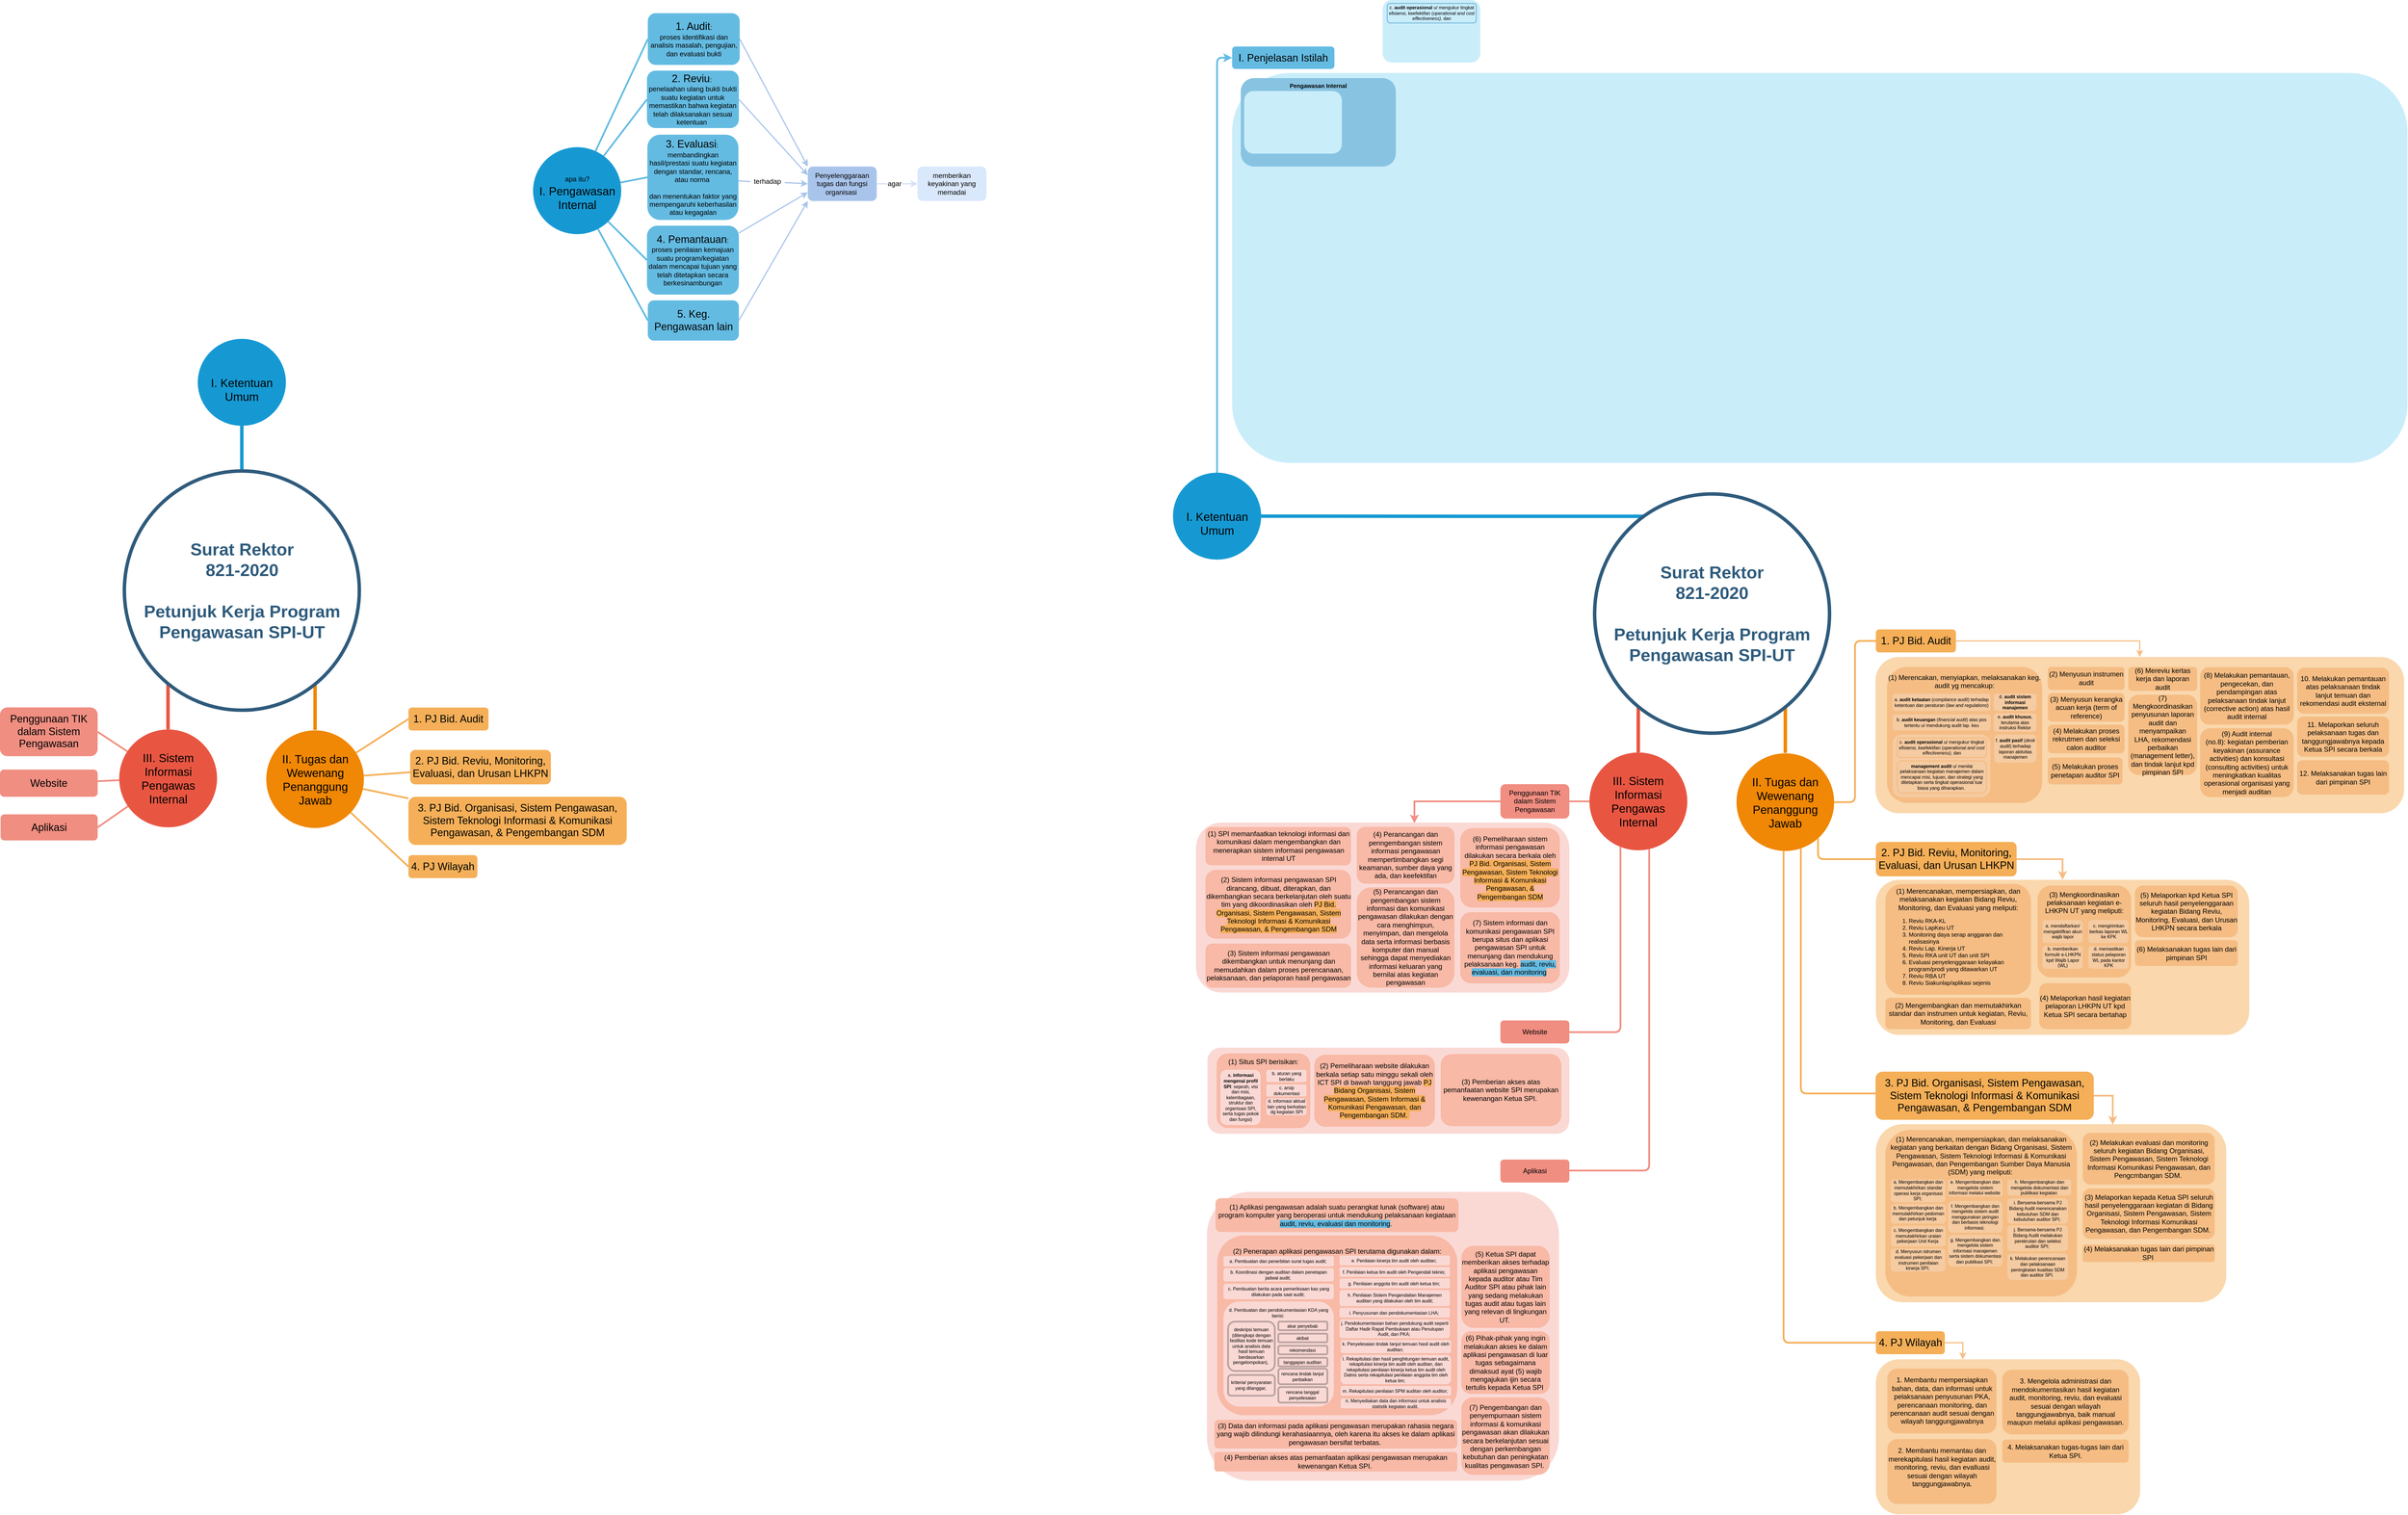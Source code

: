 <mxfile version="18.1.1" type="github" pages="5">
  <diagram name="Master" id="mBY6op5tDYxq6YyHW-bA">
    <mxGraphModel dx="6098" dy="1625" grid="0" gridSize="10" guides="1" tooltips="1" connect="1" arrows="1" fold="1" page="1" pageScale="1" pageWidth="1169" pageHeight="827" background="none" math="0" shadow="0">
      <root>
        <mxCell id="NhKW_5sS3TAbHmaEk9oA-0" />
        <mxCell id="NhKW_5sS3TAbHmaEk9oA-1" parent="NhKW_5sS3TAbHmaEk9oA-0" />
        <mxCell id="NhKW_5sS3TAbHmaEk9oA-2" value="&lt;font style=&quot;font-size: 12px;&quot;&gt;apa itu?&lt;/font&gt;&lt;br&gt;I. Pengawasan Internal" style="ellipse;whiteSpace=wrap;html=1;shadow=0;fontFamily=Helvetica;fontSize=20;fontColor=#000000;align=center;strokeWidth=3;fillColor=#1699D3;strokeColor=none;" vertex="1" parent="NhKW_5sS3TAbHmaEk9oA-1">
          <mxGeometry x="-2953" y="-546.75" width="153.5" height="151.5" as="geometry" />
        </mxCell>
        <mxCell id="NhKW_5sS3TAbHmaEk9oA-3" value="II. Tugas dan Wewenang Penanggung Jawab" style="ellipse;whiteSpace=wrap;html=1;shadow=0;fontFamily=Helvetica;fontSize=20;fontColor=#000000;align=center;strokeWidth=3;fillColor=#F08705;strokeColor=none;gradientColor=none;" vertex="1" parent="NhKW_5sS3TAbHmaEk9oA-1">
          <mxGeometry x="-858" y="508.75" width="170" height="170" as="geometry" />
        </mxCell>
        <mxCell id="NhKW_5sS3TAbHmaEk9oA-4" value="III. Sistem Informasi Pengawas&lt;br&gt;Internal" style="ellipse;whiteSpace=wrap;html=1;shadow=0;fontFamily=Helvetica;fontSize=20;fontColor=#000000;align=center;strokeWidth=3;fillColor=#E85642;strokeColor=none;" vertex="1" parent="NhKW_5sS3TAbHmaEk9oA-1">
          <mxGeometry x="-1114" y="507.2" width="170.4" height="170.4" as="geometry" />
        </mxCell>
        <mxCell id="NhKW_5sS3TAbHmaEk9oA-5" style="edgeStyle=none;rounded=0;orthogonalLoop=1;jettySize=auto;html=1;entryX=0;entryY=1;entryDx=0;entryDy=0;fontSize=12;exitX=1;exitY=0.5;exitDx=0;exitDy=0;strokeWidth=2;strokeColor=#A9C4EB;fillColor=#dae8fc;fontColor=#000000;" edge="1" parent="NhKW_5sS3TAbHmaEk9oA-1" source="NhKW_5sS3TAbHmaEk9oA-6" target="NhKW_5sS3TAbHmaEk9oA-39">
          <mxGeometry relative="1" as="geometry" />
        </mxCell>
        <mxCell id="NhKW_5sS3TAbHmaEk9oA-6" value="&lt;font style=&quot;font-size: 18px;&quot;&gt;5. Keg. Pengawasan lain&lt;/font&gt;" style="rounded=1;fillColor=#64BBE2;strokeColor=none;strokeWidth=3;shadow=0;html=1;fontColor=#000000;whiteSpace=wrap;" vertex="1" parent="NhKW_5sS3TAbHmaEk9oA-1">
          <mxGeometry x="-2753.25" y="-280" width="158.5" height="70" as="geometry" />
        </mxCell>
        <mxCell id="NhKW_5sS3TAbHmaEk9oA-7" style="endArrow=none;strokeWidth=6;strokeColor=#1699D3;html=1;fontColor=#000000;entryX=1;entryY=0.5;entryDx=0;entryDy=0;edgeStyle=orthogonalEdgeStyle;" edge="1" parent="NhKW_5sS3TAbHmaEk9oA-1" source="NhKW_5sS3TAbHmaEk9oA-36" target="NhKW_5sS3TAbHmaEk9oA-158">
          <mxGeometry relative="1" as="geometry">
            <Array as="points">
              <mxPoint x="-1301" y="96" />
              <mxPoint x="-1301" y="96" />
            </Array>
          </mxGeometry>
        </mxCell>
        <mxCell id="NhKW_5sS3TAbHmaEk9oA-8" style="endArrow=none;strokeWidth=6;strokeColor=#f08705;html=1;fontColor=#000000;edgeStyle=orthogonalEdgeStyle;" edge="1" parent="NhKW_5sS3TAbHmaEk9oA-1" source="NhKW_5sS3TAbHmaEk9oA-36" target="NhKW_5sS3TAbHmaEk9oA-3">
          <mxGeometry relative="1" as="geometry">
            <Array as="points">
              <mxPoint x="-773" y="508" />
              <mxPoint x="-773" y="508" />
            </Array>
          </mxGeometry>
        </mxCell>
        <mxCell id="NhKW_5sS3TAbHmaEk9oA-9" style="endArrow=none;strokeWidth=6;strokeColor=#E85642;html=1;edgeStyle=orthogonalEdgeStyle;" edge="1" parent="NhKW_5sS3TAbHmaEk9oA-1" source="NhKW_5sS3TAbHmaEk9oA-36" target="NhKW_5sS3TAbHmaEk9oA-4">
          <mxGeometry relative="1" as="geometry">
            <mxPoint x="-933.176" y="475.997" as="sourcePoint" />
            <Array as="points">
              <mxPoint x="-1029" y="504" />
              <mxPoint x="-1029" y="504" />
            </Array>
          </mxGeometry>
        </mxCell>
        <mxCell id="NhKW_5sS3TAbHmaEk9oA-10" style="edgeStyle=none;rounded=0;orthogonalLoop=1;jettySize=auto;html=1;fontSize=12;strokeColor=#A9C4EB;strokeWidth=2;entryX=0;entryY=0.75;entryDx=0;entryDy=0;fillColor=#dae8fc;fontColor=#000000;" edge="1" parent="NhKW_5sS3TAbHmaEk9oA-1" source="NhKW_5sS3TAbHmaEk9oA-11" target="NhKW_5sS3TAbHmaEk9oA-39">
          <mxGeometry relative="1" as="geometry" />
        </mxCell>
        <mxCell id="NhKW_5sS3TAbHmaEk9oA-11" value="&lt;font style=&quot;font-size: 18px;&quot;&gt;4. Pemantauan&lt;/font&gt;:&lt;br&gt;&lt;div&gt;proses penilaian kemajuan suatu program/kegiatan dalam mencapai tujuan yang telah ditetapkan secara berkesinambungan&lt;/div&gt;" style="rounded=1;fillColor=#64BBE2;strokeColor=none;strokeWidth=3;shadow=0;html=1;fontColor=#000000;whiteSpace=wrap;" vertex="1" parent="NhKW_5sS3TAbHmaEk9oA-1">
          <mxGeometry x="-2754.75" y="-410" width="160" height="120" as="geometry" />
        </mxCell>
        <mxCell id="NhKW_5sS3TAbHmaEk9oA-12" style="edgeStyle=none;rounded=0;orthogonalLoop=1;jettySize=auto;html=1;entryX=0;entryY=0.5;entryDx=0;entryDy=0;fontSize=12;strokeColor=#A9C4EB;strokeWidth=2;startArrow=none;fillColor=#dae8fc;fontColor=#000000;" edge="1" parent="NhKW_5sS3TAbHmaEk9oA-1" source="NhKW_5sS3TAbHmaEk9oA-40" target="NhKW_5sS3TAbHmaEk9oA-39">
          <mxGeometry relative="1" as="geometry" />
        </mxCell>
        <mxCell id="NhKW_5sS3TAbHmaEk9oA-13" value="&lt;font style=&quot;font-size: 18px;&quot;&gt;3. Evaluasi&lt;/font&gt;:&amp;nbsp;&lt;br&gt;membandingkan hasil/prestasi suatu kegiatan dengan standar, rencana, atau norma&amp;nbsp;&lt;br&gt;&lt;br&gt;dan menentukan faktor yang mempengaruhi keberhasilan atau kegagalan" style="rounded=1;fillColor=#64BBE2;strokeColor=none;strokeWidth=3;shadow=0;html=1;fontColor=#000000;whiteSpace=wrap;" vertex="1" parent="NhKW_5sS3TAbHmaEk9oA-1">
          <mxGeometry x="-2754" y="-568.5" width="158.5" height="148.5" as="geometry" />
        </mxCell>
        <mxCell id="NhKW_5sS3TAbHmaEk9oA-14" style="edgeStyle=none;rounded=0;orthogonalLoop=1;jettySize=auto;html=1;entryX=0;entryY=0.25;entryDx=0;entryDy=0;fontSize=12;exitX=1;exitY=0.5;exitDx=0;exitDy=0;strokeWidth=2;strokeColor=#A9C4EB;fillColor=#dae8fc;fontColor=#000000;" edge="1" parent="NhKW_5sS3TAbHmaEk9oA-1" source="NhKW_5sS3TAbHmaEk9oA-15" target="NhKW_5sS3TAbHmaEk9oA-39">
          <mxGeometry relative="1" as="geometry" />
        </mxCell>
        <mxCell id="NhKW_5sS3TAbHmaEk9oA-15" value="&lt;font style=&quot;font-size: 18px;&quot;&gt;2. Reviu&lt;/font&gt;:&amp;nbsp;&lt;br&gt;penelaahan ulang bukti bukti suatu kegiatan untuk memastikan bahwa kegiatan telah dilaksanakan sesuai ketentuan&amp;nbsp;" style="rounded=1;fillColor=#64BBE2;strokeColor=none;strokeWidth=3;shadow=0;html=1;fontColor=#000000;whiteSpace=wrap;" vertex="1" parent="NhKW_5sS3TAbHmaEk9oA-1">
          <mxGeometry x="-2754.75" y="-680" width="160" height="100" as="geometry" />
        </mxCell>
        <mxCell id="NhKW_5sS3TAbHmaEk9oA-16" style="rounded=0;orthogonalLoop=1;jettySize=auto;html=1;fontSize=12;exitX=1;exitY=0.5;exitDx=0;exitDy=0;entryX=0;entryY=0;entryDx=0;entryDy=0;strokeWidth=2;strokeColor=#A9C4EB;fillColor=#dae8fc;fontColor=#000000;" edge="1" parent="NhKW_5sS3TAbHmaEk9oA-1" source="NhKW_5sS3TAbHmaEk9oA-17" target="NhKW_5sS3TAbHmaEk9oA-39">
          <mxGeometry relative="1" as="geometry" />
        </mxCell>
        <mxCell id="NhKW_5sS3TAbHmaEk9oA-17" value="&lt;font style=&quot;font-size: 18px;&quot;&gt;1. Audit&lt;/font&gt;:&lt;br&gt;proses identifikasi dan analisis masalah, pengujian, dan evaluasi bukti" style="rounded=1;fillColor=#64BBE2;strokeColor=none;strokeWidth=3;shadow=0;html=1;fontColor=#000000;whiteSpace=wrap;" vertex="1" parent="NhKW_5sS3TAbHmaEk9oA-1">
          <mxGeometry x="-2753.25" y="-780" width="160" height="90" as="geometry" />
        </mxCell>
        <mxCell id="NhKW_5sS3TAbHmaEk9oA-18" value="" style="edgeStyle=none;endArrow=none;strokeWidth=3;strokeColor=#64BBE2;html=1;entryX=0;entryY=0.5;entryDx=0;entryDy=0;fontColor=#000000;" edge="1" parent="NhKW_5sS3TAbHmaEk9oA-1" source="NhKW_5sS3TAbHmaEk9oA-2" target="NhKW_5sS3TAbHmaEk9oA-6">
          <mxGeometry x="-2506.25" y="-506" width="100" height="100" as="geometry">
            <mxPoint x="-2506.25" y="-406" as="sourcePoint" />
            <mxPoint x="-2406.25" y="-506" as="targetPoint" />
          </mxGeometry>
        </mxCell>
        <mxCell id="NhKW_5sS3TAbHmaEk9oA-19" value="" style="edgeStyle=none;endArrow=none;strokeWidth=3;strokeColor=#64BBE2;html=1;entryX=0;entryY=0.5;entryDx=0;entryDy=0;fontColor=#000000;" edge="1" parent="NhKW_5sS3TAbHmaEk9oA-1" source="NhKW_5sS3TAbHmaEk9oA-2" target="NhKW_5sS3TAbHmaEk9oA-11">
          <mxGeometry x="-2506.25" y="-506" width="100" height="100" as="geometry">
            <mxPoint x="-2506.25" y="-406" as="sourcePoint" />
            <mxPoint x="-2406.25" y="-506" as="targetPoint" />
          </mxGeometry>
        </mxCell>
        <mxCell id="NhKW_5sS3TAbHmaEk9oA-20" value="" style="edgeStyle=none;endArrow=none;strokeWidth=3;strokeColor=#64BBE2;html=1;entryX=0;entryY=0.5;entryDx=0;entryDy=0;fontColor=#000000;" edge="1" parent="NhKW_5sS3TAbHmaEk9oA-1" source="NhKW_5sS3TAbHmaEk9oA-2" target="NhKW_5sS3TAbHmaEk9oA-13">
          <mxGeometry x="-2506.25" y="-506" width="100" height="100" as="geometry">
            <mxPoint x="-2506.25" y="-406" as="sourcePoint" />
            <mxPoint x="-2744.75" y="-458.5" as="targetPoint" />
          </mxGeometry>
        </mxCell>
        <mxCell id="NhKW_5sS3TAbHmaEk9oA-21" value="" style="edgeStyle=none;endArrow=none;strokeWidth=3;strokeColor=#64BBE2;html=1;entryX=0;entryY=0.5;entryDx=0;entryDy=0;fontColor=#000000;" edge="1" parent="NhKW_5sS3TAbHmaEk9oA-1" source="NhKW_5sS3TAbHmaEk9oA-2" target="NhKW_5sS3TAbHmaEk9oA-15">
          <mxGeometry x="-2506.25" y="-506" width="100" height="100" as="geometry">
            <mxPoint x="-2506.25" y="-406" as="sourcePoint" />
            <mxPoint x="-2406.25" y="-506" as="targetPoint" />
          </mxGeometry>
        </mxCell>
        <mxCell id="NhKW_5sS3TAbHmaEk9oA-22" value="" style="edgeStyle=none;endArrow=none;strokeWidth=3;strokeColor=#64BBE2;html=1;entryX=0;entryY=0.5;entryDx=0;entryDy=0;fontColor=#000000;" edge="1" parent="NhKW_5sS3TAbHmaEk9oA-1" source="NhKW_5sS3TAbHmaEk9oA-2" target="NhKW_5sS3TAbHmaEk9oA-17">
          <mxGeometry x="-2506.25" y="-506" width="100" height="100" as="geometry">
            <mxPoint x="-2506.25" y="-406" as="sourcePoint" />
            <mxPoint x="-2406.25" y="-506" as="targetPoint" />
          </mxGeometry>
        </mxCell>
        <mxCell id="NhKW_5sS3TAbHmaEk9oA-23" style="edgeStyle=orthogonalEdgeStyle;rounded=0;orthogonalLoop=1;jettySize=auto;html=1;entryX=0.329;entryY=0.001;entryDx=0;entryDy=0;entryPerimeter=0;fontSize=10;strokeColor=#F5BD84;strokeWidth=2;exitX=1;exitY=0.5;exitDx=0;exitDy=0;fontColor=#000000;" edge="1" parent="NhKW_5sS3TAbHmaEk9oA-1" source="NhKW_5sS3TAbHmaEk9oA-24" target="NhKW_5sS3TAbHmaEk9oA-50">
          <mxGeometry relative="1" as="geometry" />
        </mxCell>
        <mxCell id="NhKW_5sS3TAbHmaEk9oA-24" value="4. PJ Wilayah" style="rounded=1;fillColor=#f5af58;strokeColor=none;strokeWidth=3;shadow=0;html=1;fontColor=#000000;whiteSpace=wrap;fontSize=18;" vertex="1" parent="NhKW_5sS3TAbHmaEk9oA-1">
          <mxGeometry x="-615.38" y="1515" width="120" height="40" as="geometry" />
        </mxCell>
        <mxCell id="NhKW_5sS3TAbHmaEk9oA-25" style="edgeStyle=orthogonalEdgeStyle;rounded=0;orthogonalLoop=1;jettySize=auto;html=1;entryX=0.5;entryY=0;entryDx=0;entryDy=0;fontSize=18;strokeColor=#F5BD84;strokeWidth=2;exitX=1;exitY=0.5;exitDx=0;exitDy=0;fontColor=#000000;" edge="1" parent="NhKW_5sS3TAbHmaEk9oA-1" source="NhKW_5sS3TAbHmaEk9oA-26" target="NhKW_5sS3TAbHmaEk9oA-84">
          <mxGeometry relative="1" as="geometry" />
        </mxCell>
        <mxCell id="NhKW_5sS3TAbHmaEk9oA-26" value="1. PJ Bid. Audit" style="rounded=1;fillColor=#f5af58;strokeColor=none;strokeWidth=3;shadow=0;html=1;fontColor=#000000;whiteSpace=wrap;fontSize=18;" vertex="1" parent="NhKW_5sS3TAbHmaEk9oA-1">
          <mxGeometry x="-615.38" y="293" width="139.38" height="40" as="geometry" />
        </mxCell>
        <mxCell id="NhKW_5sS3TAbHmaEk9oA-27" style="edgeStyle=orthogonalEdgeStyle;rounded=0;orthogonalLoop=1;jettySize=auto;html=1;strokeColor=#F5BD84;strokeWidth=3;exitX=1;exitY=0.5;exitDx=0;exitDy=0;fontColor=#000000;" edge="1" parent="NhKW_5sS3TAbHmaEk9oA-1" source="NhKW_5sS3TAbHmaEk9oA-28" target="NhKW_5sS3TAbHmaEk9oA-56">
          <mxGeometry relative="1" as="geometry" />
        </mxCell>
        <mxCell id="NhKW_5sS3TAbHmaEk9oA-28" value="2. PJ Bid. Reviu, Monitoring, Evaluasi, dan Urusan LHKPN" style="rounded=1;fillColor=#f5af58;strokeColor=none;strokeWidth=3;shadow=0;html=1;fontColor=#000000;whiteSpace=wrap;fontSize=18;" vertex="1" parent="NhKW_5sS3TAbHmaEk9oA-1">
          <mxGeometry x="-615.38" y="663" width="245" height="60" as="geometry" />
        </mxCell>
        <mxCell id="NhKW_5sS3TAbHmaEk9oA-29" value="" style="edgeStyle=orthogonalEdgeStyle;endArrow=none;strokeWidth=3;strokeColor=#F5AF58;html=1;" edge="1" parent="NhKW_5sS3TAbHmaEk9oA-1" source="NhKW_5sS3TAbHmaEk9oA-3" target="NhKW_5sS3TAbHmaEk9oA-24">
          <mxGeometry x="-132.5" y="614.5" width="100" height="100" as="geometry">
            <mxPoint x="-132.5" y="714.5" as="sourcePoint" />
            <mxPoint x="-32.5" y="614.5" as="targetPoint" />
            <Array as="points">
              <mxPoint x="-776" y="1535" />
            </Array>
          </mxGeometry>
        </mxCell>
        <mxCell id="NhKW_5sS3TAbHmaEk9oA-30" value="" style="edgeStyle=orthogonalEdgeStyle;endArrow=none;strokeWidth=3;strokeColor=#F5AF58;html=1;" edge="1" parent="NhKW_5sS3TAbHmaEk9oA-1" source="NhKW_5sS3TAbHmaEk9oA-3" target="NhKW_5sS3TAbHmaEk9oA-44">
          <mxGeometry x="-132.5" y="614.5" width="100" height="100" as="geometry">
            <mxPoint x="-132.5" y="714.5" as="sourcePoint" />
            <mxPoint x="-32.5" y="614.5" as="targetPoint" />
            <Array as="points">
              <mxPoint x="-746" y="1101" />
            </Array>
          </mxGeometry>
        </mxCell>
        <mxCell id="NhKW_5sS3TAbHmaEk9oA-31" value="" style="edgeStyle=orthogonalEdgeStyle;endArrow=none;strokeWidth=3;strokeColor=#F5AF58;html=1;entryX=0;entryY=0.5;entryDx=0;entryDy=0;fontColor=#000000;" edge="1" parent="NhKW_5sS3TAbHmaEk9oA-1" source="NhKW_5sS3TAbHmaEk9oA-3" target="NhKW_5sS3TAbHmaEk9oA-26">
          <mxGeometry x="-132.5" y="614.5" width="100" height="100" as="geometry">
            <mxPoint x="-132.5" y="714.5" as="sourcePoint" />
            <mxPoint x="-32.5" y="614.5" as="targetPoint" />
          </mxGeometry>
        </mxCell>
        <mxCell id="NhKW_5sS3TAbHmaEk9oA-32" value="" style="edgeStyle=orthogonalEdgeStyle;endArrow=none;strokeWidth=3;strokeColor=#F5AF58;html=1;fontColor=#000000;" edge="1" parent="NhKW_5sS3TAbHmaEk9oA-1" source="NhKW_5sS3TAbHmaEk9oA-3" target="NhKW_5sS3TAbHmaEk9oA-28">
          <mxGeometry x="-132.5" y="614.5" width="100" height="100" as="geometry">
            <mxPoint x="-132.5" y="714.5" as="sourcePoint" />
            <mxPoint x="-32.5" y="614.5" as="targetPoint" />
            <Array as="points">
              <mxPoint x="-716" y="693" />
            </Array>
          </mxGeometry>
        </mxCell>
        <mxCell id="NhKW_5sS3TAbHmaEk9oA-33" style="edgeStyle=orthogonalEdgeStyle;rounded=0;orthogonalLoop=1;jettySize=auto;html=1;fontColor=#F5AF58;strokeColor=#F08E81;strokeWidth=3;entryX=0.585;entryY=0.005;entryDx=0;entryDy=0;entryPerimeter=0;exitX=0;exitY=0.5;exitDx=0;exitDy=0;" edge="1" parent="NhKW_5sS3TAbHmaEk9oA-1" source="NhKW_5sS3TAbHmaEk9oA-34" target="NhKW_5sS3TAbHmaEk9oA-106">
          <mxGeometry relative="1" as="geometry">
            <mxPoint x="-1419" y="625.24" as="targetPoint" />
          </mxGeometry>
        </mxCell>
        <mxCell id="NhKW_5sS3TAbHmaEk9oA-34" value="Penggunaan TIK dalam Sistem Pengawasan" style="rounded=1;fillColor=#F08E81;strokeColor=none;strokeWidth=3;shadow=0;html=1;fontColor=#000000;whiteSpace=wrap;" vertex="1" parent="NhKW_5sS3TAbHmaEk9oA-1">
          <mxGeometry x="-1269" y="562.4" width="120" height="60" as="geometry" />
        </mxCell>
        <mxCell id="NhKW_5sS3TAbHmaEk9oA-35" value="" style="edgeStyle=none;endArrow=none;strokeWidth=3;strokeColor=#F08E81;html=1;fontColor=#000000;" edge="1" parent="NhKW_5sS3TAbHmaEk9oA-1" source="NhKW_5sS3TAbHmaEk9oA-4" target="NhKW_5sS3TAbHmaEk9oA-34">
          <mxGeometry x="-562.5" y="972.9" width="100" height="100" as="geometry">
            <mxPoint x="-562.5" y="1072.9" as="sourcePoint" />
            <mxPoint x="-462.5" y="972.9" as="targetPoint" />
          </mxGeometry>
        </mxCell>
        <mxCell id="NhKW_5sS3TAbHmaEk9oA-36" value="Surat Rektor &lt;br&gt;821-2020&lt;br&gt;&lt;br&gt;Petunjuk Kerja Program Pengawasan SPI-UT" style="ellipse;whiteSpace=wrap;html=1;shadow=0;fontFamily=Helvetica;fontSize=30;fontColor=#2F5B7C;align=center;strokeColor=#2F5B7C;strokeWidth=6;fillColor=#FFFFFF;fontStyle=1;gradientColor=none;" vertex="1" parent="NhKW_5sS3TAbHmaEk9oA-1">
          <mxGeometry x="-1105" y="57.16" width="409" height="416.5" as="geometry" />
        </mxCell>
        <mxCell id="NhKW_5sS3TAbHmaEk9oA-37" style="edgeStyle=none;rounded=0;orthogonalLoop=1;jettySize=auto;html=1;fontSize=12;strokeColor=#D4E1F5;strokeWidth=2;fontColor=#000000;" edge="1" parent="NhKW_5sS3TAbHmaEk9oA-1" source="NhKW_5sS3TAbHmaEk9oA-39" target="NhKW_5sS3TAbHmaEk9oA-42">
          <mxGeometry relative="1" as="geometry" />
        </mxCell>
        <mxCell id="NhKW_5sS3TAbHmaEk9oA-38" value="agar" style="edgeLabel;html=1;align=center;verticalAlign=middle;resizable=0;points=[];fontSize=12;fontColor=#000000;" vertex="1" connectable="0" parent="NhKW_5sS3TAbHmaEk9oA-37">
          <mxGeometry x="-0.382" y="1" relative="1" as="geometry">
            <mxPoint x="8" y="1" as="offset" />
          </mxGeometry>
        </mxCell>
        <mxCell id="NhKW_5sS3TAbHmaEk9oA-39" value="Penyelenggaraan tugas dan fungsi organisasi&amp;nbsp;" style="rounded=1;whiteSpace=wrap;html=1;fontSize=12;strokeColor=none;fillColor=#A9C4EB;fontColor=#000000;" vertex="1" parent="NhKW_5sS3TAbHmaEk9oA-1">
          <mxGeometry x="-2474.75" y="-513" width="120" height="60" as="geometry" />
        </mxCell>
        <mxCell id="NhKW_5sS3TAbHmaEk9oA-40" value="terhadap" style="text;html=1;strokeColor=none;fillColor=none;align=center;verticalAlign=middle;whiteSpace=wrap;rounded=0;fontSize=12;fontColor=#000000;" vertex="1" parent="NhKW_5sS3TAbHmaEk9oA-1">
          <mxGeometry x="-2574.75" y="-501.75" width="60" height="30" as="geometry" />
        </mxCell>
        <mxCell id="NhKW_5sS3TAbHmaEk9oA-41" value="" style="edgeStyle=none;rounded=0;orthogonalLoop=1;jettySize=auto;html=1;entryX=0;entryY=0.5;entryDx=0;entryDy=0;fontSize=12;strokeColor=#A9C4EB;strokeWidth=2;endArrow=none;fillColor=#dae8fc;fontColor=#000000;" edge="1" parent="NhKW_5sS3TAbHmaEk9oA-1" source="NhKW_5sS3TAbHmaEk9oA-13" target="NhKW_5sS3TAbHmaEk9oA-40">
          <mxGeometry relative="1" as="geometry">
            <mxPoint x="-2609" y="-462.578" as="sourcePoint" />
            <mxPoint x="-2474.75" y="-471.0" as="targetPoint" />
          </mxGeometry>
        </mxCell>
        <mxCell id="NhKW_5sS3TAbHmaEk9oA-42" value="memberikan keyakinan yang memadai" style="rounded=1;whiteSpace=wrap;html=1;fontSize=12;strokeColor=none;fillColor=#dae8fc;fontColor=#000000;" vertex="1" parent="NhKW_5sS3TAbHmaEk9oA-1">
          <mxGeometry x="-2283.75" y="-513" width="120" height="60" as="geometry" />
        </mxCell>
        <mxCell id="NhKW_5sS3TAbHmaEk9oA-43" style="edgeStyle=orthogonalEdgeStyle;rounded=0;orthogonalLoop=1;jettySize=auto;html=1;entryX=0.676;entryY=0.003;entryDx=0;entryDy=0;entryPerimeter=0;strokeColor=#F5BD84;strokeWidth=3;exitX=1;exitY=0.5;exitDx=0;exitDy=0;fontColor=#000000;" edge="1" parent="NhKW_5sS3TAbHmaEk9oA-1" source="NhKW_5sS3TAbHmaEk9oA-44" target="NhKW_5sS3TAbHmaEk9oA-68">
          <mxGeometry relative="1" as="geometry" />
        </mxCell>
        <mxCell id="NhKW_5sS3TAbHmaEk9oA-44" value="3. PJ Bid. Organisasi, Sistem Pengawasan, Sistem Teknologi Informasi &amp;amp; Komunikasi Pengawasan, &amp;amp; Pengembangan SDM" style="rounded=1;fillColor=#F5AF58;strokeColor=none;strokeWidth=3;shadow=0;html=1;fontColor=#000000;whiteSpace=wrap;fontSize=18;" vertex="1" parent="NhKW_5sS3TAbHmaEk9oA-1">
          <mxGeometry x="-616" y="1063" width="380" height="83.84" as="geometry" />
        </mxCell>
        <mxCell id="NhKW_5sS3TAbHmaEk9oA-45" value="Website" style="rounded=1;fillColor=#f08e81;strokeColor=none;strokeWidth=3;shadow=0;html=1;fontColor=#000000;whiteSpace=wrap;" vertex="1" parent="NhKW_5sS3TAbHmaEk9oA-1">
          <mxGeometry x="-1269" y="973.9" width="120" height="40" as="geometry" />
        </mxCell>
        <mxCell id="NhKW_5sS3TAbHmaEk9oA-46" value="" style="edgeStyle=orthogonalEdgeStyle;endArrow=none;strokeWidth=3;strokeColor=#F08E81;html=1;fontColor=#000000;" edge="1" parent="NhKW_5sS3TAbHmaEk9oA-1" source="NhKW_5sS3TAbHmaEk9oA-4" target="NhKW_5sS3TAbHmaEk9oA-45">
          <mxGeometry x="-562.5" y="972.9" width="100" height="100" as="geometry">
            <mxPoint x="-1063.565" y="1104.514" as="sourcePoint" />
            <mxPoint x="1322.5" y="1205.365" as="targetPoint" />
            <Array as="points">
              <mxPoint x="-1060" y="994.24" />
            </Array>
          </mxGeometry>
        </mxCell>
        <mxCell id="NhKW_5sS3TAbHmaEk9oA-47" value="Aplikasi" style="rounded=1;fillColor=#f08e81;strokeColor=none;strokeWidth=3;shadow=0;html=1;fontColor=#000000;whiteSpace=wrap;" vertex="1" parent="NhKW_5sS3TAbHmaEk9oA-1">
          <mxGeometry x="-1269" y="1216.08" width="120" height="40" as="geometry" />
        </mxCell>
        <mxCell id="NhKW_5sS3TAbHmaEk9oA-48" value="" style="edgeStyle=orthogonalEdgeStyle;endArrow=none;strokeWidth=3;strokeColor=#F08E81;html=1;entryX=1;entryY=0.5;entryDx=0;entryDy=0;" edge="1" parent="NhKW_5sS3TAbHmaEk9oA-1" source="NhKW_5sS3TAbHmaEk9oA-4" target="NhKW_5sS3TAbHmaEk9oA-47">
          <mxGeometry x="-552.5" y="982.9" width="100" height="100" as="geometry">
            <mxPoint x="-1053.5" y="1111.4" as="sourcePoint" />
            <mxPoint x="-893.5" y="1111.4" as="targetPoint" />
            <Array as="points">
              <mxPoint x="-1010" y="1235.24" />
              <mxPoint x="-1149" y="1235.24" />
            </Array>
          </mxGeometry>
        </mxCell>
        <mxCell id="NhKW_5sS3TAbHmaEk9oA-49" value="" style="group;fontColor=#000000;" vertex="1" connectable="0" parent="NhKW_5sS3TAbHmaEk9oA-1">
          <mxGeometry x="-615.38" y="1563.84" width="460" height="270" as="geometry" />
        </mxCell>
        <mxCell id="NhKW_5sS3TAbHmaEk9oA-50" value="" style="rounded=1;whiteSpace=wrap;html=1;fontSize=18;strokeColor=none;fillColor=#fad7ac;fontColor=#000000;" vertex="1" parent="NhKW_5sS3TAbHmaEk9oA-49">
          <mxGeometry width="460" height="270" as="geometry" />
        </mxCell>
        <mxCell id="NhKW_5sS3TAbHmaEk9oA-51" value="1.&amp;nbsp;Membantu mempersiapkan bahan, data, dan informasi untuk pelaksanaan penyusunan PKA, perencanaan monitoring, dan perencanaan audit sesuai dengan wilayah tanggungjawabnya" style="rounded=1;fillColor=#F5BD84;strokeColor=none;strokeWidth=3;shadow=0;html=1;fontColor=#000000;whiteSpace=wrap;" vertex="1" parent="NhKW_5sS3TAbHmaEk9oA-49">
          <mxGeometry x="20" y="16.28" width="190" height="112.75" as="geometry" />
        </mxCell>
        <mxCell id="NhKW_5sS3TAbHmaEk9oA-52" value="2.&amp;nbsp;&lt;span style=&quot;background-color: initial;&quot;&gt;Membantu memantau dan merekapitulasi hasil kegiatan audit, monitoring, reviu, dan evalluasi sesuai dengan wilayah tanggungjawabnya.&lt;/span&gt;&lt;div&gt;&lt;br&gt;&lt;/div&gt;" style="rounded=1;fillColor=#F5BD84;strokeColor=none;strokeWidth=3;shadow=0;html=1;fontColor=#000000;whiteSpace=wrap;" vertex="1" parent="NhKW_5sS3TAbHmaEk9oA-49">
          <mxGeometry x="20" y="139.03" width="190" height="112.75" as="geometry" />
        </mxCell>
        <mxCell id="NhKW_5sS3TAbHmaEk9oA-53" value="4.&amp;nbsp;&lt;span style=&quot;background-color: initial;&quot;&gt;Melaksanakan tugas-tugas lain dari Ketua SPI.&lt;br&gt;&lt;/span&gt;" style="rounded=1;fillColor=#F5BD84;strokeColor=none;strokeWidth=3;shadow=0;html=1;fontColor=#000000;whiteSpace=wrap;" vertex="1" parent="NhKW_5sS3TAbHmaEk9oA-49">
          <mxGeometry x="220" y="139.91" width="220" height="40.09" as="geometry" />
        </mxCell>
        <mxCell id="NhKW_5sS3TAbHmaEk9oA-54" value="3.&amp;nbsp;Mengelola administrasi dan mendokumentasikan hasil kegiatan audit, monitoring, reviu, dan evaluasi sesuai dengan wilayah tanggungjawabnya, baik manual maupun melalui aplikasi pengawasan." style="rounded=1;fillColor=#F5BD84;strokeColor=none;strokeWidth=3;shadow=0;html=1;fontColor=#000000;whiteSpace=wrap;" vertex="1" parent="NhKW_5sS3TAbHmaEk9oA-49">
          <mxGeometry x="220" y="18.17" width="220" height="112.75" as="geometry" />
        </mxCell>
        <mxCell id="NhKW_5sS3TAbHmaEk9oA-55" value="" style="group;fontColor=#000000;" vertex="1" connectable="0" parent="NhKW_5sS3TAbHmaEk9oA-1">
          <mxGeometry x="-615.38" y="729" width="650" height="270" as="geometry" />
        </mxCell>
        <mxCell id="NhKW_5sS3TAbHmaEk9oA-56" value="" style="rounded=1;whiteSpace=wrap;html=1;fontSize=18;strokeColor=none;fillColor=#fad7ac;fontColor=#000000;" vertex="1" parent="NhKW_5sS3TAbHmaEk9oA-55">
          <mxGeometry width="650" height="270" as="geometry" />
        </mxCell>
        <mxCell id="NhKW_5sS3TAbHmaEk9oA-57" value="(1) Merencanakan, mempersiapkan, dan melaksanakan kegiatan Bidang Reviu, Monitoring, dan Evaluasi yang meliputi:&lt;br&gt;&lt;ol style=&quot;font-size: 10px;&quot;&gt;&lt;li style=&quot;text-align: left;&quot;&gt;&lt;font style=&quot;font-size: 10px;&quot;&gt;&lt;span style=&quot;background-color: initial;&quot;&gt;Reviu RKA-KL&lt;br&gt;&lt;/span&gt;&lt;/font&gt;&lt;/li&gt;&lt;li style=&quot;text-align: left;&quot;&gt;&lt;font style=&quot;font-size: 10px;&quot;&gt;Reviu LapKeu UT&lt;/font&gt;&lt;/li&gt;&lt;li style=&quot;text-align: left;&quot;&gt;&lt;font style=&quot;font-size: 10px;&quot;&gt;&lt;span style=&quot;background-color: initial;&quot;&gt;Monitoring daya serap anggaran dan realisasinya&lt;/span&gt;&lt;/font&gt;&lt;/li&gt;&lt;li style=&quot;text-align: left;&quot;&gt;&lt;font style=&quot;font-size: 10px;&quot;&gt;&lt;span style=&quot;background-color: initial;&quot;&gt;Reviu Lap. Kinerja UT&lt;/span&gt;&lt;/font&gt;&lt;/li&gt;&lt;li style=&quot;text-align: left;&quot;&gt;&lt;font style=&quot;font-size: 10px;&quot;&gt;&lt;span style=&quot;background-color: initial;&quot;&gt;Reviu RKA unit UT dan unit SPI&lt;/span&gt;&lt;/font&gt;&lt;/li&gt;&lt;li style=&quot;text-align: left;&quot;&gt;&lt;font style=&quot;font-size: 10px;&quot;&gt;&lt;span style=&quot;background-color: initial;&quot;&gt;&lt;font style=&quot;font-size: 10px;&quot;&gt;Evaluasi penyelenggaraan kelayakan program/prodi yang ditawarkan UT&lt;/font&gt;&lt;/span&gt;&lt;/font&gt;&lt;/li&gt;&lt;li style=&quot;text-align: left;&quot;&gt;&lt;font style=&quot;font-size: 10px;&quot;&gt;&lt;span style=&quot;background-color: initial;&quot;&gt;Reviu RBA UT&lt;/span&gt;&lt;/font&gt;&lt;/li&gt;&lt;li style=&quot;text-align: left;&quot;&gt;&lt;span style=&quot;background-color: initial;&quot;&gt;&lt;font style=&quot;font-size: 10px;&quot;&gt;Reviu Siakunlap/aplikasi sejenis&lt;/font&gt;&lt;/span&gt;&lt;/li&gt;&lt;/ol&gt;" style="rounded=1;fillColor=#F5BD84;strokeColor=none;strokeWidth=3;shadow=0;html=1;fontColor=#000000;whiteSpace=wrap;" vertex="1" parent="NhKW_5sS3TAbHmaEk9oA-55">
          <mxGeometry x="16.5" y="7.25" width="253.5" height="192.75" as="geometry" />
        </mxCell>
        <mxCell id="NhKW_5sS3TAbHmaEk9oA-58" value="&lt;span style=&quot;background-color: initial;&quot;&gt;(2)&amp;nbsp;&lt;/span&gt;&lt;span style=&quot;background-color: initial;&quot;&gt;Mengembangkan dan memutakhirkan standar dan instrumen untuk kegiatan, Reviu, Monitoring, dan Evaluasi&lt;br&gt;&lt;/span&gt;" style="rounded=1;fillColor=#F5BD84;strokeColor=none;strokeWidth=3;shadow=0;html=1;fontColor=#000000;whiteSpace=wrap;" vertex="1" parent="NhKW_5sS3TAbHmaEk9oA-55">
          <mxGeometry x="16.5" y="205.49" width="253.5" height="54.51" as="geometry" />
        </mxCell>
        <mxCell id="NhKW_5sS3TAbHmaEk9oA-59" value="&lt;span style=&quot;background-color: initial;&quot;&gt;(3) Mengkoordinasikan pelaksanaan kegiatan e-LHKPN UT yang meliputi:&lt;br&gt;&lt;br&gt;&lt;br&gt;&lt;br&gt;&lt;br&gt;&lt;br&gt;&lt;br&gt;&amp;nbsp;&lt;br&gt;&lt;/span&gt;" style="rounded=1;fillColor=#F5BD84;strokeColor=none;strokeWidth=3;shadow=0;html=1;fontColor=#000000;whiteSpace=wrap;" vertex="1" parent="NhKW_5sS3TAbHmaEk9oA-55">
          <mxGeometry x="281.5" y="10" width="163" height="160" as="geometry" />
        </mxCell>
        <mxCell id="NhKW_5sS3TAbHmaEk9oA-60" value="&lt;span style=&quot;background-color: initial;&quot;&gt;(5) Melaporkan kpd Ketua SPI seluruh hasil penyelenggaraan kegiatan Bidang Reviu, Monitoring, Evaluasi, dan Urusan LHKPN secara berkala&lt;br&gt;&lt;/span&gt;" style="rounded=1;fillColor=#F5BD84;strokeColor=none;strokeWidth=3;shadow=0;html=1;fontColor=#000000;whiteSpace=wrap;" vertex="1" parent="NhKW_5sS3TAbHmaEk9oA-55">
          <mxGeometry x="451" y="10" width="179" height="90" as="geometry" />
        </mxCell>
        <mxCell id="NhKW_5sS3TAbHmaEk9oA-61" value="&lt;span style=&quot;background-color: initial;&quot;&gt;(6) Melaksanakan tugas lain dari pimpinan SPI&lt;br&gt;&lt;/span&gt;" style="rounded=1;fillColor=#F5BD84;strokeColor=none;strokeWidth=3;shadow=0;html=1;fontColor=#000000;whiteSpace=wrap;" vertex="1" parent="NhKW_5sS3TAbHmaEk9oA-55">
          <mxGeometry x="451" y="105" width="179" height="45" as="geometry" />
        </mxCell>
        <mxCell id="NhKW_5sS3TAbHmaEk9oA-62" value="&lt;span style=&quot;background-color: initial;&quot;&gt;(4) Melaporkan hasil kegiatan pelaporan LHKPN UT kpd Ketua SPI secara bertahap&lt;br&gt;&lt;/span&gt;" style="rounded=1;fillColor=#F5BD84;strokeColor=none;strokeWidth=3;shadow=0;html=1;fontColor=#000000;whiteSpace=wrap;" vertex="1" parent="NhKW_5sS3TAbHmaEk9oA-55">
          <mxGeometry x="284.5" y="180" width="160" height="80" as="geometry" />
        </mxCell>
        <mxCell id="NhKW_5sS3TAbHmaEk9oA-63" value="&lt;span style=&quot;background-color: initial; font-size: 8px;&quot;&gt;a. mendaftarkan/&lt;br&gt;mengaktifkan akun wajib lapor&lt;br style=&quot;font-size: 8px;&quot;&gt;&lt;/span&gt;" style="rounded=1;fillColor=#F5CBA2;strokeColor=none;strokeWidth=3;shadow=0;html=1;fontColor=#000000;whiteSpace=wrap;fontSize=8;" vertex="1" parent="NhKW_5sS3TAbHmaEk9oA-55">
          <mxGeometry x="290" y="70.16" width="70" height="39.84" as="geometry" />
        </mxCell>
        <mxCell id="NhKW_5sS3TAbHmaEk9oA-64" value="&lt;span style=&quot;background-color: initial; font-size: 8px;&quot;&gt;b. memberikan formulir e-LHKPN kpd Wajib Lapor (WL)&lt;br style=&quot;font-size: 8px;&quot;&gt;&lt;/span&gt;" style="rounded=1;fillColor=#F5CBA2;strokeColor=none;strokeWidth=3;shadow=0;html=1;fontColor=#000000;whiteSpace=wrap;fontSize=8;" vertex="1" parent="NhKW_5sS3TAbHmaEk9oA-55">
          <mxGeometry x="290" y="115.08" width="70" height="39.84" as="geometry" />
        </mxCell>
        <mxCell id="NhKW_5sS3TAbHmaEk9oA-65" value="&lt;span style=&quot;background-color: initial; font-size: 8px;&quot;&gt;d. memastikan status pelaporan WL pada kantor KPK&lt;br style=&quot;font-size: 8px;&quot;&gt;&lt;/span&gt;" style="rounded=1;fillColor=#F5CBA2;strokeColor=none;strokeWidth=3;shadow=0;html=1;fontColor=#000000;whiteSpace=wrap;fontSize=8;" vertex="1" parent="NhKW_5sS3TAbHmaEk9oA-55">
          <mxGeometry x="370" y="115.08" width="70" height="39.84" as="geometry" />
        </mxCell>
        <mxCell id="NhKW_5sS3TAbHmaEk9oA-66" value="&lt;span style=&quot;background-color: initial; font-size: 8px;&quot;&gt;c. mengirimkan berkas laporan WL ke KPK&lt;br style=&quot;font-size: 8px;&quot;&gt;&lt;/span&gt;" style="rounded=1;fillColor=#F5CBA2;strokeColor=none;strokeWidth=3;shadow=0;html=1;fontColor=#000000;whiteSpace=wrap;fontSize=8;" vertex="1" parent="NhKW_5sS3TAbHmaEk9oA-55">
          <mxGeometry x="370" y="70.16" width="70" height="39.84" as="geometry" />
        </mxCell>
        <mxCell id="NhKW_5sS3TAbHmaEk9oA-67" value="" style="group;fontColor=#000000;" vertex="1" connectable="0" parent="NhKW_5sS3TAbHmaEk9oA-1">
          <mxGeometry x="-615.38" y="1154.5" width="610" height="310" as="geometry" />
        </mxCell>
        <mxCell id="NhKW_5sS3TAbHmaEk9oA-68" value="" style="rounded=1;whiteSpace=wrap;html=1;fontSize=18;strokeColor=none;fillColor=#fad7ac;fontColor=#000000;" vertex="1" parent="NhKW_5sS3TAbHmaEk9oA-67">
          <mxGeometry width="610" height="310" as="geometry" />
        </mxCell>
        <mxCell id="NhKW_5sS3TAbHmaEk9oA-69" value="&lt;span style=&quot;background-color: initial;&quot;&gt;(1) Merencanakan, mempersiapkan, dan melaksanakan kegiatan yang berkaitan dengan Bidang Organisasi, Sistem Pengawasan, Sistem Teknologi Informasi &amp;amp; Komunikasi Pengawasan, dan Pengembangan Sumber Daya Manusia (SDM) yang meliputi:&amp;nbsp;&lt;br&gt;&lt;br&gt;&lt;br&gt;&lt;br&gt;&lt;br&gt;&lt;br&gt;&lt;br&gt;&lt;br&gt;&lt;br&gt;&lt;br&gt;&lt;br&gt;&lt;br&gt;&lt;br&gt;&lt;br&gt;&amp;nbsp;&lt;br&gt;&lt;/span&gt;" style="rounded=1;fillColor=#F5BD84;strokeColor=none;strokeWidth=3;shadow=0;html=1;fontColor=#000000;whiteSpace=wrap;" vertex="1" parent="NhKW_5sS3TAbHmaEk9oA-67">
          <mxGeometry x="16.5" y="10" width="333.5" height="290" as="geometry" />
        </mxCell>
        <mxCell id="NhKW_5sS3TAbHmaEk9oA-70" value="&lt;span style=&quot;background-color: initial;&quot;&gt;(2)&amp;nbsp;&lt;/span&gt;&lt;span style=&quot;background-color: initial;&quot;&gt;Melakukan evaluasi dan monitoring seluruh kegiatan Bidang Organisasi, Sistem Pengawasan, Sistem Teknologi Informasi Komunikasi Pengawasan, dan Pengcmbangan SDM.&amp;nbsp;&lt;br&gt;&lt;/span&gt;" style="rounded=1;fillColor=#F5BD84;strokeColor=none;strokeWidth=3;shadow=0;html=1;fontColor=#000000;whiteSpace=wrap;" vertex="1" parent="NhKW_5sS3TAbHmaEk9oA-67">
          <mxGeometry x="360" y="15" width="230" height="90" as="geometry" />
        </mxCell>
        <mxCell id="NhKW_5sS3TAbHmaEk9oA-71" value="&lt;span style=&quot;background-color: initial;&quot;&gt;(3)&amp;nbsp;&lt;/span&gt;&lt;span style=&quot;background-color: initial;&quot;&gt;Melaporkan kepada Ketua SPI seluruh hasil penyelenggaraan kegiatan di Bidang Organisasi, Sistem Pengawasan, Sistem Teknologi Informasi Komunikasi Pengawasan, dan Pengembangan SDM.&amp;nbsp;&lt;br&gt;&lt;/span&gt;" style="rounded=1;fillColor=#F5BD84;strokeColor=none;strokeWidth=3;shadow=0;html=1;fontColor=#000000;whiteSpace=wrap;" vertex="1" parent="NhKW_5sS3TAbHmaEk9oA-67">
          <mxGeometry x="360" y="111.82" width="230" height="88.18" as="geometry" />
        </mxCell>
        <mxCell id="NhKW_5sS3TAbHmaEk9oA-72" value="&lt;span style=&quot;background-color: initial;&quot;&gt;a. Mengembangkan dan memutakhirkan standar operasi kerja organisasi SPI;&amp;nbsp;&lt;br style=&quot;font-size: 8px;&quot;&gt;&lt;/span&gt;" style="rounded=1;fillColor=#F5CBA2;strokeColor=none;strokeWidth=3;shadow=0;html=1;fontColor=#000000;whiteSpace=wrap;fontSize=8;" vertex="1" parent="NhKW_5sS3TAbHmaEk9oA-67">
          <mxGeometry x="26" y="96" width="95" height="39.84" as="geometry" />
        </mxCell>
        <mxCell id="NhKW_5sS3TAbHmaEk9oA-73" value="&lt;span style=&quot;background-color: initial;&quot;&gt;b.&amp;nbsp;&lt;/span&gt;&lt;span style=&quot;background-color: initial;&quot;&gt;Mengembangkan dan memutakhirkan pedoman dan petunjuk kerja&amp;nbsp;&lt;br&gt;&lt;/span&gt;" style="rounded=1;fillColor=#F5CBA2;strokeColor=none;strokeWidth=3;shadow=0;html=1;fontColor=#000000;whiteSpace=wrap;fontSize=8;" vertex="1" parent="NhKW_5sS3TAbHmaEk9oA-67">
          <mxGeometry x="26.62" y="138.92" width="95" height="34.08" as="geometry" />
        </mxCell>
        <mxCell id="NhKW_5sS3TAbHmaEk9oA-74" value="&lt;span style=&quot;background-color: initial;&quot;&gt;c.&amp;nbsp;&lt;/span&gt;&lt;span style=&quot;background-color: initial;&quot;&gt;Mengembangkan dan memutakhirkan uraian pekerjaan Unit Kerja&amp;nbsp;&lt;br&gt;&lt;/span&gt;" style="rounded=1;fillColor=#F5CBA2;strokeColor=none;strokeWidth=3;shadow=0;html=1;fontColor=#000000;whiteSpace=wrap;fontSize=8;" vertex="1" parent="NhKW_5sS3TAbHmaEk9oA-67">
          <mxGeometry x="26.62" y="176.82" width="95" height="36.18" as="geometry" />
        </mxCell>
        <mxCell id="NhKW_5sS3TAbHmaEk9oA-75" value="&lt;span style=&quot;background-color: initial;&quot;&gt;d.&amp;nbsp;&lt;/span&gt;&lt;span style=&quot;background-color: initial;&quot;&gt;Menyusun istrumen evaluasi pekerjaan dan instrumen penilaian kinerja SPI;&amp;nbsp;&lt;br&gt;&lt;/span&gt;" style="rounded=1;fillColor=#F5CBA2;strokeColor=none;strokeWidth=3;shadow=0;html=1;fontColor=#000000;whiteSpace=wrap;fontSize=8;" vertex="1" parent="NhKW_5sS3TAbHmaEk9oA-67">
          <mxGeometry x="26" y="216.66" width="95" height="39.84" as="geometry" />
        </mxCell>
        <mxCell id="NhKW_5sS3TAbHmaEk9oA-76" value="&lt;span style=&quot;background-color: initial;&quot;&gt;e.&amp;nbsp;&lt;/span&gt;&lt;span style=&quot;background-color: initial;&quot;&gt;Mengembangkan dan mengelola sistem informasi melalui website&amp;nbsp;&lt;br&gt;&lt;/span&gt;" style="rounded=1;fillColor=#F5CBA2;strokeColor=none;strokeWidth=3;shadow=0;html=1;fontColor=#000000;whiteSpace=wrap;fontSize=8;" vertex="1" parent="NhKW_5sS3TAbHmaEk9oA-67">
          <mxGeometry x="125.62" y="96" width="95" height="29.84" as="geometry" />
        </mxCell>
        <mxCell id="NhKW_5sS3TAbHmaEk9oA-77" value="&lt;span style=&quot;background-color: initial;&quot;&gt;f.&amp;nbsp;&lt;/span&gt;&lt;span style=&quot;background-color: initial;&quot;&gt;Mengembangkan dan mengelola sistem audit menggunakan jaringan dan berbasis teknologi informasi;&amp;nbsp;&lt;br&gt;&lt;/span&gt;" style="rounded=1;fillColor=#F5CBA2;strokeColor=none;strokeWidth=3;shadow=0;html=1;fontColor=#000000;whiteSpace=wrap;fontSize=8;" vertex="1" parent="NhKW_5sS3TAbHmaEk9oA-67">
          <mxGeometry x="125.62" y="133.66" width="95" height="55.18" as="geometry" />
        </mxCell>
        <mxCell id="NhKW_5sS3TAbHmaEk9oA-78" value="&lt;span style=&quot;background-color: initial;&quot;&gt;g.&amp;nbsp;&lt;/span&gt;&lt;span style=&quot;background-color: initial;&quot;&gt;Mengembangkan dan mengelola sistem informasi manajemen serta sistem dokumentasi dan publikasi SPI;&amp;nbsp;&lt;br&gt;&lt;/span&gt;" style="rounded=1;fillColor=#F5CBA2;strokeColor=none;strokeWidth=3;shadow=0;html=1;fontColor=#000000;whiteSpace=wrap;fontSize=8;" vertex="1" parent="NhKW_5sS3TAbHmaEk9oA-67">
          <mxGeometry x="125.62" y="192.66" width="95" height="55.18" as="geometry" />
        </mxCell>
        <mxCell id="NhKW_5sS3TAbHmaEk9oA-79" value="&lt;span style=&quot;background-color: initial;&quot;&gt;h.&amp;nbsp;&lt;/span&gt;&lt;span style=&quot;background-color: initial;&quot;&gt;Mengembangkan dan mengelola dokumentasi dan publikasi kegiatan&amp;nbsp;&lt;br&gt;&lt;/span&gt;" style="rounded=1;fillColor=#F5CBA2;strokeColor=none;strokeWidth=3;shadow=0;html=1;fontColor=#000000;whiteSpace=wrap;fontSize=8;" vertex="1" parent="NhKW_5sS3TAbHmaEk9oA-67">
          <mxGeometry x="229" y="96.42" width="111" height="27.58" as="geometry" />
        </mxCell>
        <mxCell id="NhKW_5sS3TAbHmaEk9oA-80" value="&lt;span style=&quot;background-color: initial;&quot;&gt;k.&amp;nbsp;&lt;/span&gt;&lt;span style=&quot;background-color: initial;&quot;&gt;Melakukan perencanaan dan pelaksanaan peningkatan kualitas SDM dan auditor SPI.&amp;nbsp;&lt;br&gt;&lt;/span&gt;" style="rounded=1;fillColor=#F5CBA2;strokeColor=none;strokeWidth=3;shadow=0;html=1;fontColor=#000000;whiteSpace=wrap;fontSize=8;" vertex="1" parent="NhKW_5sS3TAbHmaEk9oA-67">
          <mxGeometry x="229" y="225.16" width="105.38" height="46" as="geometry" />
        </mxCell>
        <mxCell id="NhKW_5sS3TAbHmaEk9oA-81" value="&lt;span style=&quot;background-color: initial;&quot;&gt;j.&amp;nbsp;&lt;/span&gt;&lt;span style=&quot;background-color: initial;&quot;&gt;Bersama-bersama PJ Bidang Audit melakukan perekrutan dan seleksi auditor SPI;&amp;nbsp;&lt;br&gt;&lt;/span&gt;" style="rounded=1;fillColor=#F5CBA2;strokeColor=none;strokeWidth=3;shadow=0;html=1;fontColor=#000000;whiteSpace=wrap;fontSize=8;" vertex="1" parent="NhKW_5sS3TAbHmaEk9oA-67">
          <mxGeometry x="229" y="176.16" width="105.38" height="45" as="geometry" />
        </mxCell>
        <mxCell id="NhKW_5sS3TAbHmaEk9oA-82" value="&lt;span style=&quot;background-color: initial;&quot;&gt;i.&amp;nbsp;&lt;/span&gt;&lt;span style=&quot;background-color: initial;&quot;&gt;Bersama-bersama PJ Bidang Audit merencanakan kebutuhan SDM dan kebutuhan auditor SPI;&amp;nbsp;&lt;br&gt;&lt;/span&gt;" style="rounded=1;fillColor=#F5CBA2;strokeColor=none;strokeWidth=3;shadow=0;html=1;fontColor=#000000;whiteSpace=wrap;fontSize=8;" vertex="1" parent="NhKW_5sS3TAbHmaEk9oA-67">
          <mxGeometry x="229" y="129.16" width="105.38" height="44" as="geometry" />
        </mxCell>
        <mxCell id="NhKW_5sS3TAbHmaEk9oA-83" value="&lt;span style=&quot;background-color: initial;&quot;&gt;(4) Melaksanakan tugas Iain dari pimpinan SPI&amp;nbsp;&lt;br&gt;&lt;/span&gt;" style="rounded=1;fillColor=#F5BD84;strokeColor=none;strokeWidth=3;shadow=0;html=1;fontColor=#000000;whiteSpace=wrap;" vertex="1" parent="NhKW_5sS3TAbHmaEk9oA-67">
          <mxGeometry x="360" y="209.57" width="230" height="30.43" as="geometry" />
        </mxCell>
        <mxCell id="NhKW_5sS3TAbHmaEk9oA-84" value="" style="rounded=1;whiteSpace=wrap;html=1;fontSize=18;strokeColor=none;fillColor=#fad7ac;fontColor=#000000;" vertex="1" parent="NhKW_5sS3TAbHmaEk9oA-1">
          <mxGeometry x="-616" y="341" width="920" height="272" as="geometry" />
        </mxCell>
        <mxCell id="NhKW_5sS3TAbHmaEk9oA-85" value="(1) Merencakan, menyiapkan, melaksanakan keg. audit yg mencakup:&lt;br&gt;&lt;font style=&quot;font-size: 10px;&quot;&gt;&lt;br&gt;&lt;br&gt;&lt;br&gt;&lt;br&gt;&lt;br&gt;&lt;br&gt;&lt;br&gt;&lt;br&gt;&lt;br&gt;&lt;br&gt;&lt;br&gt;&lt;br&gt;&lt;br&gt;&lt;/font&gt;" style="rounded=1;fillColor=#F5BD84;strokeColor=none;strokeWidth=3;shadow=0;html=1;fontColor=#000000;whiteSpace=wrap;" vertex="1" parent="NhKW_5sS3TAbHmaEk9oA-1">
          <mxGeometry x="-596" y="358.25" width="270" height="236.75" as="geometry" />
        </mxCell>
        <mxCell id="NhKW_5sS3TAbHmaEk9oA-86" value="(2) Menyusun instrumen audit" style="rounded=1;fillColor=#F5BD84;strokeColor=none;strokeWidth=3;shadow=0;html=1;fontColor=#000000;whiteSpace=wrap;" vertex="1" parent="NhKW_5sS3TAbHmaEk9oA-1">
          <mxGeometry x="-316" y="358.25" width="133.5" height="40" as="geometry" />
        </mxCell>
        <mxCell id="NhKW_5sS3TAbHmaEk9oA-87" value="(3) Menyusun kerangka acuan kerja (term of reference)" style="rounded=1;fillColor=#F5BD84;strokeColor=none;strokeWidth=3;shadow=0;html=1;fontColor=#000000;whiteSpace=wrap;" vertex="1" parent="NhKW_5sS3TAbHmaEk9oA-1">
          <mxGeometry x="-316" y="403.75" width="133.5" height="50" as="geometry" />
        </mxCell>
        <mxCell id="NhKW_5sS3TAbHmaEk9oA-88" value="(4) Melakukan proses rekrutmen dan seleksi calon auditor" style="rounded=1;fillColor=#F5BD84;strokeColor=none;strokeWidth=3;shadow=0;html=1;fontColor=#000000;whiteSpace=wrap;" vertex="1" parent="NhKW_5sS3TAbHmaEk9oA-1">
          <mxGeometry x="-316" y="458.75" width="133.5" height="50" as="geometry" />
        </mxCell>
        <mxCell id="NhKW_5sS3TAbHmaEk9oA-89" value="(5)&amp;nbsp;&lt;span style=&quot;background-color: initial;&quot;&gt;Melakukan proses penetapan auditor SPI&lt;br&gt;&lt;/span&gt;" style="rounded=1;fillColor=#F5BD84;strokeColor=none;strokeWidth=3;shadow=0;html=1;fontColor=#000000;whiteSpace=wrap;" vertex="1" parent="NhKW_5sS3TAbHmaEk9oA-1">
          <mxGeometry x="-316" y="516" width="130" height="46.75" as="geometry" />
        </mxCell>
        <mxCell id="NhKW_5sS3TAbHmaEk9oA-90" value="(6)&amp;nbsp;&lt;span style=&quot;background-color: initial;&quot;&gt;Mereviu kertas kerja dan laporan audit&lt;br&gt;&lt;/span&gt;" style="rounded=1;fillColor=#F5BD84;strokeColor=none;strokeWidth=3;shadow=0;html=1;fontColor=#000000;whiteSpace=wrap;" vertex="1" parent="NhKW_5sS3TAbHmaEk9oA-1">
          <mxGeometry x="-176" y="358.25" width="120" height="41.75" as="geometry" />
        </mxCell>
        <mxCell id="NhKW_5sS3TAbHmaEk9oA-91" value="(7) Mengkoordinasikan penyusunan laporan audit dan menyampaikan LHA,&amp;nbsp;rekomendasi perbaikan (management letter), dan tindak lanjut kpd pimpinan SPI" style="rounded=1;fillColor=#F5BD84;strokeColor=none;strokeWidth=3;shadow=0;html=1;fontColor=#000000;whiteSpace=wrap;" vertex="1" parent="NhKW_5sS3TAbHmaEk9oA-1">
          <mxGeometry x="-176" y="406.62" width="120" height="140" as="geometry" />
        </mxCell>
        <mxCell id="NhKW_5sS3TAbHmaEk9oA-92" value="(8)&amp;nbsp;&lt;span style=&quot;background-color: initial;&quot;&gt;Melakukan pemantauan, pengecekan, dan pendampingan atas pelaksanaan tindak lanjut (corrective action) atas hasil audit internal&lt;br&gt;&lt;/span&gt;" style="rounded=1;fillColor=#F5BD84;strokeColor=none;strokeWidth=3;shadow=0;html=1;fontColor=#000000;whiteSpace=wrap;" vertex="1" parent="NhKW_5sS3TAbHmaEk9oA-1">
          <mxGeometry x="-51" y="358.75" width="163" height="100" as="geometry" />
        </mxCell>
        <mxCell id="NhKW_5sS3TAbHmaEk9oA-93" value="&lt;span style=&quot;background-color: initial;&quot;&gt;(9) Audit internal (no.8):&amp;nbsp;&lt;/span&gt;&lt;span style=&quot;background-color: initial;&quot;&gt;kegiatan pemberian keyakinan (assurance activities) dan konsultasi (consulting activities) untuk meningkatkan kualitas operasional organisasi yang menjadi auditan&lt;br&gt;&lt;/span&gt;" style="rounded=1;fillColor=#F5BD84;strokeColor=none;strokeWidth=3;shadow=0;html=1;fontColor=#000000;whiteSpace=wrap;" vertex="1" parent="NhKW_5sS3TAbHmaEk9oA-1">
          <mxGeometry x="-51" y="465" width="163" height="120" as="geometry" />
        </mxCell>
        <mxCell id="NhKW_5sS3TAbHmaEk9oA-94" value="11.&amp;nbsp;&lt;span style=&quot;background-color: initial;&quot;&gt;Melaporkan seluruh pelaksanaan tugas dan tanggungjawabnya kepada Ketua SPI secara berkala&lt;br&gt;&lt;/span&gt;" style="rounded=1;fillColor=#F5BD84;strokeColor=none;strokeWidth=3;shadow=0;html=1;fontColor=#000000;whiteSpace=wrap;" vertex="1" parent="NhKW_5sS3TAbHmaEk9oA-1">
          <mxGeometry x="118" y="444.75" width="160" height="70" as="geometry" />
        </mxCell>
        <mxCell id="NhKW_5sS3TAbHmaEk9oA-95" value="&lt;span style=&quot;background-color: initial;&quot;&gt;12.&amp;nbsp;&lt;/span&gt;&lt;span style=&quot;background-color: initial;&quot;&gt;Melaksanakan tugas lain dari pimpinan SPI&lt;br&gt;&lt;/span&gt;" style="rounded=1;fillColor=#F5BD84;strokeColor=none;strokeWidth=3;shadow=0;html=1;fontColor=#000000;whiteSpace=wrap;" vertex="1" parent="NhKW_5sS3TAbHmaEk9oA-1">
          <mxGeometry x="118" y="520.75" width="160" height="60" as="geometry" />
        </mxCell>
        <mxCell id="NhKW_5sS3TAbHmaEk9oA-96" value="10.&amp;nbsp;&lt;span style=&quot;background-color: initial;&quot;&gt;Melakukan pemantauan atas pelaksanaan tindak lanjut temuan dan rekomendasi audit eksternal&lt;br&gt;&lt;/span&gt;" style="rounded=1;fillColor=#F5BD84;strokeColor=none;strokeWidth=3;shadow=0;html=1;fontColor=#000000;whiteSpace=wrap;" vertex="1" parent="NhKW_5sS3TAbHmaEk9oA-1">
          <mxGeometry x="118" y="359.75" width="160" height="80" as="geometry" />
        </mxCell>
        <mxCell id="NhKW_5sS3TAbHmaEk9oA-97" value="&lt;span style=&quot;background-color: initial; font-size: 8px;&quot;&gt;a. &lt;b&gt;audit ketaatan &lt;/b&gt;(&lt;i&gt;compliance audit&lt;/i&gt;) terhadap ketentuan dan peraturan (&lt;i&gt;law and regulations&lt;/i&gt;)&lt;br style=&quot;font-size: 8px;&quot;&gt;&lt;/span&gt;" style="rounded=1;fillColor=#F5CBA2;strokeColor=none;strokeWidth=3;shadow=0;html=1;fontColor=#000000;whiteSpace=wrap;fontSize=8;" vertex="1" parent="NhKW_5sS3TAbHmaEk9oA-1">
          <mxGeometry x="-586" y="405" width="170" height="30" as="geometry" />
        </mxCell>
        <mxCell id="NhKW_5sS3TAbHmaEk9oA-98" value="&lt;span style=&quot;background-color: initial; font-size: 8px;&quot;&gt;b. &lt;b&gt;audit keuangan&lt;/b&gt; (&lt;i&gt;financial audit&lt;/i&gt;) atas pos tertentu u/ mendukung audit lap. keu&lt;br style=&quot;font-size: 8px;&quot;&gt;&lt;/span&gt;" style="rounded=1;fillColor=#F5CBA2;strokeColor=none;strokeWidth=3;shadow=0;html=1;fontColor=#000000;whiteSpace=wrap;fontSize=8;" vertex="1" parent="NhKW_5sS3TAbHmaEk9oA-1">
          <mxGeometry x="-586" y="441" width="170" height="28" as="geometry" />
        </mxCell>
        <mxCell id="NhKW_5sS3TAbHmaEk9oA-99" value="&lt;span style=&quot;background-color: initial;&quot;&gt;&lt;br style=&quot;font-size: 8px;&quot;&gt;&lt;/span&gt;" style="rounded=1;fillColor=#F5CBA2;strokeColor=none;strokeWidth=3;shadow=0;html=1;fontColor=#000000;whiteSpace=wrap;fontSize=8;" vertex="1" parent="NhKW_5sS3TAbHmaEk9oA-1">
          <mxGeometry x="-586" y="476" width="170" height="109" as="geometry" />
        </mxCell>
        <mxCell id="NhKW_5sS3TAbHmaEk9oA-100" value="&lt;span style=&quot;background-color: initial; font-size: 8px;&quot;&gt;d. &lt;b&gt;audit sistem informasi manajemen&lt;/b&gt;&lt;br style=&quot;font-size: 8px;&quot;&gt;&lt;/span&gt;" style="rounded=1;fillColor=#F5CBA2;strokeColor=none;strokeWidth=3;shadow=0;html=1;fontColor=#000000;whiteSpace=wrap;fontSize=8;" vertex="1" parent="NhKW_5sS3TAbHmaEk9oA-1">
          <mxGeometry x="-410" y="405" width="74" height="30" as="geometry" />
        </mxCell>
        <mxCell id="NhKW_5sS3TAbHmaEk9oA-101" value="&lt;span style=&quot;background-color: initial; font-size: 8px;&quot;&gt;e. &lt;b&gt;audit khusus&lt;/b&gt;, terutama atas instruksi Rektor&lt;br style=&quot;font-size: 8px;&quot;&gt;&lt;/span&gt;" style="rounded=1;fillColor=#F5CBA2;strokeColor=none;strokeWidth=3;shadow=0;html=1;fontColor=#000000;whiteSpace=wrap;fontSize=8;" vertex="1" parent="NhKW_5sS3TAbHmaEk9oA-1">
          <mxGeometry x="-410" y="439" width="74" height="32" as="geometry" />
        </mxCell>
        <mxCell id="NhKW_5sS3TAbHmaEk9oA-102" value="&lt;span style=&quot;background-color: initial; font-size: 8px;&quot;&gt;f. &lt;b&gt;audit pasif &lt;/b&gt;(&lt;i&gt;desk audit&lt;/i&gt;) terhadap laporan aktivitas manajemen&lt;br style=&quot;font-size: 8px;&quot;&gt;&lt;/span&gt;" style="rounded=1;fillColor=#F5CBA2;strokeColor=none;strokeWidth=3;shadow=0;html=1;fontColor=#000000;whiteSpace=wrap;fontSize=8;" vertex="1" parent="NhKW_5sS3TAbHmaEk9oA-1">
          <mxGeometry x="-409.38" y="476" width="73.38" height="49" as="geometry" />
        </mxCell>
        <mxCell id="NhKW_5sS3TAbHmaEk9oA-103" value="c.&amp;nbsp;&lt;b&gt;audit operasional&lt;/b&gt;&amp;nbsp;u/ mengukur tingkat efisiensi, keefektifan (&lt;i&gt;operational and cost effectiveness),&amp;nbsp;&lt;/i&gt;dan&lt;span style=&quot;background-color: initial;&quot;&gt;&lt;br style=&quot;font-size: 8px;&quot;&gt;&lt;/span&gt;" style="rounded=1;fillColor=#F5CBA2;strokeColor=#F5BD84;strokeWidth=2;shadow=0;html=1;fontColor=#000000;whiteSpace=wrap;fontSize=8;" vertex="1" parent="NhKW_5sS3TAbHmaEk9oA-1">
          <mxGeometry x="-578" y="482" width="155" height="34" as="geometry" />
        </mxCell>
        <mxCell id="NhKW_5sS3TAbHmaEk9oA-104" value="&lt;span style=&quot;background-color: initial;&quot;&gt;&lt;b&gt;management audit&lt;/b&gt; u/ menilai pelaksanaan kegiatan manajemen dalam mencapai misi, tujuan, dan strategi yang ditetapkan serta tingkat operasional luar biasa yang diharapkan.&amp;nbsp;&lt;br style=&quot;font-size: 8px;&quot;&gt;&lt;/span&gt;" style="rounded=1;fillColor=#F5CBA2;strokeColor=#F5BD84;strokeWidth=2;shadow=0;html=1;fontColor=#000000;whiteSpace=wrap;fontSize=8;" vertex="1" parent="NhKW_5sS3TAbHmaEk9oA-1">
          <mxGeometry x="-578" y="522" width="155" height="56" as="geometry" />
        </mxCell>
        <mxCell id="NhKW_5sS3TAbHmaEk9oA-105" value="" style="group" vertex="1" connectable="0" parent="NhKW_5sS3TAbHmaEk9oA-1">
          <mxGeometry x="-1799" y="629.24" width="650" height="296" as="geometry" />
        </mxCell>
        <mxCell id="NhKW_5sS3TAbHmaEk9oA-106" value="" style="rounded=1;whiteSpace=wrap;html=1;fontSize=18;strokeColor=none;fillColor=#fad9d5;container=0;" vertex="1" parent="NhKW_5sS3TAbHmaEk9oA-105">
          <mxGeometry width="650" height="296" as="geometry" />
        </mxCell>
        <mxCell id="NhKW_5sS3TAbHmaEk9oA-107" value="(1) SPI memanfaatkan teknologi informasi dan komunikasi dalam mengembangkan dan menerapkan sistem informasi pengawasan internal UT" style="rounded=1;fillColor=#F8B9A6;strokeColor=none;strokeWidth=3;shadow=0;html=1;whiteSpace=wrap;" vertex="1" parent="NhKW_5sS3TAbHmaEk9oA-105">
          <mxGeometry x="16.5" y="7.719" width="253.5" height="66.813" as="geometry" />
        </mxCell>
        <mxCell id="NhKW_5sS3TAbHmaEk9oA-108" value="(6) Pemeliharaan sistem informasi pengawasan dilakukan secara berkala oleh &lt;span style=&quot;background-color: rgb(245, 175, 88);&quot;&gt;PJ Bid. Organisasi, Sistem Pengawasan, Sistem Teknologi Informasi &amp;amp; Komunikasi Pengawasan, &amp;amp; Pengembangan SDM&lt;/span&gt;" style="rounded=1;fillColor=#F8B9A6;strokeColor=none;strokeWidth=3;shadow=0;html=1;whiteSpace=wrap;fontColor=#000000;" vertex="1" parent="NhKW_5sS3TAbHmaEk9oA-105">
          <mxGeometry x="460" y="9.753" width="173.5" height="138.417" as="geometry" />
        </mxCell>
        <mxCell id="NhKW_5sS3TAbHmaEk9oA-109" value="&lt;span style=&quot;background-color: initial;&quot;&gt;(2) Sistem informasi pengawasan SPI dirancang, dibuat, diterapkan, dan dikembangkan secara berkelanjutan oleh suatu tim yang dikoordinasikan oleh &lt;/span&gt;&lt;span style=&quot;background-color: rgb(245, 175, 88);&quot;&gt;PJ Bid. Organisasi, Sistem Pengawasan, Sistem Teknologi Informasi &amp;amp; Komunikasi Pengawasan, &amp;amp; Pengembangan SDM&lt;/span&gt;" style="rounded=1;fillColor=#F8B9A6;strokeColor=none;strokeWidth=3;shadow=0;html=1;whiteSpace=wrap;" vertex="1" parent="NhKW_5sS3TAbHmaEk9oA-105">
          <mxGeometry x="16.5" y="82.348" width="253.5" height="119.955" as="geometry" />
        </mxCell>
        <mxCell id="NhKW_5sS3TAbHmaEk9oA-110" value="&lt;span style=&quot;background-color: initial;&quot;&gt;(3) Sistem informasi pengawasan dikembangkan untuk menunjang dan memudahkan dalam proses perencanaan, pelaksanaan, dan pelaporan hasil pengawasan&lt;br&gt;&lt;/span&gt;" style="rounded=1;fillColor=#F8B9A6;strokeColor=none;strokeWidth=3;shadow=0;html=1;whiteSpace=wrap;" vertex="1" parent="NhKW_5sS3TAbHmaEk9oA-105">
          <mxGeometry x="16.5" y="210.82" width="253.5" height="76.662" as="geometry" />
        </mxCell>
        <mxCell id="NhKW_5sS3TAbHmaEk9oA-111" value="&lt;span style=&quot;background-color: initial;&quot;&gt;(4) Perancangan dan penngembangan sistem informasi pengawasan mempertimbangkan segi keamanan, sumber daya yang ada, dan keefektifan&lt;br&gt;&lt;/span&gt;" style="rounded=1;fillColor=#F8B9A6;strokeColor=none;strokeWidth=3;shadow=0;html=1;whiteSpace=wrap;" vertex="1" parent="NhKW_5sS3TAbHmaEk9oA-105">
          <mxGeometry x="280" y="7.453" width="170" height="99.022" as="geometry" />
        </mxCell>
        <mxCell id="NhKW_5sS3TAbHmaEk9oA-112" value="&lt;span style=&quot;background-color: initial;&quot;&gt;(5) Perancangan dan pengembangan sistem informasi dan komunikasi pengawasan dilakukan dengan cara menghimpun, menyimpan, dan mengelola data serta informasi berbasis komputer dan manual sehingga dapat menyediakan informasi keluaran yang bernilai atas kegiatan pengawasan&lt;br&gt;&lt;/span&gt;" style="rounded=1;fillColor=#F8B9A6;strokeColor=none;strokeWidth=3;shadow=0;html=1;whiteSpace=wrap;" vertex="1" parent="NhKW_5sS3TAbHmaEk9oA-105">
          <mxGeometry x="280" y="112.863" width="170" height="174.619" as="geometry" />
        </mxCell>
        <mxCell id="NhKW_5sS3TAbHmaEk9oA-113" value="(7) Sistem informasi dan komunikasi pengawasan SPI berupa situs dan aplikasi pengawasan SPI untuk menunjang dan mendukung pelaksanaan keg. &lt;span style=&quot;background-color: rgb(100, 187, 226);&quot;&gt;audit, reviu, evaluasi, dan monitoring&lt;/span&gt;&amp;nbsp;" style="rounded=1;fillColor=#F8B9A6;strokeColor=none;strokeWidth=3;shadow=0;html=1;whiteSpace=wrap;fontColor=#000000;" vertex="1" parent="NhKW_5sS3TAbHmaEk9oA-105">
          <mxGeometry x="460" y="156.156" width="173.5" height="123.873" as="geometry" />
        </mxCell>
        <mxCell id="NhKW_5sS3TAbHmaEk9oA-114" value="" style="group" vertex="1" connectable="0" parent="NhKW_5sS3TAbHmaEk9oA-1">
          <mxGeometry x="-1779" y="1021.24" width="630" height="150" as="geometry" />
        </mxCell>
        <mxCell id="NhKW_5sS3TAbHmaEk9oA-115" value="" style="rounded=1;whiteSpace=wrap;html=1;fontSize=18;strokeColor=none;fillColor=#fad9d5;container=0;" vertex="1" parent="NhKW_5sS3TAbHmaEk9oA-114">
          <mxGeometry width="630" height="150" as="geometry" />
        </mxCell>
        <mxCell id="NhKW_5sS3TAbHmaEk9oA-116" value="&lt;div&gt;(2) Pemeliharaan website dilakukan berkala setiap satu minggu sekali oleh ICT SPI di bawah tanggung jawab &lt;span style=&quot;background-color: rgb(245, 175, 88);&quot;&gt;PJ Bidang Organisasi, Sistem Pengawasan, Sistem Informasi &amp;amp; Komunikasi Pengawasan, dan Pengembangan SDM.&amp;nbsp;&lt;/span&gt;&lt;/div&gt;" style="rounded=1;fillColor=#F8B9A6;strokeColor=none;strokeWidth=3;shadow=0;html=1;whiteSpace=wrap;" vertex="1" parent="NhKW_5sS3TAbHmaEk9oA-114">
          <mxGeometry x="186" y="12.29" width="210" height="125.42" as="geometry" />
        </mxCell>
        <mxCell id="NhKW_5sS3TAbHmaEk9oA-117" value="(1) Situs SPI berisikan:&lt;span style=&quot;background-color: initial;&quot;&gt;&lt;br&gt;&lt;br&gt;&lt;br&gt;&lt;br&gt;&lt;br&gt;&lt;br&gt;&lt;br&gt;&amp;nbsp;&lt;br&gt;&lt;/span&gt;" style="rounded=1;fillColor=#F8B9A6;strokeColor=none;strokeWidth=3;shadow=0;html=1;whiteSpace=wrap;" vertex="1" parent="NhKW_5sS3TAbHmaEk9oA-114">
          <mxGeometry x="16" y="10" width="163" height="130" as="geometry" />
        </mxCell>
        <mxCell id="NhKW_5sS3TAbHmaEk9oA-118" value="&lt;span style=&quot;background-color: initial;&quot;&gt;a. &lt;b&gt;informasi mengenai profil SPI&lt;/b&gt;:&amp;nbsp;&lt;/span&gt;sejarah, visi dan misi, kelembagaan, struktur dan organisasi SPI, serta tugas pokok dan fungsi)&lt;span style=&quot;background-color: initial;&quot;&gt;&lt;br style=&quot;font-size: 8px;&quot;&gt;&lt;/span&gt;" style="rounded=1;fillColor=#fad9d5;strokeColor=none;strokeWidth=3;shadow=0;html=1;whiteSpace=wrap;fontSize=8;" vertex="1" parent="NhKW_5sS3TAbHmaEk9oA-114">
          <mxGeometry x="22.5" y="38.66" width="70" height="95.92" as="geometry" />
        </mxCell>
        <mxCell id="NhKW_5sS3TAbHmaEk9oA-119" value="&lt;span style=&quot;background-color: initial;&quot;&gt;b. aturan yang berlaku&lt;br style=&quot;font-size: 8px;&quot;&gt;&lt;/span&gt;" style="rounded=1;fillColor=#fad9d5;strokeColor=none;strokeWidth=3;shadow=0;html=1;whiteSpace=wrap;fontSize=8;" vertex="1" parent="NhKW_5sS3TAbHmaEk9oA-114">
          <mxGeometry x="102.5" y="38.66" width="70" height="21.34" as="geometry" />
        </mxCell>
        <mxCell id="NhKW_5sS3TAbHmaEk9oA-120" value="&lt;span style=&quot;background-color: initial;&quot;&gt;d. informasi aktual lain yang berkaitan dg kegiatan SPI&lt;br style=&quot;font-size: 8px;&quot;&gt;&lt;/span&gt;" style="rounded=1;fillColor=#fad9d5;strokeColor=none;strokeWidth=3;shadow=0;html=1;whiteSpace=wrap;fontSize=8;" vertex="1" parent="NhKW_5sS3TAbHmaEk9oA-114">
          <mxGeometry x="102.5" y="87.97" width="70" height="29.72" as="geometry" />
        </mxCell>
        <mxCell id="NhKW_5sS3TAbHmaEk9oA-121" value="&lt;span style=&quot;background-color: initial;&quot;&gt;c. arsip dokumentasi&lt;br style=&quot;font-size: 8px;&quot;&gt;&lt;/span&gt;" style="rounded=1;fillColor=#fad9d5;strokeColor=none;strokeWidth=3;shadow=0;html=1;whiteSpace=wrap;fontSize=8;" vertex="1" parent="NhKW_5sS3TAbHmaEk9oA-114">
          <mxGeometry x="102.5" y="64" width="70" height="21.18" as="geometry" />
        </mxCell>
        <mxCell id="NhKW_5sS3TAbHmaEk9oA-122" value="(3) Pemberian akses atas pemanfaatan website SPI merupakan kewenangan Ketua SPI.&amp;nbsp;" style="rounded=1;fillColor=#F8B9A6;strokeColor=none;strokeWidth=3;shadow=0;html=1;whiteSpace=wrap;" vertex="1" parent="NhKW_5sS3TAbHmaEk9oA-114">
          <mxGeometry x="406" y="11.16" width="210" height="125.42" as="geometry" />
        </mxCell>
        <mxCell id="NhKW_5sS3TAbHmaEk9oA-123" value="" style="group" vertex="1" connectable="0" parent="NhKW_5sS3TAbHmaEk9oA-1">
          <mxGeometry x="-1780" y="1272.24" width="613" height="503" as="geometry" />
        </mxCell>
        <mxCell id="NhKW_5sS3TAbHmaEk9oA-124" value="" style="rounded=1;whiteSpace=wrap;html=1;fontSize=18;strokeColor=none;fillColor=#fad9d5;container=0;" vertex="1" parent="NhKW_5sS3TAbHmaEk9oA-123">
          <mxGeometry width="613" height="503" as="geometry" />
        </mxCell>
        <mxCell id="NhKW_5sS3TAbHmaEk9oA-125" value="&lt;div&gt;&lt;span style=&quot;background-color: initial;&quot;&gt;(1) Aplikasi pengawasan adalah suatu perangkat lunak (software) atau program komputer yang beroperasi untuk mendukung pelaksanaan kegiataan &lt;/span&gt;&lt;span style=&quot;background-color: rgb(100, 187, 226);&quot;&gt;audit, reviu, evaluasi dan monitoring&lt;/span&gt;&lt;span style=&quot;background-color: initial;&quot;&gt;.&amp;nbsp;&lt;/span&gt;&lt;br&gt;&lt;/div&gt;" style="rounded=1;fillColor=#F8B9A6;strokeColor=none;strokeWidth=3;shadow=0;html=1;whiteSpace=wrap;" vertex="1" parent="NhKW_5sS3TAbHmaEk9oA-123">
          <mxGeometry x="15" y="11.16" width="423" height="58.84" as="geometry" />
        </mxCell>
        <mxCell id="NhKW_5sS3TAbHmaEk9oA-126" value="" style="group" vertex="1" connectable="0" parent="NhKW_5sS3TAbHmaEk9oA-123">
          <mxGeometry x="18" y="76" width="418" height="313" as="geometry" />
        </mxCell>
        <mxCell id="NhKW_5sS3TAbHmaEk9oA-127" value="(2) Penerapan aplikasi pengawasan SPI terutama digunakan dalam:&lt;br&gt;&lt;br&gt;&lt;br&gt;&lt;br&gt;&lt;br&gt;&lt;br&gt;&lt;br&gt;&lt;br&gt;&lt;br&gt;&lt;br&gt;&lt;br&gt;&lt;br&gt;&lt;br&gt;&lt;br&gt;&lt;br&gt;&lt;br&gt;&lt;br&gt;&lt;br&gt;&lt;br&gt;" style="rounded=1;fillColor=#F8B9A6;strokeColor=none;strokeWidth=3;shadow=0;html=1;whiteSpace=wrap;" vertex="1" parent="NhKW_5sS3TAbHmaEk9oA-126">
          <mxGeometry width="418" height="313" as="geometry" />
        </mxCell>
        <mxCell id="NhKW_5sS3TAbHmaEk9oA-128" value="&lt;span style=&quot;background-color: initial;&quot;&gt;a.&amp;nbsp;&lt;/span&gt;&lt;span style=&quot;background-color: initial;&quot;&gt;Pembuatan dan penerbitan surat tugas audit;&amp;nbsp;&lt;br&gt;&lt;/span&gt;" style="rounded=1;fillColor=#fad9d5;strokeColor=none;strokeWidth=3;shadow=0;html=1;whiteSpace=wrap;fontSize=8;" vertex="1" parent="NhKW_5sS3TAbHmaEk9oA-126">
          <mxGeometry x="11" y="36" width="192" height="18" as="geometry" />
        </mxCell>
        <mxCell id="NhKW_5sS3TAbHmaEk9oA-129" value="&lt;span style=&quot;background-color: initial;&quot;&gt;b.&amp;nbsp;&lt;/span&gt;&lt;span style=&quot;background-color: initial;&quot;&gt;Koordinasi dengan auditan dalam penetapan jadwal audit;&amp;nbsp;&lt;br&gt;&lt;/span&gt;" style="rounded=1;fillColor=#fad9d5;strokeColor=none;strokeWidth=3;shadow=0;html=1;whiteSpace=wrap;fontSize=8;" vertex="1" parent="NhKW_5sS3TAbHmaEk9oA-126">
          <mxGeometry x="11" y="57" width="192" height="23" as="geometry" />
        </mxCell>
        <mxCell id="NhKW_5sS3TAbHmaEk9oA-130" value="&lt;span style=&quot;background-color: initial;&quot;&gt;c.&amp;nbsp;&lt;/span&gt;&lt;span style=&quot;background-color: initial;&quot;&gt;Pembuatan berita acara pemeriksaan kas yang dilakukan pada saat audit;&amp;nbsp;&lt;br&gt;&lt;/span&gt;" style="rounded=1;fillColor=#fad9d5;strokeColor=none;strokeWidth=3;shadow=0;html=1;whiteSpace=wrap;fontSize=8;" vertex="1" parent="NhKW_5sS3TAbHmaEk9oA-126">
          <mxGeometry x="11" y="84" width="192" height="27" as="geometry" />
        </mxCell>
        <mxCell id="NhKW_5sS3TAbHmaEk9oA-131" value="" style="group" vertex="1" connectable="0" parent="NhKW_5sS3TAbHmaEk9oA-126">
          <mxGeometry x="11" y="115" width="192" height="183" as="geometry" />
        </mxCell>
        <mxCell id="NhKW_5sS3TAbHmaEk9oA-132" value="&lt;span style=&quot;background-color: initial;&quot;&gt;d.&amp;nbsp;&lt;/span&gt;&lt;span style=&quot;background-color: initial;&quot;&gt;Pembuatan dan pendokumentasian KDA yang berisi:&amp;nbsp;&lt;br&gt;&lt;br&gt;&lt;br&gt;&lt;br&gt;&lt;br&gt;&lt;br&gt;&lt;br&gt;&lt;br&gt;&lt;br&gt;&lt;br&gt;&lt;br&gt;&lt;br&gt;&lt;br&gt;&lt;br&gt;&lt;br&gt;&lt;br&gt;&lt;/span&gt;" style="rounded=1;fillColor=#fad9d5;strokeColor=none;strokeWidth=3;shadow=0;html=1;whiteSpace=wrap;fontSize=8;" vertex="1" parent="NhKW_5sS3TAbHmaEk9oA-131">
          <mxGeometry width="192" height="183" as="geometry" />
        </mxCell>
        <mxCell id="NhKW_5sS3TAbHmaEk9oA-133" value="&lt;span style=&quot;background-color: initial;&quot;&gt;&lt;div&gt;deskripsi temuan (dilengkapi dengan fasilitas kode temuan untuk analisis data hasil temuan berdasarkan pengelompokan),&amp;nbsp;&lt;/div&gt;&lt;/span&gt;" style="rounded=1;fillColor=#FAD9D5;strokeColor=#BAA29F;strokeWidth=3;shadow=0;html=1;whiteSpace=wrap;fontSize=8;" vertex="1" parent="NhKW_5sS3TAbHmaEk9oA-131">
          <mxGeometry x="7.906" y="35" width="81.318" height="86" as="geometry" />
        </mxCell>
        <mxCell id="NhKW_5sS3TAbHmaEk9oA-134" value="&lt;span style=&quot;background-color: initial;&quot;&gt;&lt;div&gt;kriteria/ persyaratan yang dilanggar,&amp;nbsp;&lt;/div&gt;&lt;/span&gt;" style="rounded=1;fillColor=#FAD9D5;strokeColor=#BAA29F;strokeWidth=3;shadow=0;html=1;whiteSpace=wrap;fontSize=8;" vertex="1" parent="NhKW_5sS3TAbHmaEk9oA-131">
          <mxGeometry x="7.906" y="128" width="81.318" height="36" as="geometry" />
        </mxCell>
        <mxCell id="NhKW_5sS3TAbHmaEk9oA-135" value="&lt;span style=&quot;background-color: initial;&quot;&gt;&lt;div&gt;akar penyebab&lt;/div&gt;&lt;/span&gt;" style="rounded=1;fillColor=#FAD9D5;strokeColor=#BAA29F;strokeWidth=3;shadow=0;html=1;whiteSpace=wrap;fontSize=8;" vertex="1" parent="NhKW_5sS3TAbHmaEk9oA-131">
          <mxGeometry x="95.435" y="35" width="85.271" height="15" as="geometry" />
        </mxCell>
        <mxCell id="NhKW_5sS3TAbHmaEk9oA-136" value="&lt;span style=&quot;background-color: initial;&quot;&gt;&lt;div&gt;akibat&lt;/div&gt;&lt;/span&gt;" style="rounded=1;fillColor=#FAD9D5;strokeColor=#BAA29F;strokeWidth=3;shadow=0;html=1;whiteSpace=wrap;fontSize=8;" vertex="1" parent="NhKW_5sS3TAbHmaEk9oA-131">
          <mxGeometry x="95.435" y="56" width="85.271" height="15" as="geometry" />
        </mxCell>
        <mxCell id="NhKW_5sS3TAbHmaEk9oA-137" value="&lt;span style=&quot;background-color: initial;&quot;&gt;&lt;div&gt;rekomendasi&lt;/div&gt;&lt;/span&gt;" style="rounded=1;fillColor=#FAD9D5;strokeColor=#BAA29F;strokeWidth=3;shadow=0;html=1;whiteSpace=wrap;fontSize=8;" vertex="1" parent="NhKW_5sS3TAbHmaEk9oA-131">
          <mxGeometry x="95.435" y="77" width="85.271" height="15" as="geometry" />
        </mxCell>
        <mxCell id="NhKW_5sS3TAbHmaEk9oA-138" value="&lt;span style=&quot;background-color: initial;&quot;&gt;&lt;div&gt;tanggapan auditan&lt;/div&gt;&lt;/span&gt;" style="rounded=1;fillColor=#FAD9D5;strokeColor=#BAA29F;strokeWidth=3;shadow=0;html=1;whiteSpace=wrap;fontSize=8;" vertex="1" parent="NhKW_5sS3TAbHmaEk9oA-131">
          <mxGeometry x="95.435" y="98" width="85.271" height="15" as="geometry" />
        </mxCell>
        <mxCell id="NhKW_5sS3TAbHmaEk9oA-139" value="&lt;span style=&quot;background-color: initial;&quot;&gt;&lt;div&gt;rencana tindak lanjut perbaikan&lt;/div&gt;&lt;/span&gt;" style="rounded=1;fillColor=#FAD9D5;strokeColor=#BAA29F;strokeWidth=3;shadow=0;html=1;whiteSpace=wrap;fontSize=8;" vertex="1" parent="NhKW_5sS3TAbHmaEk9oA-131">
          <mxGeometry x="95.435" y="117" width="85.271" height="27" as="geometry" />
        </mxCell>
        <mxCell id="NhKW_5sS3TAbHmaEk9oA-140" value="&lt;span style=&quot;background-color: initial;&quot;&gt;&lt;div&gt;rencana tanggal penyelesaian&lt;/div&gt;&lt;/span&gt;" style="rounded=1;fillColor=#FAD9D5;strokeColor=#BAA29F;strokeWidth=3;shadow=0;html=1;whiteSpace=wrap;fontSize=8;" vertex="1" parent="NhKW_5sS3TAbHmaEk9oA-131">
          <mxGeometry x="95.435" y="149" width="85.271" height="27" as="geometry" />
        </mxCell>
        <mxCell id="NhKW_5sS3TAbHmaEk9oA-141" value="" style="group" vertex="1" connectable="0" parent="NhKW_5sS3TAbHmaEk9oA-126">
          <mxGeometry x="213" y="35" width="194" height="266" as="geometry" />
        </mxCell>
        <mxCell id="NhKW_5sS3TAbHmaEk9oA-142" value="&lt;span style=&quot;background-color: initial;&quot;&gt;e.&amp;nbsp;&lt;/span&gt;&lt;span style=&quot;background-color: initial;&quot;&gt;Penilaian kinerja tim audit oleh auditan;&amp;nbsp;&lt;br&gt;&lt;/span&gt;" style="rounded=1;fillColor=#fad9d5;strokeColor=none;strokeWidth=3;shadow=0;html=1;whiteSpace=wrap;fontSize=8;" vertex="1" parent="NhKW_5sS3TAbHmaEk9oA-141">
          <mxGeometry width="192" height="17" as="geometry" />
        </mxCell>
        <mxCell id="NhKW_5sS3TAbHmaEk9oA-143" value="&lt;span style=&quot;background-color: initial;&quot;&gt;f.&amp;nbsp;&lt;/span&gt;&lt;span style=&quot;background-color: initial;&quot;&gt;Penilaian ketua tim audit oleh Pengendali teknis;&amp;nbsp;&lt;br&gt;&lt;/span&gt;" style="rounded=1;fillColor=#fad9d5;strokeColor=none;strokeWidth=3;shadow=0;html=1;whiteSpace=wrap;fontSize=8;" vertex="1" parent="NhKW_5sS3TAbHmaEk9oA-141">
          <mxGeometry y="20" width="192" height="17" as="geometry" />
        </mxCell>
        <mxCell id="NhKW_5sS3TAbHmaEk9oA-144" value="&lt;span style=&quot;background-color: initial;&quot;&gt;g.&amp;nbsp;&lt;/span&gt;&lt;span style=&quot;background-color: initial;&quot;&gt;Penilaian anggota tim audit oleh ketua tim;&amp;nbsp;&lt;br&gt;&lt;/span&gt;" style="rounded=1;fillColor=#fad9d5;strokeColor=none;strokeWidth=3;shadow=0;html=1;whiteSpace=wrap;fontSize=8;" vertex="1" parent="NhKW_5sS3TAbHmaEk9oA-141">
          <mxGeometry y="40" width="192" height="17" as="geometry" />
        </mxCell>
        <mxCell id="NhKW_5sS3TAbHmaEk9oA-145" value="&lt;span style=&quot;background-color: initial;&quot;&gt;h.&amp;nbsp;&lt;/span&gt;&lt;span style=&quot;background-color: initial;&quot;&gt;Penilaian Sistem Pengendalian Manajemen auditan yang dilakukan oleh tim audit;&lt;/span&gt;&lt;span style=&quot;background-color: initial;&quot;&gt;&lt;br&gt;&lt;/span&gt;" style="rounded=1;fillColor=#fad9d5;strokeColor=none;strokeWidth=3;shadow=0;html=1;whiteSpace=wrap;fontSize=8;" vertex="1" parent="NhKW_5sS3TAbHmaEk9oA-141">
          <mxGeometry y="60" width="192" height="28" as="geometry" />
        </mxCell>
        <mxCell id="NhKW_5sS3TAbHmaEk9oA-146" value="&lt;span style=&quot;background-color: initial;&quot;&gt;i.&amp;nbsp;&lt;/span&gt;&lt;span style=&quot;background-color: initial;&quot;&gt;Penyusunan dan pendokumentasian LHA;&amp;nbsp;&lt;br&gt;&lt;/span&gt;" style="rounded=1;fillColor=#fad9d5;strokeColor=none;strokeWidth=3;shadow=0;html=1;whiteSpace=wrap;fontSize=8;" vertex="1" parent="NhKW_5sS3TAbHmaEk9oA-141">
          <mxGeometry y="91" width="192" height="17" as="geometry" />
        </mxCell>
        <mxCell id="NhKW_5sS3TAbHmaEk9oA-147" value="&lt;span style=&quot;background-color: initial;&quot;&gt;j.&amp;nbsp;&lt;/span&gt;&lt;span style=&quot;background-color: initial;&quot;&gt;Pendokumentasian bahan pendukung audit seperti Daftar Hadir Rapat Pembukaan atau Penutupan Audit, dan PKA;&amp;nbsp;&lt;br&gt;&lt;/span&gt;" style="rounded=1;fillColor=#fad9d5;strokeColor=none;strokeWidth=3;shadow=0;html=1;whiteSpace=wrap;fontSize=8;" vertex="1" parent="NhKW_5sS3TAbHmaEk9oA-141">
          <mxGeometry y="111" width="192" height="33" as="geometry" />
        </mxCell>
        <mxCell id="NhKW_5sS3TAbHmaEk9oA-148" value="&lt;span style=&quot;background-color: initial;&quot;&gt;k.&amp;nbsp;&lt;/span&gt;&lt;span style=&quot;background-color: initial;&quot;&gt;Penyelesaian tindak Ianjut temuan hasil audit oleh auditan;&amp;nbsp;&lt;br&gt;&lt;/span&gt;" style="rounded=1;fillColor=#fad9d5;strokeColor=none;strokeWidth=3;shadow=0;html=1;whiteSpace=wrap;fontSize=8;" vertex="1" parent="NhKW_5sS3TAbHmaEk9oA-141">
          <mxGeometry x="2" y="147" width="192" height="23" as="geometry" />
        </mxCell>
        <mxCell id="NhKW_5sS3TAbHmaEk9oA-149" value="&lt;span style=&quot;background-color: initial;&quot;&gt;l.&amp;nbsp;&lt;/span&gt;&lt;span style=&quot;background-color: initial;&quot;&gt;Rekapitulasi dan hasil penghitungan temuan audit, rekapitulasi kinerja tim audit oleh auditan, dan rekapitulasi penilaian kinerja ketua tim audit oleh Dalnis serta rekapitulasi penilaian anggota tim oleh ketua tim;&amp;nbsp;&lt;br&gt;&lt;/span&gt;" style="rounded=1;fillColor=#fad9d5;strokeColor=none;strokeWidth=3;shadow=0;html=1;whiteSpace=wrap;fontSize=8;" vertex="1" parent="NhKW_5sS3TAbHmaEk9oA-141">
          <mxGeometry x="2" y="173" width="192" height="51" as="geometry" />
        </mxCell>
        <mxCell id="NhKW_5sS3TAbHmaEk9oA-150" value="&lt;span style=&quot;background-color: initial;&quot;&gt;m.&amp;nbsp;&lt;/span&gt;&lt;span style=&quot;background-color: initial;&quot;&gt;Rekapitulasi penilaian SPM auditan oleh auditor;&amp;nbsp;&lt;br&gt;&lt;/span&gt;" style="rounded=1;fillColor=#fad9d5;strokeColor=none;strokeWidth=3;shadow=0;html=1;whiteSpace=wrap;fontSize=8;" vertex="1" parent="NhKW_5sS3TAbHmaEk9oA-141">
          <mxGeometry x="2" y="227" width="192" height="17" as="geometry" />
        </mxCell>
        <mxCell id="NhKW_5sS3TAbHmaEk9oA-151" value="&lt;span style=&quot;background-color: initial;&quot;&gt;n. Menyediakan data dan informasi untuk analisis statistik kegiatan audit.&amp;nbsp;&lt;br&gt;&lt;/span&gt;" style="rounded=1;fillColor=#fad9d5;strokeColor=none;strokeWidth=3;shadow=0;html=1;whiteSpace=wrap;fontSize=8;" vertex="1" parent="NhKW_5sS3TAbHmaEk9oA-141">
          <mxGeometry x="2" y="249" width="192" height="17" as="geometry" />
        </mxCell>
        <mxCell id="NhKW_5sS3TAbHmaEk9oA-152" value="&lt;div&gt;&lt;div&gt;(3) Data dan informasi pada aplikasi pengawasan merupakan rahasia negara yang wajib dilindungi kerahasiaannya, oleh karena itu akses ke dalam aplikasi pengawasan bersifat terbatas.&amp;nbsp;&lt;/div&gt;&lt;/div&gt;" style="rounded=1;fillColor=#F8B9A6;strokeColor=none;strokeWidth=3;shadow=0;html=1;whiteSpace=wrap;" vertex="1" parent="NhKW_5sS3TAbHmaEk9oA-123">
          <mxGeometry x="13" y="397" width="423" height="50" as="geometry" />
        </mxCell>
        <mxCell id="NhKW_5sS3TAbHmaEk9oA-153" value="&lt;div&gt;(4) Pemberian akses atas pemanfaatan aplikasi pengawasan merupakan kewenangan Ketua SPI.&amp;nbsp;&lt;/div&gt;" style="rounded=1;fillColor=#F8B9A6;strokeColor=none;strokeWidth=3;shadow=0;html=1;whiteSpace=wrap;" vertex="1" parent="NhKW_5sS3TAbHmaEk9oA-123">
          <mxGeometry x="13" y="453" width="423" height="34" as="geometry" />
        </mxCell>
        <mxCell id="NhKW_5sS3TAbHmaEk9oA-154" value="&lt;div&gt;(5) Ketua SPI dapat memberikan akses terhadap aplikasi pengawasan kepada auditor atau Tim Auditor SPI atau pihak lain yang sedang melakukan tugas audit atau tugas lain yang relevan di lingkungan UT.&amp;nbsp;&lt;/div&gt;" style="rounded=1;fillColor=#F8B9A6;strokeColor=none;strokeWidth=3;shadow=0;html=1;whiteSpace=wrap;" vertex="1" parent="NhKW_5sS3TAbHmaEk9oA-123">
          <mxGeometry x="443" y="94" width="154" height="143" as="geometry" />
        </mxCell>
        <mxCell id="NhKW_5sS3TAbHmaEk9oA-155" value="&lt;div&gt;(6) Pihak-pihak yang ingin melakukan akses ke dalam aplikasi pengawasan di luar tugas sebagaimana dimaksud ayat (5) wajib mengajukan ijin secara tertulis kepada Ketua SPI&amp;nbsp;&lt;/div&gt;" style="rounded=1;fillColor=#F8B9A6;strokeColor=none;strokeWidth=3;shadow=0;html=1;whiteSpace=wrap;" vertex="1" parent="NhKW_5sS3TAbHmaEk9oA-123">
          <mxGeometry x="443" y="242.84" width="154" height="109" as="geometry" />
        </mxCell>
        <mxCell id="NhKW_5sS3TAbHmaEk9oA-156" value="&lt;div&gt;(7) Pengembangan dan penyempurnaan sistem informasi &amp;amp; komunikasi pengawasan akan dilakukan secara berkelanjutan sesuai dengan perkembangan kebutuhan dan peningkatan kualitas pengawasan SPI.&amp;nbsp;&lt;/div&gt;" style="rounded=1;fillColor=#F8B9A6;strokeColor=none;strokeWidth=3;shadow=0;html=1;whiteSpace=wrap;" vertex="1" parent="NhKW_5sS3TAbHmaEk9oA-123">
          <mxGeometry x="443" y="357.84" width="154" height="135" as="geometry" />
        </mxCell>
        <mxCell id="NhKW_5sS3TAbHmaEk9oA-157" style="edgeStyle=orthogonalEdgeStyle;rounded=1;orthogonalLoop=1;jettySize=auto;html=1;entryX=0;entryY=0.5;entryDx=0;entryDy=0;strokeWidth=3;strokeColor=#64BBE2;" edge="1" parent="NhKW_5sS3TAbHmaEk9oA-1" source="NhKW_5sS3TAbHmaEk9oA-158" target="NhKW_5sS3TAbHmaEk9oA-159">
          <mxGeometry relative="1" as="geometry" />
        </mxCell>
        <mxCell id="NhKW_5sS3TAbHmaEk9oA-158" value="&lt;br&gt;I. Ketentuan Umum" style="ellipse;whiteSpace=wrap;html=1;shadow=0;fontFamily=Helvetica;fontSize=20;fontColor=#000000;align=center;strokeWidth=3;fillColor=#1699D3;strokeColor=none;" vertex="1" parent="NhKW_5sS3TAbHmaEk9oA-1">
          <mxGeometry x="-1839" y="20" width="153.5" height="151.5" as="geometry" />
        </mxCell>
        <mxCell id="NhKW_5sS3TAbHmaEk9oA-159" value="&lt;span style=&quot;font-size: 18px;&quot;&gt;I. Penjelasan Istilah&lt;/span&gt;" style="rounded=1;fillColor=#64BBE2;strokeColor=none;strokeWidth=3;shadow=0;html=1;fontColor=#000000;whiteSpace=wrap;" vertex="1" parent="NhKW_5sS3TAbHmaEk9oA-1">
          <mxGeometry x="-1736" y="-722" width="178" height="39" as="geometry" />
        </mxCell>
        <mxCell id="NhKW_5sS3TAbHmaEk9oA-160" value="" style="rounded=1;whiteSpace=wrap;html=1;fontSize=18;strokeColor=none;fillColor=#CAEDFA;" vertex="1" parent="NhKW_5sS3TAbHmaEk9oA-1">
          <mxGeometry x="-1736" y="-676" width="2046" height="679" as="geometry" />
        </mxCell>
        <mxCell id="NhKW_5sS3TAbHmaEk9oA-161" value="&lt;font style=&quot;font-size: 10px;&quot;&gt;&lt;b&gt;Pengawasan Internal&lt;br&gt;&lt;/b&gt;&lt;br&gt;&lt;br&gt;&lt;br&gt;&lt;br&gt;&lt;br&gt;&lt;br&gt;&lt;br&gt;&lt;br&gt;&lt;br&gt;&lt;/font&gt;" style="rounded=1;fillColor=#88C4E2;strokeColor=none;strokeWidth=3;shadow=0;html=1;fontColor=#000000;whiteSpace=wrap;" vertex="1" parent="NhKW_5sS3TAbHmaEk9oA-1">
          <mxGeometry x="-1721" y="-667" width="270" height="154" as="geometry" />
        </mxCell>
        <mxCell id="NhKW_5sS3TAbHmaEk9oA-162" value="&lt;span style=&quot;background-color: initial;&quot;&gt;&lt;br style=&quot;font-size: 8px;&quot;&gt;&lt;/span&gt;" style="rounded=1;fillColor=#CAEDFA;strokeColor=none;strokeWidth=3;shadow=0;html=1;fontColor=#000000;whiteSpace=wrap;fontSize=8;" vertex="1" parent="NhKW_5sS3TAbHmaEk9oA-1">
          <mxGeometry x="-1474" y="-803" width="170" height="109" as="geometry" />
        </mxCell>
        <mxCell id="NhKW_5sS3TAbHmaEk9oA-163" value="c.&amp;nbsp;&lt;b&gt;audit operasional&lt;/b&gt;&amp;nbsp;u/ mengukur tingkat efisiensi, keefektifan (&lt;i&gt;operational and cost effectiveness),&amp;nbsp;&lt;/i&gt;dan&lt;span style=&quot;background-color: initial;&quot;&gt;&lt;br style=&quot;font-size: 8px;&quot;&gt;&lt;/span&gt;" style="rounded=1;fillColor=#CAEDFA;strokeColor=#88C4E2;strokeWidth=2;shadow=0;html=1;fontColor=#000000;whiteSpace=wrap;fontSize=8;" vertex="1" parent="NhKW_5sS3TAbHmaEk9oA-1">
          <mxGeometry x="-1466" y="-797" width="155" height="34" as="geometry" />
        </mxCell>
        <mxCell id="NhKW_5sS3TAbHmaEk9oA-164" value="&lt;span style=&quot;background-color: initial;&quot;&gt;&lt;br style=&quot;font-size: 8px;&quot;&gt;&lt;/span&gt;" style="rounded=1;fillColor=#CAEDFA;strokeColor=none;strokeWidth=3;shadow=0;html=1;fontColor=#000000;whiteSpace=wrap;fontSize=8;" vertex="1" parent="NhKW_5sS3TAbHmaEk9oA-1">
          <mxGeometry x="-1715" y="-644.5" width="170" height="109" as="geometry" />
        </mxCell>
        <mxCell id="NhKW_5sS3TAbHmaEk9oA-165" value="II. Tugas dan Wewenang Penanggung Jawab" style="ellipse;whiteSpace=wrap;html=1;shadow=0;fontFamily=Helvetica;fontSize=20;fontColor=#000000;align=center;strokeWidth=3;fillColor=#F08705;strokeColor=none;gradientColor=none;" vertex="1" parent="NhKW_5sS3TAbHmaEk9oA-1">
          <mxGeometry x="-3417.5" y="468.75" width="170" height="170" as="geometry" />
        </mxCell>
        <mxCell id="NhKW_5sS3TAbHmaEk9oA-166" value="III. Sistem Informasi Pengawas&lt;br&gt;Internal" style="ellipse;whiteSpace=wrap;html=1;shadow=0;fontFamily=Helvetica;fontSize=20;fontColor=#000000;align=center;strokeWidth=3;fillColor=#E85642;strokeColor=none;" vertex="1" parent="NhKW_5sS3TAbHmaEk9oA-1">
          <mxGeometry x="-3673.5" y="467.2" width="170.4" height="170.4" as="geometry" />
        </mxCell>
        <mxCell id="NhKW_5sS3TAbHmaEk9oA-167" style="endArrow=none;strokeWidth=6;strokeColor=#f08705;html=1;fontColor=#000000;edgeStyle=orthogonalEdgeStyle;" edge="1" parent="NhKW_5sS3TAbHmaEk9oA-1" source="NhKW_5sS3TAbHmaEk9oA-185" target="NhKW_5sS3TAbHmaEk9oA-165">
          <mxGeometry relative="1" as="geometry">
            <Array as="points">
              <mxPoint x="-3332.5" y="468" />
              <mxPoint x="-3332.5" y="468" />
            </Array>
          </mxGeometry>
        </mxCell>
        <mxCell id="NhKW_5sS3TAbHmaEk9oA-168" style="endArrow=none;strokeWidth=6;strokeColor=#E85642;html=1;edgeStyle=orthogonalEdgeStyle;" edge="1" parent="NhKW_5sS3TAbHmaEk9oA-1" source="NhKW_5sS3TAbHmaEk9oA-185" target="NhKW_5sS3TAbHmaEk9oA-166">
          <mxGeometry relative="1" as="geometry">
            <mxPoint x="-3492.676" y="435.997" as="sourcePoint" />
            <Array as="points">
              <mxPoint x="-3588.5" y="464" />
              <mxPoint x="-3588.5" y="464" />
            </Array>
          </mxGeometry>
        </mxCell>
        <mxCell id="NhKW_5sS3TAbHmaEk9oA-169" value="1. PJ Bid. Audit" style="rounded=1;fillColor=#f5af58;strokeColor=none;strokeWidth=3;shadow=0;html=1;fontColor=#000000;whiteSpace=wrap;fontSize=18;" vertex="1" parent="NhKW_5sS3TAbHmaEk9oA-1">
          <mxGeometry x="-3170" y="429" width="139.38" height="40" as="geometry" />
        </mxCell>
        <mxCell id="NhKW_5sS3TAbHmaEk9oA-170" value="2. PJ Bid. Reviu, Monitoring, Evaluasi, dan Urusan LHKPN" style="rounded=1;fillColor=#f5af58;strokeColor=none;strokeWidth=3;shadow=0;html=1;fontColor=#000000;whiteSpace=wrap;fontSize=18;" vertex="1" parent="NhKW_5sS3TAbHmaEk9oA-1">
          <mxGeometry x="-3167" y="502.75" width="245" height="60" as="geometry" />
        </mxCell>
        <mxCell id="NhKW_5sS3TAbHmaEk9oA-171" value="" style="endArrow=none;strokeWidth=3;strokeColor=#F5AF58;html=1;entryX=0;entryY=0.5;entryDx=0;entryDy=0;" edge="1" parent="NhKW_5sS3TAbHmaEk9oA-1" source="NhKW_5sS3TAbHmaEk9oA-165" target="NhKW_5sS3TAbHmaEk9oA-182">
          <mxGeometry x="-2692" y="574.5" width="100" height="100" as="geometry">
            <mxPoint x="-2692" y="674.5" as="sourcePoint" />
            <mxPoint x="-3174.88" y="1495" as="targetPoint" />
          </mxGeometry>
        </mxCell>
        <mxCell id="NhKW_5sS3TAbHmaEk9oA-172" value="" style="endArrow=none;strokeWidth=3;strokeColor=#F5AF58;html=1;" edge="1" parent="NhKW_5sS3TAbHmaEk9oA-1" source="NhKW_5sS3TAbHmaEk9oA-165" target="NhKW_5sS3TAbHmaEk9oA-176">
          <mxGeometry x="-2692" y="574.5" width="100" height="100" as="geometry">
            <mxPoint x="-2692" y="674.5" as="sourcePoint" />
            <mxPoint x="-2592" y="574.5" as="targetPoint" />
          </mxGeometry>
        </mxCell>
        <mxCell id="NhKW_5sS3TAbHmaEk9oA-173" value="" style="endArrow=none;strokeWidth=3;strokeColor=#F5AF58;html=1;entryX=0;entryY=0.5;entryDx=0;entryDy=0;fontColor=#000000;" edge="1" parent="NhKW_5sS3TAbHmaEk9oA-1" source="NhKW_5sS3TAbHmaEk9oA-165" target="NhKW_5sS3TAbHmaEk9oA-169">
          <mxGeometry x="-2692" y="574.5" width="100" height="100" as="geometry">
            <mxPoint x="-2692" y="674.5" as="sourcePoint" />
            <mxPoint x="-2592" y="574.5" as="targetPoint" />
          </mxGeometry>
        </mxCell>
        <mxCell id="NhKW_5sS3TAbHmaEk9oA-174" value="" style="endArrow=none;strokeWidth=3;strokeColor=#F5AF58;html=1;fontColor=#000000;" edge="1" parent="NhKW_5sS3TAbHmaEk9oA-1" source="NhKW_5sS3TAbHmaEk9oA-165" target="NhKW_5sS3TAbHmaEk9oA-170">
          <mxGeometry x="-2692" y="574.5" width="100" height="100" as="geometry">
            <mxPoint x="-2692" y="674.5" as="sourcePoint" />
            <mxPoint x="-2592" y="574.5" as="targetPoint" />
          </mxGeometry>
        </mxCell>
        <mxCell id="NhKW_5sS3TAbHmaEk9oA-175" value="Penggunaan TIK dalam Sistem Pengawasan" style="rounded=1;fillColor=#F08E81;strokeColor=none;strokeWidth=3;shadow=0;html=1;fontColor=#000000;whiteSpace=wrap;fontSize=18;" vertex="1" parent="NhKW_5sS3TAbHmaEk9oA-1">
          <mxGeometry x="-3881" y="428.75" width="170" height="85" as="geometry" />
        </mxCell>
        <mxCell id="NhKW_5sS3TAbHmaEk9oA-176" value="3. PJ Bid. Organisasi, Sistem Pengawasan, Sistem Teknologi Informasi &amp;amp; Komunikasi Pengawasan, &amp;amp; Pengembangan SDM" style="rounded=1;fillColor=#F5AF58;strokeColor=none;strokeWidth=3;shadow=0;html=1;fontColor=#000000;whiteSpace=wrap;fontSize=18;" vertex="1" parent="NhKW_5sS3TAbHmaEk9oA-1">
          <mxGeometry x="-3170" y="584.35" width="380" height="83.84" as="geometry" />
        </mxCell>
        <mxCell id="NhKW_5sS3TAbHmaEk9oA-177" value="Website" style="rounded=1;fillColor=#f08e81;strokeColor=none;strokeWidth=3;shadow=0;html=1;fontColor=#000000;whiteSpace=wrap;fontSize=18;" vertex="1" parent="NhKW_5sS3TAbHmaEk9oA-1">
          <mxGeometry x="-3881" y="537" width="170" height="47.35" as="geometry" />
        </mxCell>
        <mxCell id="NhKW_5sS3TAbHmaEk9oA-178" value="" style="endArrow=none;strokeWidth=3;strokeColor=#F08E81;html=1;fontColor=#000000;" edge="1" parent="NhKW_5sS3TAbHmaEk9oA-1" source="NhKW_5sS3TAbHmaEk9oA-166" target="NhKW_5sS3TAbHmaEk9oA-177">
          <mxGeometry x="-3122" y="932.9" width="100" height="100" as="geometry">
            <mxPoint x="-3623.065" y="1064.514" as="sourcePoint" />
            <mxPoint x="-1237" y="1165.365" as="targetPoint" />
          </mxGeometry>
        </mxCell>
        <mxCell id="NhKW_5sS3TAbHmaEk9oA-179" value="Aplikasi" style="rounded=1;fillColor=#f08e81;strokeColor=none;strokeWidth=3;shadow=0;html=1;fontColor=#000000;whiteSpace=wrap;fontSize=18;" vertex="1" parent="NhKW_5sS3TAbHmaEk9oA-1">
          <mxGeometry x="-3880" y="615" width="169" height="45.35" as="geometry" />
        </mxCell>
        <mxCell id="NhKW_5sS3TAbHmaEk9oA-180" value="" style="endArrow=none;strokeWidth=3;strokeColor=#F08E81;html=1;entryX=1;entryY=0.5;entryDx=0;entryDy=0;" edge="1" parent="NhKW_5sS3TAbHmaEk9oA-1" source="NhKW_5sS3TAbHmaEk9oA-166" target="NhKW_5sS3TAbHmaEk9oA-179">
          <mxGeometry x="-3112" y="942.9" width="100" height="100" as="geometry">
            <mxPoint x="-3613.0" y="1071.4" as="sourcePoint" />
            <mxPoint x="-3453" y="1071.4" as="targetPoint" />
          </mxGeometry>
        </mxCell>
        <mxCell id="NhKW_5sS3TAbHmaEk9oA-181" value="&lt;br&gt;I. Ketentuan Umum" style="ellipse;whiteSpace=wrap;html=1;shadow=0;fontFamily=Helvetica;fontSize=20;fontColor=#000000;align=center;strokeWidth=3;fillColor=#1699D3;strokeColor=none;" vertex="1" parent="NhKW_5sS3TAbHmaEk9oA-1">
          <mxGeometry x="-3536.75" y="-213" width="153.5" height="151.5" as="geometry" />
        </mxCell>
        <mxCell id="NhKW_5sS3TAbHmaEk9oA-182" value="4. PJ Wilayah" style="rounded=1;fillColor=#f5af58;strokeColor=none;strokeWidth=3;shadow=0;html=1;fontColor=#000000;whiteSpace=wrap;fontSize=18;" vertex="1" parent="NhKW_5sS3TAbHmaEk9oA-1">
          <mxGeometry x="-3170" y="686" width="120" height="40" as="geometry" />
        </mxCell>
        <mxCell id="NhKW_5sS3TAbHmaEk9oA-183" value="" style="edgeStyle=none;endArrow=none;strokeWidth=3;strokeColor=#F08E81;html=1;fontColor=#000000;entryX=1;entryY=0.5;entryDx=0;entryDy=0;" edge="1" parent="NhKW_5sS3TAbHmaEk9oA-1" source="NhKW_5sS3TAbHmaEk9oA-166" target="NhKW_5sS3TAbHmaEk9oA-175">
          <mxGeometry x="-3120.5" y="927.12" width="100" height="100" as="geometry">
            <mxPoint x="-3672.0" y="546.62" as="sourcePoint" />
            <mxPoint x="-3707" y="546.62" as="targetPoint" />
          </mxGeometry>
        </mxCell>
        <mxCell id="NhKW_5sS3TAbHmaEk9oA-184" style="endArrow=none;strokeWidth=6;strokeColor=#1699D3;html=1;exitX=0.5;exitY=1;exitDx=0;exitDy=0;entryX=0.5;entryY=0;entryDx=0;entryDy=0;" edge="1" parent="NhKW_5sS3TAbHmaEk9oA-1" source="NhKW_5sS3TAbHmaEk9oA-181" target="NhKW_5sS3TAbHmaEk9oA-185">
          <mxGeometry relative="1" as="geometry">
            <mxPoint x="-3578.529" y="397.388" as="sourcePoint" />
            <mxPoint x="-3578.3" y="477.2" as="targetPoint" />
          </mxGeometry>
        </mxCell>
        <mxCell id="NhKW_5sS3TAbHmaEk9oA-185" value="Surat Rektor &lt;br&gt;821-2020&lt;br&gt;&lt;br&gt;Petunjuk Kerja Program Pengawasan SPI-UT" style="ellipse;whiteSpace=wrap;html=1;shadow=0;fontFamily=Helvetica;fontSize=30;fontColor=#2F5B7C;align=center;strokeColor=#2F5B7C;strokeWidth=6;fillColor=#FFFFFF;fontStyle=1;gradientColor=none;" vertex="1" parent="NhKW_5sS3TAbHmaEk9oA-1">
          <mxGeometry x="-3664.5" y="17.16" width="409" height="416.5" as="geometry" />
        </mxCell>
      </root>
    </mxGraphModel>
  </diagram>
  <diagram id="6a731a19-8d31-9384-78a2-239565b7b9f0" name="1">
    <mxGraphModel dx="8739" dy="3107" grid="0" gridSize="10" guides="1" tooltips="1" connect="1" arrows="1" fold="1" page="1" pageScale="1" pageWidth="1169" pageHeight="827" background="none" math="0" shadow="0">
      <root>
        <mxCell id="0" />
        <mxCell id="1" parent="0" />
        <mxCell id="c_vhkXl5uCEDFuFCIaLW-1542" value="II. Tugas dan Wewenang Penanggung Jawab" style="ellipse;whiteSpace=wrap;html=1;shadow=0;fontFamily=Helvetica;fontSize=20;fontColor=#000000;align=center;strokeWidth=3;fillColor=#F08705;strokeColor=none;gradientColor=none;" parent="1" vertex="1">
          <mxGeometry x="-4167.5" y="-325.41" width="170" height="170" as="geometry" />
        </mxCell>
        <mxCell id="c_vhkXl5uCEDFuFCIaLW-1543" value="III. Sistem Informasi Pengawas&lt;br&gt;Internal" style="ellipse;whiteSpace=wrap;html=1;shadow=0;fontFamily=Helvetica;fontSize=20;fontColor=#000000;align=center;strokeWidth=3;fillColor=#E85642;strokeColor=none;" parent="1" vertex="1">
          <mxGeometry x="-4423.5" y="-326.96" width="170.4" height="170.4" as="geometry" />
        </mxCell>
        <mxCell id="c_vhkXl5uCEDFuFCIaLW-1545" style="endArrow=none;strokeWidth=6;strokeColor=#f08705;html=1;fontColor=#000000;edgeStyle=orthogonalEdgeStyle;" parent="1" source="c_vhkXl5uCEDFuFCIaLW-1554" target="c_vhkXl5uCEDFuFCIaLW-1542" edge="1">
          <mxGeometry relative="1" as="geometry">
            <Array as="points">
              <mxPoint x="-4082.5" y="-326.16" />
              <mxPoint x="-4082.5" y="-326.16" />
            </Array>
          </mxGeometry>
        </mxCell>
        <mxCell id="c_vhkXl5uCEDFuFCIaLW-1546" style="endArrow=none;strokeWidth=6;strokeColor=#E85642;html=1;edgeStyle=orthogonalEdgeStyle;" parent="1" source="c_vhkXl5uCEDFuFCIaLW-1554" target="c_vhkXl5uCEDFuFCIaLW-1543" edge="1">
          <mxGeometry relative="1" as="geometry">
            <mxPoint x="-4242.676" y="-358.163" as="sourcePoint" />
            <Array as="points">
              <mxPoint x="-4338.5" y="-330.16" />
              <mxPoint x="-4338.5" y="-330.16" />
            </Array>
          </mxGeometry>
        </mxCell>
        <mxCell id="c_vhkXl5uCEDFuFCIaLW-1547" value="1. PJ Bid. Audit" style="rounded=1;fillColor=#f5af58;strokeColor=none;strokeWidth=3;shadow=0;html=1;fontColor=#000000;whiteSpace=wrap;fontSize=18;" parent="1" vertex="1">
          <mxGeometry x="-3920" y="-365.16" width="139.38" height="40" as="geometry" />
        </mxCell>
        <mxCell id="c_vhkXl5uCEDFuFCIaLW-1548" value="2. PJ Bid. Reviu, Monitoring, Evaluasi, dan Urusan LHKPN" style="rounded=1;fillColor=#f5af58;strokeColor=none;strokeWidth=3;shadow=0;html=1;fontColor=#000000;whiteSpace=wrap;fontSize=18;" parent="1" vertex="1">
          <mxGeometry x="-3917" y="-291.41" width="245" height="60" as="geometry" />
        </mxCell>
        <mxCell id="c_vhkXl5uCEDFuFCIaLW-1549" value="" style="endArrow=none;strokeWidth=3;strokeColor=#F5AF58;html=1;entryX=0;entryY=0.5;entryDx=0;entryDy=0;" parent="1" source="c_vhkXl5uCEDFuFCIaLW-1542" target="c_vhkXl5uCEDFuFCIaLW-1567" edge="1">
          <mxGeometry x="-3442" y="-219.66" width="100" height="100" as="geometry">
            <mxPoint x="-3442" y="-119.66" as="sourcePoint" />
            <mxPoint x="-3924.88" y="700.84" as="targetPoint" />
          </mxGeometry>
        </mxCell>
        <mxCell id="c_vhkXl5uCEDFuFCIaLW-1550" value="" style="endArrow=none;strokeWidth=3;strokeColor=#F5AF58;html=1;" parent="1" source="c_vhkXl5uCEDFuFCIaLW-1542" target="c_vhkXl5uCEDFuFCIaLW-1555" edge="1">
          <mxGeometry x="-3442" y="-219.66" width="100" height="100" as="geometry">
            <mxPoint x="-3442" y="-119.66" as="sourcePoint" />
            <mxPoint x="-3342" y="-219.66" as="targetPoint" />
          </mxGeometry>
        </mxCell>
        <mxCell id="c_vhkXl5uCEDFuFCIaLW-1551" value="" style="endArrow=none;strokeWidth=3;strokeColor=#F5AF58;html=1;entryX=0;entryY=0.5;entryDx=0;entryDy=0;fontColor=#000000;" parent="1" source="c_vhkXl5uCEDFuFCIaLW-1542" target="c_vhkXl5uCEDFuFCIaLW-1547" edge="1">
          <mxGeometry x="-3442" y="-219.66" width="100" height="100" as="geometry">
            <mxPoint x="-3442" y="-119.66" as="sourcePoint" />
            <mxPoint x="-3342" y="-219.66" as="targetPoint" />
          </mxGeometry>
        </mxCell>
        <mxCell id="c_vhkXl5uCEDFuFCIaLW-1552" value="" style="endArrow=none;strokeWidth=3;strokeColor=#F5AF58;html=1;fontColor=#000000;" parent="1" source="c_vhkXl5uCEDFuFCIaLW-1542" target="c_vhkXl5uCEDFuFCIaLW-1548" edge="1">
          <mxGeometry x="-3442" y="-219.66" width="100" height="100" as="geometry">
            <mxPoint x="-3442" y="-119.66" as="sourcePoint" />
            <mxPoint x="-3342" y="-219.66" as="targetPoint" />
          </mxGeometry>
        </mxCell>
        <mxCell id="c_vhkXl5uCEDFuFCIaLW-1553" value="Penggunaan TIK dalam Sistem Pengawasan" style="rounded=1;fillColor=#F08E81;strokeColor=none;strokeWidth=3;shadow=0;html=1;fontColor=#000000;whiteSpace=wrap;fontSize=18;" parent="1" vertex="1">
          <mxGeometry x="-4631" y="-365.41" width="170" height="85" as="geometry" />
        </mxCell>
        <mxCell id="c_vhkXl5uCEDFuFCIaLW-1555" value="3. PJ Bid. Organisasi, Sistem Pengawasan, Sistem Teknologi Informasi &amp;amp; Komunikasi Pengawasan, &amp;amp; Pengembangan SDM" style="rounded=1;fillColor=#F5AF58;strokeColor=none;strokeWidth=3;shadow=0;html=1;fontColor=#000000;whiteSpace=wrap;fontSize=18;" parent="1" vertex="1">
          <mxGeometry x="-3920" y="-209.81" width="380" height="83.84" as="geometry" />
        </mxCell>
        <mxCell id="c_vhkXl5uCEDFuFCIaLW-1556" value="Website" style="rounded=1;fillColor=#f08e81;strokeColor=none;strokeWidth=3;shadow=0;html=1;fontColor=#000000;whiteSpace=wrap;fontSize=18;" parent="1" vertex="1">
          <mxGeometry x="-4631" y="-257.16" width="170" height="47.35" as="geometry" />
        </mxCell>
        <mxCell id="c_vhkXl5uCEDFuFCIaLW-1557" value="" style="endArrow=none;strokeWidth=3;strokeColor=#F08E81;html=1;fontColor=#000000;" parent="1" source="c_vhkXl5uCEDFuFCIaLW-1543" target="c_vhkXl5uCEDFuFCIaLW-1556" edge="1">
          <mxGeometry x="-3872" y="138.74" width="100" height="100" as="geometry">
            <mxPoint x="-4373.065" y="270.354" as="sourcePoint" />
            <mxPoint x="-1987" y="371.205" as="targetPoint" />
          </mxGeometry>
        </mxCell>
        <mxCell id="c_vhkXl5uCEDFuFCIaLW-1558" value="Aplikasi" style="rounded=1;fillColor=#f08e81;strokeColor=none;strokeWidth=3;shadow=0;html=1;fontColor=#000000;whiteSpace=wrap;fontSize=18;" parent="1" vertex="1">
          <mxGeometry x="-4630" y="-179.16" width="169" height="45.35" as="geometry" />
        </mxCell>
        <mxCell id="c_vhkXl5uCEDFuFCIaLW-1559" value="" style="endArrow=none;strokeWidth=3;strokeColor=#F08E81;html=1;entryX=1;entryY=0.5;entryDx=0;entryDy=0;" parent="1" source="c_vhkXl5uCEDFuFCIaLW-1543" target="c_vhkXl5uCEDFuFCIaLW-1558" edge="1">
          <mxGeometry x="-3862" y="148.74" width="100" height="100" as="geometry">
            <mxPoint x="-4363.0" y="277.24" as="sourcePoint" />
            <mxPoint x="-4203" y="277.24" as="targetPoint" />
          </mxGeometry>
        </mxCell>
        <mxCell id="c_vhkXl5uCEDFuFCIaLW-1566" value="&lt;br&gt;I. Ketentuan Umum" style="ellipse;whiteSpace=wrap;html=1;shadow=0;fontFamily=Helvetica;fontSize=20;fontColor=#000000;align=center;strokeWidth=3;fillColor=#1699D3;strokeColor=none;" parent="1" vertex="1">
          <mxGeometry x="-3853" y="-741.16" width="153.5" height="151.5" as="geometry" />
        </mxCell>
        <mxCell id="c_vhkXl5uCEDFuFCIaLW-1567" value="4. PJ Wilayah" style="rounded=1;fillColor=#f5af58;strokeColor=none;strokeWidth=3;shadow=0;html=1;fontColor=#000000;whiteSpace=wrap;fontSize=18;" parent="1" vertex="1">
          <mxGeometry x="-3920" y="-108.16" width="120" height="40" as="geometry" />
        </mxCell>
        <mxCell id="c_vhkXl5uCEDFuFCIaLW-1568" value="" style="edgeStyle=none;endArrow=none;strokeWidth=3;strokeColor=#F08E81;html=1;fontColor=#000000;entryX=1;entryY=0.5;entryDx=0;entryDy=0;" parent="1" source="c_vhkXl5uCEDFuFCIaLW-1543" target="c_vhkXl5uCEDFuFCIaLW-1553" edge="1">
          <mxGeometry x="-3870.5" y="132.96" width="100" height="100" as="geometry">
            <mxPoint x="-4422.0" y="-247.54" as="sourcePoint" />
            <mxPoint x="-4457" y="-247.54" as="targetPoint" />
          </mxGeometry>
        </mxCell>
        <mxCell id="c_vhkXl5uCEDFuFCIaLW-1572" style="endArrow=none;strokeWidth=6;strokeColor=#1699D3;html=1;exitX=0;exitY=0.5;exitDx=0;exitDy=0;entryX=0.925;entryY=0.268;entryDx=0;entryDy=0;entryPerimeter=0;" parent="1" source="c_vhkXl5uCEDFuFCIaLW-1566" target="c_vhkXl5uCEDFuFCIaLW-1554" edge="1">
          <mxGeometry relative="1" as="geometry">
            <mxPoint x="-4328.529" y="-396.772" as="sourcePoint" />
            <mxPoint x="-4328.3" y="-316.96" as="targetPoint" />
          </mxGeometry>
        </mxCell>
        <mxCell id="c_vhkXl5uCEDFuFCIaLW-1554" value="Surat Rektor &lt;br&gt;821-2020&lt;br&gt;&lt;br&gt;Petunjuk Kerja Program Pengawasan SPI-UT" style="ellipse;whiteSpace=wrap;html=1;shadow=0;fontFamily=Helvetica;fontSize=30;fontColor=#2F5B7C;align=center;strokeColor=#2F5B7C;strokeWidth=6;fillColor=#FFFFFF;fontStyle=1;gradientColor=none;" parent="1" vertex="1">
          <mxGeometry x="-4414.5" y="-777" width="409" height="416.5" as="geometry" />
        </mxCell>
      </root>
    </mxGraphModel>
  </diagram>
  <diagram name="2" id="2ZKlNt_i-BCtZXOkAKJp">
    <mxGraphModel dx="7570" dy="3107" grid="0" gridSize="10" guides="1" tooltips="1" connect="1" arrows="1" fold="1" page="1" pageScale="1" pageWidth="1169" pageHeight="827" background="none" math="0" shadow="0">
      <root>
        <mxCell id="mryEP1-JFT-UpR1olkD--0" />
        <mxCell id="mryEP1-JFT-UpR1olkD--1" parent="mryEP1-JFT-UpR1olkD--0" />
        <mxCell id="mryEP1-JFT-UpR1olkD--2" value="&lt;font style=&quot;font-size: 12px;&quot;&gt;apa itu?&lt;/font&gt;&lt;br&gt;I. Pengawasan Internal" style="ellipse;whiteSpace=wrap;html=1;shadow=0;fontFamily=Helvetica;fontSize=20;fontColor=#000000;align=center;strokeWidth=3;fillColor=#1699D3;strokeColor=none;" vertex="1" parent="mryEP1-JFT-UpR1olkD--1">
          <mxGeometry x="-3379" y="-477.75" width="153.5" height="151.5" as="geometry" />
        </mxCell>
        <mxCell id="mryEP1-JFT-UpR1olkD--5" style="edgeStyle=none;rounded=0;orthogonalLoop=1;jettySize=auto;html=1;entryX=0;entryY=1;entryDx=0;entryDy=0;fontSize=12;exitX=1;exitY=0.5;exitDx=0;exitDy=0;strokeWidth=2;strokeColor=#A9C4EB;fillColor=#dae8fc;fontColor=#000000;" edge="1" parent="mryEP1-JFT-UpR1olkD--1" source="mryEP1-JFT-UpR1olkD--6" target="mryEP1-JFT-UpR1olkD--39">
          <mxGeometry relative="1" as="geometry" />
        </mxCell>
        <mxCell id="mryEP1-JFT-UpR1olkD--6" value="&lt;font style=&quot;font-size: 18px;&quot;&gt;5. Keg. Pengawasan lain&lt;/font&gt;" style="rounded=1;fillColor=#64BBE2;strokeColor=none;strokeWidth=3;shadow=0;html=1;fontColor=#000000;whiteSpace=wrap;" vertex="1" parent="mryEP1-JFT-UpR1olkD--1">
          <mxGeometry x="-3179.25" y="-211" width="158.5" height="70" as="geometry" />
        </mxCell>
        <mxCell id="mryEP1-JFT-UpR1olkD--10" style="edgeStyle=none;rounded=0;orthogonalLoop=1;jettySize=auto;html=1;fontSize=12;strokeColor=#A9C4EB;strokeWidth=2;entryX=0;entryY=0.75;entryDx=0;entryDy=0;fillColor=#dae8fc;fontColor=#000000;" edge="1" parent="mryEP1-JFT-UpR1olkD--1" source="mryEP1-JFT-UpR1olkD--11" target="mryEP1-JFT-UpR1olkD--39">
          <mxGeometry relative="1" as="geometry" />
        </mxCell>
        <mxCell id="mryEP1-JFT-UpR1olkD--11" value="&lt;font style=&quot;font-size: 18px;&quot;&gt;4. Pemantauan&lt;/font&gt;:&lt;br&gt;&lt;div&gt;proses penilaian kemajuan suatu program/kegiatan dalam mencapai tujuan yang telah ditetapkan secara berkesinambungan&lt;/div&gt;" style="rounded=1;fillColor=#64BBE2;strokeColor=none;strokeWidth=3;shadow=0;html=1;fontColor=#000000;whiteSpace=wrap;" vertex="1" parent="mryEP1-JFT-UpR1olkD--1">
          <mxGeometry x="-3180.75" y="-341" width="160" height="120" as="geometry" />
        </mxCell>
        <mxCell id="mryEP1-JFT-UpR1olkD--12" style="edgeStyle=none;rounded=0;orthogonalLoop=1;jettySize=auto;html=1;entryX=0;entryY=0.5;entryDx=0;entryDy=0;fontSize=12;strokeColor=#A9C4EB;strokeWidth=2;startArrow=none;fillColor=#dae8fc;fontColor=#000000;" edge="1" parent="mryEP1-JFT-UpR1olkD--1" source="mryEP1-JFT-UpR1olkD--40" target="mryEP1-JFT-UpR1olkD--39">
          <mxGeometry relative="1" as="geometry" />
        </mxCell>
        <mxCell id="mryEP1-JFT-UpR1olkD--13" value="&lt;font style=&quot;font-size: 18px;&quot;&gt;3. Evaluasi&lt;/font&gt;:&amp;nbsp;&lt;br&gt;membandingkan hasil/prestasi suatu kegiatan dengan standar, rencana, atau norma&amp;nbsp;&lt;br&gt;&lt;br&gt;dan menentukan faktor yang mempengaruhi keberhasilan atau kegagalan" style="rounded=1;fillColor=#64BBE2;strokeColor=none;strokeWidth=3;shadow=0;html=1;fontColor=#000000;whiteSpace=wrap;" vertex="1" parent="mryEP1-JFT-UpR1olkD--1">
          <mxGeometry x="-3180" y="-499.5" width="158.5" height="148.5" as="geometry" />
        </mxCell>
        <mxCell id="mryEP1-JFT-UpR1olkD--14" style="edgeStyle=none;rounded=0;orthogonalLoop=1;jettySize=auto;html=1;entryX=0;entryY=0.25;entryDx=0;entryDy=0;fontSize=12;exitX=1;exitY=0.5;exitDx=0;exitDy=0;strokeWidth=2;strokeColor=#A9C4EB;fillColor=#dae8fc;fontColor=#000000;" edge="1" parent="mryEP1-JFT-UpR1olkD--1" source="mryEP1-JFT-UpR1olkD--15" target="mryEP1-JFT-UpR1olkD--39">
          <mxGeometry relative="1" as="geometry" />
        </mxCell>
        <mxCell id="mryEP1-JFT-UpR1olkD--15" value="&lt;font style=&quot;font-size: 18px;&quot;&gt;2. Reviu&lt;/font&gt;:&amp;nbsp;&lt;br&gt;penelaahan ulang bukti bukti suatu kegiatan untuk memastikan bahwa kegiatan telah dilaksanakan sesuai ketentuan&amp;nbsp;" style="rounded=1;fillColor=#64BBE2;strokeColor=none;strokeWidth=3;shadow=0;html=1;fontColor=#000000;whiteSpace=wrap;" vertex="1" parent="mryEP1-JFT-UpR1olkD--1">
          <mxGeometry x="-3180.75" y="-611" width="160" height="100" as="geometry" />
        </mxCell>
        <mxCell id="mryEP1-JFT-UpR1olkD--16" style="rounded=0;orthogonalLoop=1;jettySize=auto;html=1;fontSize=12;exitX=1;exitY=0.5;exitDx=0;exitDy=0;entryX=0;entryY=0;entryDx=0;entryDy=0;strokeWidth=2;strokeColor=#A9C4EB;fillColor=#dae8fc;fontColor=#000000;" edge="1" parent="mryEP1-JFT-UpR1olkD--1" source="mryEP1-JFT-UpR1olkD--17" target="mryEP1-JFT-UpR1olkD--39">
          <mxGeometry relative="1" as="geometry" />
        </mxCell>
        <mxCell id="mryEP1-JFT-UpR1olkD--17" value="&lt;font style=&quot;font-size: 18px;&quot;&gt;1. Audit&lt;/font&gt;:&lt;br&gt;proses identifikasi dan analisis masalah, pengujian, dan evaluasi bukti" style="rounded=1;fillColor=#64BBE2;strokeColor=none;strokeWidth=3;shadow=0;html=1;fontColor=#000000;whiteSpace=wrap;" vertex="1" parent="mryEP1-JFT-UpR1olkD--1">
          <mxGeometry x="-3179.25" y="-711" width="160" height="90" as="geometry" />
        </mxCell>
        <mxCell id="mryEP1-JFT-UpR1olkD--18" value="" style="edgeStyle=none;endArrow=none;strokeWidth=3;strokeColor=#64BBE2;html=1;entryX=0;entryY=0.5;entryDx=0;entryDy=0;fontColor=#000000;" edge="1" parent="mryEP1-JFT-UpR1olkD--1" source="mryEP1-JFT-UpR1olkD--2" target="mryEP1-JFT-UpR1olkD--6">
          <mxGeometry x="-2932.25" y="-437" width="100" height="100" as="geometry">
            <mxPoint x="-2932.25" y="-337" as="sourcePoint" />
            <mxPoint x="-2832.25" y="-437" as="targetPoint" />
          </mxGeometry>
        </mxCell>
        <mxCell id="mryEP1-JFT-UpR1olkD--19" value="" style="edgeStyle=none;endArrow=none;strokeWidth=3;strokeColor=#64BBE2;html=1;entryX=0;entryY=0.5;entryDx=0;entryDy=0;fontColor=#000000;" edge="1" parent="mryEP1-JFT-UpR1olkD--1" source="mryEP1-JFT-UpR1olkD--2" target="mryEP1-JFT-UpR1olkD--11">
          <mxGeometry x="-2932.25" y="-437" width="100" height="100" as="geometry">
            <mxPoint x="-2932.25" y="-337" as="sourcePoint" />
            <mxPoint x="-2832.25" y="-437" as="targetPoint" />
          </mxGeometry>
        </mxCell>
        <mxCell id="mryEP1-JFT-UpR1olkD--20" value="" style="edgeStyle=none;endArrow=none;strokeWidth=3;strokeColor=#64BBE2;html=1;entryX=0;entryY=0.5;entryDx=0;entryDy=0;fontColor=#000000;" edge="1" parent="mryEP1-JFT-UpR1olkD--1" source="mryEP1-JFT-UpR1olkD--2" target="mryEP1-JFT-UpR1olkD--13">
          <mxGeometry x="-2932.25" y="-437" width="100" height="100" as="geometry">
            <mxPoint x="-2932.25" y="-337" as="sourcePoint" />
            <mxPoint x="-3170.75" y="-389.5" as="targetPoint" />
          </mxGeometry>
        </mxCell>
        <mxCell id="mryEP1-JFT-UpR1olkD--21" value="" style="edgeStyle=none;endArrow=none;strokeWidth=3;strokeColor=#64BBE2;html=1;entryX=0;entryY=0.5;entryDx=0;entryDy=0;fontColor=#000000;" edge="1" parent="mryEP1-JFT-UpR1olkD--1" source="mryEP1-JFT-UpR1olkD--2" target="mryEP1-JFT-UpR1olkD--15">
          <mxGeometry x="-2932.25" y="-437" width="100" height="100" as="geometry">
            <mxPoint x="-2932.25" y="-337" as="sourcePoint" />
            <mxPoint x="-2832.25" y="-437" as="targetPoint" />
          </mxGeometry>
        </mxCell>
        <mxCell id="mryEP1-JFT-UpR1olkD--22" value="" style="edgeStyle=none;endArrow=none;strokeWidth=3;strokeColor=#64BBE2;html=1;entryX=0;entryY=0.5;entryDx=0;entryDy=0;fontColor=#000000;" edge="1" parent="mryEP1-JFT-UpR1olkD--1" source="mryEP1-JFT-UpR1olkD--2" target="mryEP1-JFT-UpR1olkD--17">
          <mxGeometry x="-2932.25" y="-437" width="100" height="100" as="geometry">
            <mxPoint x="-2932.25" y="-337" as="sourcePoint" />
            <mxPoint x="-2832.25" y="-437" as="targetPoint" />
          </mxGeometry>
        </mxCell>
        <mxCell id="mryEP1-JFT-UpR1olkD--37" style="edgeStyle=none;rounded=0;orthogonalLoop=1;jettySize=auto;html=1;fontSize=12;strokeColor=#D4E1F5;strokeWidth=2;fontColor=#000000;" edge="1" parent="mryEP1-JFT-UpR1olkD--1" source="mryEP1-JFT-UpR1olkD--39" target="mryEP1-JFT-UpR1olkD--42">
          <mxGeometry relative="1" as="geometry" />
        </mxCell>
        <mxCell id="mryEP1-JFT-UpR1olkD--38" value="agar" style="edgeLabel;html=1;align=center;verticalAlign=middle;resizable=0;points=[];fontSize=12;fontColor=#000000;" vertex="1" connectable="0" parent="mryEP1-JFT-UpR1olkD--37">
          <mxGeometry x="-0.382" y="1" relative="1" as="geometry">
            <mxPoint x="8" y="1" as="offset" />
          </mxGeometry>
        </mxCell>
        <mxCell id="mryEP1-JFT-UpR1olkD--39" value="Penyelenggaraan tugas dan fungsi organisasi&amp;nbsp;" style="rounded=1;whiteSpace=wrap;html=1;fontSize=12;strokeColor=none;fillColor=#A9C4EB;fontColor=#000000;" vertex="1" parent="mryEP1-JFT-UpR1olkD--1">
          <mxGeometry x="-2900.75" y="-444" width="120" height="60" as="geometry" />
        </mxCell>
        <mxCell id="mryEP1-JFT-UpR1olkD--40" value="terhadap" style="text;html=1;strokeColor=none;fillColor=none;align=center;verticalAlign=middle;whiteSpace=wrap;rounded=0;fontSize=12;fontColor=#000000;" vertex="1" parent="mryEP1-JFT-UpR1olkD--1">
          <mxGeometry x="-3000.75" y="-432.75" width="60" height="30" as="geometry" />
        </mxCell>
        <mxCell id="mryEP1-JFT-UpR1olkD--41" value="" style="edgeStyle=none;rounded=0;orthogonalLoop=1;jettySize=auto;html=1;entryX=0;entryY=0.5;entryDx=0;entryDy=0;fontSize=12;strokeColor=#A9C4EB;strokeWidth=2;endArrow=none;fillColor=#dae8fc;fontColor=#000000;" edge="1" parent="mryEP1-JFT-UpR1olkD--1" source="mryEP1-JFT-UpR1olkD--13" target="mryEP1-JFT-UpR1olkD--40">
          <mxGeometry relative="1" as="geometry">
            <mxPoint x="-3035" y="-393.578" as="sourcePoint" />
            <mxPoint x="-2900.75" y="-402.0" as="targetPoint" />
          </mxGeometry>
        </mxCell>
        <mxCell id="mryEP1-JFT-UpR1olkD--42" value="memberikan keyakinan yang memadai" style="rounded=1;whiteSpace=wrap;html=1;fontSize=12;strokeColor=none;fillColor=#dae8fc;fontColor=#000000;" vertex="1" parent="mryEP1-JFT-UpR1olkD--1">
          <mxGeometry x="-2709.75" y="-444" width="120" height="60" as="geometry" />
        </mxCell>
      </root>
    </mxGraphModel>
  </diagram>
  <diagram name="3" id="ah60sBoLkLqr3ZrD4xB3">
    <mxGraphModel dx="5893" dy="1995" grid="0" gridSize="10" guides="1" tooltips="1" connect="1" arrows="1" fold="1" page="1" pageScale="1" pageWidth="1169" pageHeight="827" background="none" math="0" shadow="0">
      <root>
        <mxCell id="Ov3EpIvAWLf7c2KkT2PS-0" />
        <mxCell id="Ov3EpIvAWLf7c2KkT2PS-1" parent="Ov3EpIvAWLf7c2KkT2PS-0" />
        <mxCell id="Ov3EpIvAWLf7c2KkT2PS-3" value="II. Tugas dan Wewenang Penanggung Jawab" style="ellipse;whiteSpace=wrap;html=1;shadow=0;fontFamily=Helvetica;fontSize=20;fontColor=#000000;align=center;strokeWidth=3;fillColor=#F08705;strokeColor=none;gradientColor=none;" vertex="1" parent="Ov3EpIvAWLf7c2KkT2PS-1">
          <mxGeometry x="-2331" y="299.75" width="170" height="170" as="geometry" />
        </mxCell>
        <mxCell id="Ov3EpIvAWLf7c2KkT2PS-23" style="edgeStyle=orthogonalEdgeStyle;rounded=0;orthogonalLoop=1;jettySize=auto;html=1;entryX=0.329;entryY=0.001;entryDx=0;entryDy=0;entryPerimeter=0;fontSize=10;strokeColor=#F5BD84;strokeWidth=2;exitX=1;exitY=0.5;exitDx=0;exitDy=0;fontColor=#000000;" edge="1" parent="Ov3EpIvAWLf7c2KkT2PS-1" source="Ov3EpIvAWLf7c2KkT2PS-24" target="Ov3EpIvAWLf7c2KkT2PS-50">
          <mxGeometry relative="1" as="geometry" />
        </mxCell>
        <mxCell id="Ov3EpIvAWLf7c2KkT2PS-24" value="4. PJ Wilayah" style="rounded=1;fillColor=#f5af58;strokeColor=none;strokeWidth=3;shadow=0;html=1;fontColor=#000000;whiteSpace=wrap;fontSize=18;" vertex="1" parent="Ov3EpIvAWLf7c2KkT2PS-1">
          <mxGeometry x="-2088.38" y="1306" width="120" height="40" as="geometry" />
        </mxCell>
        <mxCell id="Ov3EpIvAWLf7c2KkT2PS-25" style="edgeStyle=orthogonalEdgeStyle;rounded=0;orthogonalLoop=1;jettySize=auto;html=1;entryX=0.5;entryY=0;entryDx=0;entryDy=0;fontSize=18;strokeColor=#F5BD84;strokeWidth=2;exitX=1;exitY=0.5;exitDx=0;exitDy=0;fontColor=#000000;" edge="1" parent="Ov3EpIvAWLf7c2KkT2PS-1" source="Ov3EpIvAWLf7c2KkT2PS-26" target="Ov3EpIvAWLf7c2KkT2PS-84">
          <mxGeometry relative="1" as="geometry" />
        </mxCell>
        <mxCell id="Ov3EpIvAWLf7c2KkT2PS-26" value="1. PJ Bid. Audit" style="rounded=1;fillColor=#f5af58;strokeColor=none;strokeWidth=3;shadow=0;html=1;fontColor=#000000;whiteSpace=wrap;fontSize=18;" vertex="1" parent="Ov3EpIvAWLf7c2KkT2PS-1">
          <mxGeometry x="-2088.38" y="84" width="139.38" height="40" as="geometry" />
        </mxCell>
        <mxCell id="Ov3EpIvAWLf7c2KkT2PS-27" style="edgeStyle=orthogonalEdgeStyle;rounded=0;orthogonalLoop=1;jettySize=auto;html=1;strokeColor=#F5BD84;strokeWidth=3;exitX=1;exitY=0.5;exitDx=0;exitDy=0;fontColor=#000000;" edge="1" parent="Ov3EpIvAWLf7c2KkT2PS-1" source="Ov3EpIvAWLf7c2KkT2PS-28" target="Ov3EpIvAWLf7c2KkT2PS-56">
          <mxGeometry relative="1" as="geometry" />
        </mxCell>
        <mxCell id="Ov3EpIvAWLf7c2KkT2PS-28" value="2. PJ Bid. Reviu, Monitoring, Evaluasi, dan Urusan LHKPN" style="rounded=1;fillColor=#f5af58;strokeColor=none;strokeWidth=3;shadow=0;html=1;fontColor=#000000;whiteSpace=wrap;fontSize=18;" vertex="1" parent="Ov3EpIvAWLf7c2KkT2PS-1">
          <mxGeometry x="-2088.38" y="454" width="245" height="60" as="geometry" />
        </mxCell>
        <mxCell id="Ov3EpIvAWLf7c2KkT2PS-29" value="" style="edgeStyle=orthogonalEdgeStyle;endArrow=none;strokeWidth=3;strokeColor=#F5AF58;html=1;" edge="1" parent="Ov3EpIvAWLf7c2KkT2PS-1" source="Ov3EpIvAWLf7c2KkT2PS-3" target="Ov3EpIvAWLf7c2KkT2PS-24">
          <mxGeometry x="-1605.5" y="405.5" width="100" height="100" as="geometry">
            <mxPoint x="-1605.5" y="505.5" as="sourcePoint" />
            <mxPoint x="-1505.5" y="405.5" as="targetPoint" />
            <Array as="points">
              <mxPoint x="-2249" y="1326" />
            </Array>
          </mxGeometry>
        </mxCell>
        <mxCell id="Ov3EpIvAWLf7c2KkT2PS-30" value="" style="edgeStyle=orthogonalEdgeStyle;endArrow=none;strokeWidth=3;strokeColor=#F5AF58;html=1;" edge="1" parent="Ov3EpIvAWLf7c2KkT2PS-1" source="Ov3EpIvAWLf7c2KkT2PS-3" target="Ov3EpIvAWLf7c2KkT2PS-44">
          <mxGeometry x="-1605.5" y="405.5" width="100" height="100" as="geometry">
            <mxPoint x="-1605.5" y="505.5" as="sourcePoint" />
            <mxPoint x="-1505.5" y="405.5" as="targetPoint" />
            <Array as="points">
              <mxPoint x="-2219" y="892" />
            </Array>
          </mxGeometry>
        </mxCell>
        <mxCell id="Ov3EpIvAWLf7c2KkT2PS-31" value="" style="edgeStyle=orthogonalEdgeStyle;endArrow=none;strokeWidth=3;strokeColor=#F5AF58;html=1;entryX=0;entryY=0.5;entryDx=0;entryDy=0;fontColor=#000000;" edge="1" parent="Ov3EpIvAWLf7c2KkT2PS-1" source="Ov3EpIvAWLf7c2KkT2PS-3" target="Ov3EpIvAWLf7c2KkT2PS-26">
          <mxGeometry x="-1605.5" y="405.5" width="100" height="100" as="geometry">
            <mxPoint x="-1605.5" y="505.5" as="sourcePoint" />
            <mxPoint x="-1505.5" y="405.5" as="targetPoint" />
          </mxGeometry>
        </mxCell>
        <mxCell id="Ov3EpIvAWLf7c2KkT2PS-32" value="" style="edgeStyle=orthogonalEdgeStyle;endArrow=none;strokeWidth=3;strokeColor=#F5AF58;html=1;fontColor=#000000;" edge="1" parent="Ov3EpIvAWLf7c2KkT2PS-1" source="Ov3EpIvAWLf7c2KkT2PS-3" target="Ov3EpIvAWLf7c2KkT2PS-28">
          <mxGeometry x="-1605.5" y="405.5" width="100" height="100" as="geometry">
            <mxPoint x="-1605.5" y="505.5" as="sourcePoint" />
            <mxPoint x="-1505.5" y="405.5" as="targetPoint" />
            <Array as="points">
              <mxPoint x="-2189" y="484" />
            </Array>
          </mxGeometry>
        </mxCell>
        <mxCell id="Ov3EpIvAWLf7c2KkT2PS-43" style="edgeStyle=orthogonalEdgeStyle;rounded=0;orthogonalLoop=1;jettySize=auto;html=1;entryX=0.676;entryY=0.003;entryDx=0;entryDy=0;entryPerimeter=0;strokeColor=#F5BD84;strokeWidth=3;exitX=1;exitY=0.5;exitDx=0;exitDy=0;fontColor=#000000;" edge="1" parent="Ov3EpIvAWLf7c2KkT2PS-1" source="Ov3EpIvAWLf7c2KkT2PS-44" target="Ov3EpIvAWLf7c2KkT2PS-68">
          <mxGeometry relative="1" as="geometry" />
        </mxCell>
        <mxCell id="Ov3EpIvAWLf7c2KkT2PS-44" value="3. PJ Bid. Organisasi, Sistem Pengawasan, Sistem Teknologi Informasi &amp;amp; Komunikasi Pengawasan, &amp;amp; Pengembangan SDM" style="rounded=1;fillColor=#F5AF58;strokeColor=none;strokeWidth=3;shadow=0;html=1;fontColor=#000000;whiteSpace=wrap;fontSize=18;" vertex="1" parent="Ov3EpIvAWLf7c2KkT2PS-1">
          <mxGeometry x="-2089" y="854" width="380" height="83.84" as="geometry" />
        </mxCell>
        <mxCell id="Ov3EpIvAWLf7c2KkT2PS-49" value="" style="group;fontColor=#000000;" vertex="1" connectable="0" parent="Ov3EpIvAWLf7c2KkT2PS-1">
          <mxGeometry x="-2088.38" y="1354.84" width="460" height="270" as="geometry" />
        </mxCell>
        <mxCell id="Ov3EpIvAWLf7c2KkT2PS-50" value="" style="rounded=1;whiteSpace=wrap;html=1;fontSize=18;strokeColor=none;fillColor=#fad7ac;fontColor=#000000;" vertex="1" parent="Ov3EpIvAWLf7c2KkT2PS-49">
          <mxGeometry width="460" height="270" as="geometry" />
        </mxCell>
        <mxCell id="Ov3EpIvAWLf7c2KkT2PS-51" value="1.&amp;nbsp;Membantu mempersiapkan bahan, data, dan informasi untuk pelaksanaan penyusunan PKA, perencanaan monitoring, dan perencanaan audit sesuai dengan wilayah tanggungjawabnya" style="rounded=1;fillColor=#F5BD84;strokeColor=none;strokeWidth=3;shadow=0;html=1;fontColor=#000000;whiteSpace=wrap;" vertex="1" parent="Ov3EpIvAWLf7c2KkT2PS-49">
          <mxGeometry x="20" y="16.28" width="190" height="112.75" as="geometry" />
        </mxCell>
        <mxCell id="Ov3EpIvAWLf7c2KkT2PS-52" value="2.&amp;nbsp;&lt;span style=&quot;background-color: initial;&quot;&gt;Membantu memantau dan merekapitulasi hasil kegiatan audit, monitoring, reviu, dan evalluasi sesuai dengan wilayah tanggungjawabnya.&lt;/span&gt;&lt;div&gt;&lt;br&gt;&lt;/div&gt;" style="rounded=1;fillColor=#F5BD84;strokeColor=none;strokeWidth=3;shadow=0;html=1;fontColor=#000000;whiteSpace=wrap;" vertex="1" parent="Ov3EpIvAWLf7c2KkT2PS-49">
          <mxGeometry x="20" y="139.03" width="190" height="112.75" as="geometry" />
        </mxCell>
        <mxCell id="Ov3EpIvAWLf7c2KkT2PS-53" value="4.&amp;nbsp;&lt;span style=&quot;background-color: initial;&quot;&gt;Melaksanakan tugas-tugas lain dari Ketua SPI.&lt;br&gt;&lt;/span&gt;" style="rounded=1;fillColor=#F5BD84;strokeColor=none;strokeWidth=3;shadow=0;html=1;fontColor=#000000;whiteSpace=wrap;" vertex="1" parent="Ov3EpIvAWLf7c2KkT2PS-49">
          <mxGeometry x="220" y="139.91" width="220" height="40.09" as="geometry" />
        </mxCell>
        <mxCell id="Ov3EpIvAWLf7c2KkT2PS-54" value="3.&amp;nbsp;Mengelola administrasi dan mendokumentasikan hasil kegiatan audit, monitoring, reviu, dan evaluasi sesuai dengan wilayah tanggungjawabnya, baik manual maupun melalui aplikasi pengawasan." style="rounded=1;fillColor=#F5BD84;strokeColor=none;strokeWidth=3;shadow=0;html=1;fontColor=#000000;whiteSpace=wrap;" vertex="1" parent="Ov3EpIvAWLf7c2KkT2PS-49">
          <mxGeometry x="220" y="18.17" width="220" height="112.75" as="geometry" />
        </mxCell>
        <mxCell id="Ov3EpIvAWLf7c2KkT2PS-55" value="" style="group;fontColor=#000000;" vertex="1" connectable="0" parent="Ov3EpIvAWLf7c2KkT2PS-1">
          <mxGeometry x="-2088.38" y="520" width="650" height="270" as="geometry" />
        </mxCell>
        <mxCell id="Ov3EpIvAWLf7c2KkT2PS-56" value="" style="rounded=1;whiteSpace=wrap;html=1;fontSize=18;strokeColor=none;fillColor=#fad7ac;fontColor=#000000;" vertex="1" parent="Ov3EpIvAWLf7c2KkT2PS-55">
          <mxGeometry width="650" height="270" as="geometry" />
        </mxCell>
        <mxCell id="Ov3EpIvAWLf7c2KkT2PS-57" value="(1) Merencanakan, mempersiapkan, dan melaksanakan kegiatan Bidang Reviu, Monitoring, dan Evaluasi yang meliputi:&lt;br&gt;&lt;ol style=&quot;font-size: 10px;&quot;&gt;&lt;li style=&quot;text-align: left;&quot;&gt;&lt;font style=&quot;font-size: 10px;&quot;&gt;&lt;span style=&quot;background-color: initial;&quot;&gt;Reviu RKA-KL&lt;br&gt;&lt;/span&gt;&lt;/font&gt;&lt;/li&gt;&lt;li style=&quot;text-align: left;&quot;&gt;&lt;font style=&quot;font-size: 10px;&quot;&gt;Reviu LapKeu UT&lt;/font&gt;&lt;/li&gt;&lt;li style=&quot;text-align: left;&quot;&gt;&lt;font style=&quot;font-size: 10px;&quot;&gt;&lt;span style=&quot;background-color: initial;&quot;&gt;Monitoring daya serap anggaran dan realisasinya&lt;/span&gt;&lt;/font&gt;&lt;/li&gt;&lt;li style=&quot;text-align: left;&quot;&gt;&lt;font style=&quot;font-size: 10px;&quot;&gt;&lt;span style=&quot;background-color: initial;&quot;&gt;Reviu Lap. Kinerja UT&lt;/span&gt;&lt;/font&gt;&lt;/li&gt;&lt;li style=&quot;text-align: left;&quot;&gt;&lt;font style=&quot;font-size: 10px;&quot;&gt;&lt;span style=&quot;background-color: initial;&quot;&gt;Reviu RKA unit UT dan unit SPI&lt;/span&gt;&lt;/font&gt;&lt;/li&gt;&lt;li style=&quot;text-align: left;&quot;&gt;&lt;font style=&quot;font-size: 10px;&quot;&gt;&lt;span style=&quot;background-color: initial;&quot;&gt;&lt;font style=&quot;font-size: 10px;&quot;&gt;Evaluasi penyelenggaraan kelayakan program/prodi yang ditawarkan UT&lt;/font&gt;&lt;/span&gt;&lt;/font&gt;&lt;/li&gt;&lt;li style=&quot;text-align: left;&quot;&gt;&lt;font style=&quot;font-size: 10px;&quot;&gt;&lt;span style=&quot;background-color: initial;&quot;&gt;Reviu RBA UT&lt;/span&gt;&lt;/font&gt;&lt;/li&gt;&lt;li style=&quot;text-align: left;&quot;&gt;&lt;span style=&quot;background-color: initial;&quot;&gt;&lt;font style=&quot;font-size: 10px;&quot;&gt;Reviu Siakunlap/aplikasi sejenis&lt;/font&gt;&lt;/span&gt;&lt;/li&gt;&lt;/ol&gt;" style="rounded=1;fillColor=#F5BD84;strokeColor=none;strokeWidth=3;shadow=0;html=1;fontColor=#000000;whiteSpace=wrap;" vertex="1" parent="Ov3EpIvAWLf7c2KkT2PS-55">
          <mxGeometry x="16.5" y="7.25" width="253.5" height="192.75" as="geometry" />
        </mxCell>
        <mxCell id="Ov3EpIvAWLf7c2KkT2PS-58" value="&lt;span style=&quot;background-color: initial;&quot;&gt;(2)&amp;nbsp;&lt;/span&gt;&lt;span style=&quot;background-color: initial;&quot;&gt;Mengembangkan dan memutakhirkan standar dan instrumen untuk kegiatan, Reviu, Monitoring, dan Evaluasi&lt;br&gt;&lt;/span&gt;" style="rounded=1;fillColor=#F5BD84;strokeColor=none;strokeWidth=3;shadow=0;html=1;fontColor=#000000;whiteSpace=wrap;" vertex="1" parent="Ov3EpIvAWLf7c2KkT2PS-55">
          <mxGeometry x="16.5" y="205.49" width="253.5" height="54.51" as="geometry" />
        </mxCell>
        <mxCell id="Ov3EpIvAWLf7c2KkT2PS-59" value="&lt;span style=&quot;background-color: initial;&quot;&gt;(3) Mengkoordinasikan pelaksanaan kegiatan e-LHKPN UT yang meliputi:&lt;br&gt;&lt;br&gt;&lt;br&gt;&lt;br&gt;&lt;br&gt;&lt;br&gt;&lt;br&gt;&amp;nbsp;&lt;br&gt;&lt;/span&gt;" style="rounded=1;fillColor=#F5BD84;strokeColor=none;strokeWidth=3;shadow=0;html=1;fontColor=#000000;whiteSpace=wrap;" vertex="1" parent="Ov3EpIvAWLf7c2KkT2PS-55">
          <mxGeometry x="281.5" y="10" width="163" height="160" as="geometry" />
        </mxCell>
        <mxCell id="Ov3EpIvAWLf7c2KkT2PS-60" value="&lt;span style=&quot;background-color: initial;&quot;&gt;(5) Melaporkan kpd Ketua SPI seluruh hasil penyelenggaraan kegiatan Bidang Reviu, Monitoring, Evaluasi, dan Urusan LHKPN secara berkala&lt;br&gt;&lt;/span&gt;" style="rounded=1;fillColor=#F5BD84;strokeColor=none;strokeWidth=3;shadow=0;html=1;fontColor=#000000;whiteSpace=wrap;" vertex="1" parent="Ov3EpIvAWLf7c2KkT2PS-55">
          <mxGeometry x="451" y="10" width="179" height="90" as="geometry" />
        </mxCell>
        <mxCell id="Ov3EpIvAWLf7c2KkT2PS-61" value="&lt;span style=&quot;background-color: initial;&quot;&gt;(6) Melaksanakan tugas lain dari pimpinan SPI&lt;br&gt;&lt;/span&gt;" style="rounded=1;fillColor=#F5BD84;strokeColor=none;strokeWidth=3;shadow=0;html=1;fontColor=#000000;whiteSpace=wrap;" vertex="1" parent="Ov3EpIvAWLf7c2KkT2PS-55">
          <mxGeometry x="451" y="105" width="179" height="45" as="geometry" />
        </mxCell>
        <mxCell id="Ov3EpIvAWLf7c2KkT2PS-62" value="&lt;span style=&quot;background-color: initial;&quot;&gt;(4) Melaporkan hasil kegiatan pelaporan LHKPN UT kpd Ketua SPI secara bertahap&lt;br&gt;&lt;/span&gt;" style="rounded=1;fillColor=#F5BD84;strokeColor=none;strokeWidth=3;shadow=0;html=1;fontColor=#000000;whiteSpace=wrap;" vertex="1" parent="Ov3EpIvAWLf7c2KkT2PS-55">
          <mxGeometry x="284.5" y="180" width="160" height="80" as="geometry" />
        </mxCell>
        <mxCell id="Ov3EpIvAWLf7c2KkT2PS-63" value="&lt;span style=&quot;background-color: initial; font-size: 8px;&quot;&gt;a. mendaftarkan/&lt;br&gt;mengaktifkan akun wajib lapor&lt;br style=&quot;font-size: 8px;&quot;&gt;&lt;/span&gt;" style="rounded=1;fillColor=#F5CBA2;strokeColor=none;strokeWidth=3;shadow=0;html=1;fontColor=#000000;whiteSpace=wrap;fontSize=8;" vertex="1" parent="Ov3EpIvAWLf7c2KkT2PS-55">
          <mxGeometry x="290" y="70.16" width="70" height="39.84" as="geometry" />
        </mxCell>
        <mxCell id="Ov3EpIvAWLf7c2KkT2PS-64" value="&lt;span style=&quot;background-color: initial; font-size: 8px;&quot;&gt;b. memberikan formulir e-LHKPN kpd Wajib Lapor (WL)&lt;br style=&quot;font-size: 8px;&quot;&gt;&lt;/span&gt;" style="rounded=1;fillColor=#F5CBA2;strokeColor=none;strokeWidth=3;shadow=0;html=1;fontColor=#000000;whiteSpace=wrap;fontSize=8;" vertex="1" parent="Ov3EpIvAWLf7c2KkT2PS-55">
          <mxGeometry x="290" y="115.08" width="70" height="39.84" as="geometry" />
        </mxCell>
        <mxCell id="Ov3EpIvAWLf7c2KkT2PS-65" value="&lt;span style=&quot;background-color: initial; font-size: 8px;&quot;&gt;d. memastikan status pelaporan WL pada kantor KPK&lt;br style=&quot;font-size: 8px;&quot;&gt;&lt;/span&gt;" style="rounded=1;fillColor=#F5CBA2;strokeColor=none;strokeWidth=3;shadow=0;html=1;fontColor=#000000;whiteSpace=wrap;fontSize=8;" vertex="1" parent="Ov3EpIvAWLf7c2KkT2PS-55">
          <mxGeometry x="370" y="115.08" width="70" height="39.84" as="geometry" />
        </mxCell>
        <mxCell id="Ov3EpIvAWLf7c2KkT2PS-66" value="&lt;span style=&quot;background-color: initial; font-size: 8px;&quot;&gt;c. mengirimkan berkas laporan WL ke KPK&lt;br style=&quot;font-size: 8px;&quot;&gt;&lt;/span&gt;" style="rounded=1;fillColor=#F5CBA2;strokeColor=none;strokeWidth=3;shadow=0;html=1;fontColor=#000000;whiteSpace=wrap;fontSize=8;" vertex="1" parent="Ov3EpIvAWLf7c2KkT2PS-55">
          <mxGeometry x="370" y="70.16" width="70" height="39.84" as="geometry" />
        </mxCell>
        <mxCell id="Ov3EpIvAWLf7c2KkT2PS-67" value="" style="group;fontColor=#000000;" vertex="1" connectable="0" parent="Ov3EpIvAWLf7c2KkT2PS-1">
          <mxGeometry x="-2088.38" y="945.5" width="610" height="310" as="geometry" />
        </mxCell>
        <mxCell id="Ov3EpIvAWLf7c2KkT2PS-68" value="" style="rounded=1;whiteSpace=wrap;html=1;fontSize=18;strokeColor=none;fillColor=#fad7ac;fontColor=#000000;" vertex="1" parent="Ov3EpIvAWLf7c2KkT2PS-67">
          <mxGeometry width="610" height="310" as="geometry" />
        </mxCell>
        <mxCell id="Ov3EpIvAWLf7c2KkT2PS-69" value="&lt;span style=&quot;background-color: initial;&quot;&gt;(1) Merencanakan, mempersiapkan, dan melaksanakan kegiatan yang berkaitan dengan Bidang Organisasi, Sistem Pengawasan, Sistem Teknologi Informasi &amp;amp; Komunikasi Pengawasan, dan Pengembangan Sumber Daya Manusia (SDM) yang meliputi:&amp;nbsp;&lt;br&gt;&lt;br&gt;&lt;br&gt;&lt;br&gt;&lt;br&gt;&lt;br&gt;&lt;br&gt;&lt;br&gt;&lt;br&gt;&lt;br&gt;&lt;br&gt;&lt;br&gt;&lt;br&gt;&lt;br&gt;&amp;nbsp;&lt;br&gt;&lt;/span&gt;" style="rounded=1;fillColor=#F5BD84;strokeColor=none;strokeWidth=3;shadow=0;html=1;fontColor=#000000;whiteSpace=wrap;" vertex="1" parent="Ov3EpIvAWLf7c2KkT2PS-67">
          <mxGeometry x="16.5" y="10" width="333.5" height="290" as="geometry" />
        </mxCell>
        <mxCell id="Ov3EpIvAWLf7c2KkT2PS-70" value="&lt;span style=&quot;background-color: initial;&quot;&gt;(2)&amp;nbsp;&lt;/span&gt;&lt;span style=&quot;background-color: initial;&quot;&gt;Melakukan evaluasi dan monitoring seluruh kegiatan Bidang Organisasi, Sistem Pengawasan, Sistem Teknologi Informasi Komunikasi Pengawasan, dan Pengcmbangan SDM.&amp;nbsp;&lt;br&gt;&lt;/span&gt;" style="rounded=1;fillColor=#F5BD84;strokeColor=none;strokeWidth=3;shadow=0;html=1;fontColor=#000000;whiteSpace=wrap;" vertex="1" parent="Ov3EpIvAWLf7c2KkT2PS-67">
          <mxGeometry x="360" y="15" width="230" height="90" as="geometry" />
        </mxCell>
        <mxCell id="Ov3EpIvAWLf7c2KkT2PS-71" value="&lt;span style=&quot;background-color: initial;&quot;&gt;(3)&amp;nbsp;&lt;/span&gt;&lt;span style=&quot;background-color: initial;&quot;&gt;Melaporkan kepada Ketua SPI seluruh hasil penyelenggaraan kegiatan di Bidang Organisasi, Sistem Pengawasan, Sistem Teknologi Informasi Komunikasi Pengawasan, dan Pengembangan SDM.&amp;nbsp;&lt;br&gt;&lt;/span&gt;" style="rounded=1;fillColor=#F5BD84;strokeColor=none;strokeWidth=3;shadow=0;html=1;fontColor=#000000;whiteSpace=wrap;" vertex="1" parent="Ov3EpIvAWLf7c2KkT2PS-67">
          <mxGeometry x="360" y="111.82" width="230" height="88.18" as="geometry" />
        </mxCell>
        <mxCell id="Ov3EpIvAWLf7c2KkT2PS-72" value="&lt;span style=&quot;background-color: initial;&quot;&gt;a. Mengembangkan dan memutakhirkan standar operasi kerja organisasi SPI;&amp;nbsp;&lt;br style=&quot;font-size: 8px;&quot;&gt;&lt;/span&gt;" style="rounded=1;fillColor=#F5CBA2;strokeColor=none;strokeWidth=3;shadow=0;html=1;fontColor=#000000;whiteSpace=wrap;fontSize=8;" vertex="1" parent="Ov3EpIvAWLf7c2KkT2PS-67">
          <mxGeometry x="26" y="96" width="95" height="39.84" as="geometry" />
        </mxCell>
        <mxCell id="Ov3EpIvAWLf7c2KkT2PS-73" value="&lt;span style=&quot;background-color: initial;&quot;&gt;b.&amp;nbsp;&lt;/span&gt;&lt;span style=&quot;background-color: initial;&quot;&gt;Mengembangkan dan memutakhirkan pedoman dan petunjuk kerja&amp;nbsp;&lt;br&gt;&lt;/span&gt;" style="rounded=1;fillColor=#F5CBA2;strokeColor=none;strokeWidth=3;shadow=0;html=1;fontColor=#000000;whiteSpace=wrap;fontSize=8;" vertex="1" parent="Ov3EpIvAWLf7c2KkT2PS-67">
          <mxGeometry x="26.62" y="138.92" width="95" height="34.08" as="geometry" />
        </mxCell>
        <mxCell id="Ov3EpIvAWLf7c2KkT2PS-74" value="&lt;span style=&quot;background-color: initial;&quot;&gt;c.&amp;nbsp;&lt;/span&gt;&lt;span style=&quot;background-color: initial;&quot;&gt;Mengembangkan dan memutakhirkan uraian pekerjaan Unit Kerja&amp;nbsp;&lt;br&gt;&lt;/span&gt;" style="rounded=1;fillColor=#F5CBA2;strokeColor=none;strokeWidth=3;shadow=0;html=1;fontColor=#000000;whiteSpace=wrap;fontSize=8;" vertex="1" parent="Ov3EpIvAWLf7c2KkT2PS-67">
          <mxGeometry x="26.62" y="176.82" width="95" height="36.18" as="geometry" />
        </mxCell>
        <mxCell id="Ov3EpIvAWLf7c2KkT2PS-75" value="&lt;span style=&quot;background-color: initial;&quot;&gt;d.&amp;nbsp;&lt;/span&gt;&lt;span style=&quot;background-color: initial;&quot;&gt;Menyusun istrumen evaluasi pekerjaan dan instrumen penilaian kinerja SPI;&amp;nbsp;&lt;br&gt;&lt;/span&gt;" style="rounded=1;fillColor=#F5CBA2;strokeColor=none;strokeWidth=3;shadow=0;html=1;fontColor=#000000;whiteSpace=wrap;fontSize=8;" vertex="1" parent="Ov3EpIvAWLf7c2KkT2PS-67">
          <mxGeometry x="26" y="216.66" width="95" height="39.84" as="geometry" />
        </mxCell>
        <mxCell id="Ov3EpIvAWLf7c2KkT2PS-76" value="&lt;span style=&quot;background-color: initial;&quot;&gt;e.&amp;nbsp;&lt;/span&gt;&lt;span style=&quot;background-color: initial;&quot;&gt;Mengembangkan dan mengelola sistem informasi melalui website&amp;nbsp;&lt;br&gt;&lt;/span&gt;" style="rounded=1;fillColor=#F5CBA2;strokeColor=none;strokeWidth=3;shadow=0;html=1;fontColor=#000000;whiteSpace=wrap;fontSize=8;" vertex="1" parent="Ov3EpIvAWLf7c2KkT2PS-67">
          <mxGeometry x="125.62" y="96" width="95" height="29.84" as="geometry" />
        </mxCell>
        <mxCell id="Ov3EpIvAWLf7c2KkT2PS-77" value="&lt;span style=&quot;background-color: initial;&quot;&gt;f.&amp;nbsp;&lt;/span&gt;&lt;span style=&quot;background-color: initial;&quot;&gt;Mengembangkan dan mengelola sistem audit menggunakan jaringan dan berbasis teknologi informasi;&amp;nbsp;&lt;br&gt;&lt;/span&gt;" style="rounded=1;fillColor=#F5CBA2;strokeColor=none;strokeWidth=3;shadow=0;html=1;fontColor=#000000;whiteSpace=wrap;fontSize=8;" vertex="1" parent="Ov3EpIvAWLf7c2KkT2PS-67">
          <mxGeometry x="125.62" y="133.66" width="95" height="55.18" as="geometry" />
        </mxCell>
        <mxCell id="Ov3EpIvAWLf7c2KkT2PS-78" value="&lt;span style=&quot;background-color: initial;&quot;&gt;g.&amp;nbsp;&lt;/span&gt;&lt;span style=&quot;background-color: initial;&quot;&gt;Mengembangkan dan mengelola sistem informasi manajemen serta sistem dokumentasi dan publikasi SPI;&amp;nbsp;&lt;br&gt;&lt;/span&gt;" style="rounded=1;fillColor=#F5CBA2;strokeColor=none;strokeWidth=3;shadow=0;html=1;fontColor=#000000;whiteSpace=wrap;fontSize=8;" vertex="1" parent="Ov3EpIvAWLf7c2KkT2PS-67">
          <mxGeometry x="125.62" y="192.66" width="95" height="55.18" as="geometry" />
        </mxCell>
        <mxCell id="Ov3EpIvAWLf7c2KkT2PS-79" value="&lt;span style=&quot;background-color: initial;&quot;&gt;h.&amp;nbsp;&lt;/span&gt;&lt;span style=&quot;background-color: initial;&quot;&gt;Mengembangkan dan mengelola dokumentasi dan publikasi kegiatan&amp;nbsp;&lt;br&gt;&lt;/span&gt;" style="rounded=1;fillColor=#F5CBA2;strokeColor=none;strokeWidth=3;shadow=0;html=1;fontColor=#000000;whiteSpace=wrap;fontSize=8;" vertex="1" parent="Ov3EpIvAWLf7c2KkT2PS-67">
          <mxGeometry x="229" y="96.42" width="111" height="27.58" as="geometry" />
        </mxCell>
        <mxCell id="Ov3EpIvAWLf7c2KkT2PS-80" value="&lt;span style=&quot;background-color: initial;&quot;&gt;k.&amp;nbsp;&lt;/span&gt;&lt;span style=&quot;background-color: initial;&quot;&gt;Melakukan perencanaan dan pelaksanaan peningkatan kualitas SDM dan auditor SPI.&amp;nbsp;&lt;br&gt;&lt;/span&gt;" style="rounded=1;fillColor=#F5CBA2;strokeColor=none;strokeWidth=3;shadow=0;html=1;fontColor=#000000;whiteSpace=wrap;fontSize=8;" vertex="1" parent="Ov3EpIvAWLf7c2KkT2PS-67">
          <mxGeometry x="229" y="225.16" width="105.38" height="46" as="geometry" />
        </mxCell>
        <mxCell id="Ov3EpIvAWLf7c2KkT2PS-81" value="&lt;span style=&quot;background-color: initial;&quot;&gt;j.&amp;nbsp;&lt;/span&gt;&lt;span style=&quot;background-color: initial;&quot;&gt;Bersama-bersama PJ Bidang Audit melakukan perekrutan dan seleksi auditor SPI;&amp;nbsp;&lt;br&gt;&lt;/span&gt;" style="rounded=1;fillColor=#F5CBA2;strokeColor=none;strokeWidth=3;shadow=0;html=1;fontColor=#000000;whiteSpace=wrap;fontSize=8;" vertex="1" parent="Ov3EpIvAWLf7c2KkT2PS-67">
          <mxGeometry x="229" y="176.16" width="105.38" height="45" as="geometry" />
        </mxCell>
        <mxCell id="Ov3EpIvAWLf7c2KkT2PS-82" value="&lt;span style=&quot;background-color: initial;&quot;&gt;i.&amp;nbsp;&lt;/span&gt;&lt;span style=&quot;background-color: initial;&quot;&gt;Bersama-bersama PJ Bidang Audit merencanakan kebutuhan SDM dan kebutuhan auditor SPI;&amp;nbsp;&lt;br&gt;&lt;/span&gt;" style="rounded=1;fillColor=#F5CBA2;strokeColor=none;strokeWidth=3;shadow=0;html=1;fontColor=#000000;whiteSpace=wrap;fontSize=8;" vertex="1" parent="Ov3EpIvAWLf7c2KkT2PS-67">
          <mxGeometry x="229" y="129.16" width="105.38" height="44" as="geometry" />
        </mxCell>
        <mxCell id="Ov3EpIvAWLf7c2KkT2PS-83" value="&lt;span style=&quot;background-color: initial;&quot;&gt;(4) Melaksanakan tugas Iain dari pimpinan SPI&amp;nbsp;&lt;br&gt;&lt;/span&gt;" style="rounded=1;fillColor=#F5BD84;strokeColor=none;strokeWidth=3;shadow=0;html=1;fontColor=#000000;whiteSpace=wrap;" vertex="1" parent="Ov3EpIvAWLf7c2KkT2PS-67">
          <mxGeometry x="360" y="209.57" width="230" height="30.43" as="geometry" />
        </mxCell>
        <mxCell id="Ov3EpIvAWLf7c2KkT2PS-84" value="" style="rounded=1;whiteSpace=wrap;html=1;fontSize=18;strokeColor=none;fillColor=#fad7ac;fontColor=#000000;" vertex="1" parent="Ov3EpIvAWLf7c2KkT2PS-1">
          <mxGeometry x="-2089" y="132" width="920" height="272" as="geometry" />
        </mxCell>
        <mxCell id="Ov3EpIvAWLf7c2KkT2PS-85" value="(1) Merencakan, menyiapkan, melaksanakan keg. audit yg mencakup:&lt;br&gt;&lt;font style=&quot;font-size: 10px;&quot;&gt;&lt;br&gt;&lt;br&gt;&lt;br&gt;&lt;br&gt;&lt;br&gt;&lt;br&gt;&lt;br&gt;&lt;br&gt;&lt;br&gt;&lt;br&gt;&lt;br&gt;&lt;br&gt;&lt;br&gt;&lt;/font&gt;" style="rounded=1;fillColor=#F5BD84;strokeColor=none;strokeWidth=3;shadow=0;html=1;fontColor=#000000;whiteSpace=wrap;" vertex="1" parent="Ov3EpIvAWLf7c2KkT2PS-1">
          <mxGeometry x="-2069" y="149.25" width="270" height="236.75" as="geometry" />
        </mxCell>
        <mxCell id="Ov3EpIvAWLf7c2KkT2PS-86" value="(2) Menyusun instrumen audit" style="rounded=1;fillColor=#F5BD84;strokeColor=none;strokeWidth=3;shadow=0;html=1;fontColor=#000000;whiteSpace=wrap;" vertex="1" parent="Ov3EpIvAWLf7c2KkT2PS-1">
          <mxGeometry x="-1789" y="149.25" width="133.5" height="40" as="geometry" />
        </mxCell>
        <mxCell id="Ov3EpIvAWLf7c2KkT2PS-87" value="(3) Menyusun kerangka acuan kerja (term of reference)" style="rounded=1;fillColor=#F5BD84;strokeColor=none;strokeWidth=3;shadow=0;html=1;fontColor=#000000;whiteSpace=wrap;" vertex="1" parent="Ov3EpIvAWLf7c2KkT2PS-1">
          <mxGeometry x="-1789" y="194.75" width="133.5" height="50" as="geometry" />
        </mxCell>
        <mxCell id="Ov3EpIvAWLf7c2KkT2PS-88" value="(4) Melakukan proses rekrutmen dan seleksi calon auditor" style="rounded=1;fillColor=#F5BD84;strokeColor=none;strokeWidth=3;shadow=0;html=1;fontColor=#000000;whiteSpace=wrap;" vertex="1" parent="Ov3EpIvAWLf7c2KkT2PS-1">
          <mxGeometry x="-1789" y="249.75" width="133.5" height="50" as="geometry" />
        </mxCell>
        <mxCell id="Ov3EpIvAWLf7c2KkT2PS-89" value="(5)&amp;nbsp;&lt;span style=&quot;background-color: initial;&quot;&gt;Melakukan proses penetapan auditor SPI&lt;br&gt;&lt;/span&gt;" style="rounded=1;fillColor=#F5BD84;strokeColor=none;strokeWidth=3;shadow=0;html=1;fontColor=#000000;whiteSpace=wrap;" vertex="1" parent="Ov3EpIvAWLf7c2KkT2PS-1">
          <mxGeometry x="-1789" y="307" width="130" height="46.75" as="geometry" />
        </mxCell>
        <mxCell id="Ov3EpIvAWLf7c2KkT2PS-90" value="(6)&amp;nbsp;&lt;span style=&quot;background-color: initial;&quot;&gt;Mereviu kertas kerja dan laporan audit&lt;br&gt;&lt;/span&gt;" style="rounded=1;fillColor=#F5BD84;strokeColor=none;strokeWidth=3;shadow=0;html=1;fontColor=#000000;whiteSpace=wrap;" vertex="1" parent="Ov3EpIvAWLf7c2KkT2PS-1">
          <mxGeometry x="-1649" y="149.25" width="120" height="41.75" as="geometry" />
        </mxCell>
        <mxCell id="Ov3EpIvAWLf7c2KkT2PS-91" value="(7) Mengkoordinasikan penyusunan laporan audit dan menyampaikan LHA,&amp;nbsp;rekomendasi perbaikan (management letter), dan tindak lanjut kpd pimpinan SPI" style="rounded=1;fillColor=#F5BD84;strokeColor=none;strokeWidth=3;shadow=0;html=1;fontColor=#000000;whiteSpace=wrap;" vertex="1" parent="Ov3EpIvAWLf7c2KkT2PS-1">
          <mxGeometry x="-1649" y="197.62" width="120" height="140" as="geometry" />
        </mxCell>
        <mxCell id="Ov3EpIvAWLf7c2KkT2PS-92" value="(8)&amp;nbsp;&lt;span style=&quot;background-color: initial;&quot;&gt;Melakukan pemantauan, pengecekan, dan pendampingan atas pelaksanaan tindak lanjut (corrective action) atas hasil audit internal&lt;br&gt;&lt;/span&gt;" style="rounded=1;fillColor=#F5BD84;strokeColor=none;strokeWidth=3;shadow=0;html=1;fontColor=#000000;whiteSpace=wrap;" vertex="1" parent="Ov3EpIvAWLf7c2KkT2PS-1">
          <mxGeometry x="-1524" y="149.75" width="163" height="100" as="geometry" />
        </mxCell>
        <mxCell id="Ov3EpIvAWLf7c2KkT2PS-93" value="&lt;span style=&quot;background-color: initial;&quot;&gt;(9) Audit internal (no.8):&amp;nbsp;&lt;/span&gt;&lt;span style=&quot;background-color: initial;&quot;&gt;kegiatan pemberian keyakinan (assurance activities) dan konsultasi (consulting activities) untuk meningkatkan kualitas operasional organisasi yang menjadi auditan&lt;br&gt;&lt;/span&gt;" style="rounded=1;fillColor=#F5BD84;strokeColor=none;strokeWidth=3;shadow=0;html=1;fontColor=#000000;whiteSpace=wrap;" vertex="1" parent="Ov3EpIvAWLf7c2KkT2PS-1">
          <mxGeometry x="-1524" y="256" width="163" height="120" as="geometry" />
        </mxCell>
        <mxCell id="Ov3EpIvAWLf7c2KkT2PS-94" value="11.&amp;nbsp;&lt;span style=&quot;background-color: initial;&quot;&gt;Melaporkan seluruh pelaksanaan tugas dan tanggungjawabnya kepada Ketua SPI secara berkala&lt;br&gt;&lt;/span&gt;" style="rounded=1;fillColor=#F5BD84;strokeColor=none;strokeWidth=3;shadow=0;html=1;fontColor=#000000;whiteSpace=wrap;" vertex="1" parent="Ov3EpIvAWLf7c2KkT2PS-1">
          <mxGeometry x="-1355" y="235.75" width="160" height="70" as="geometry" />
        </mxCell>
        <mxCell id="Ov3EpIvAWLf7c2KkT2PS-95" value="&lt;span style=&quot;background-color: initial;&quot;&gt;12.&amp;nbsp;&lt;/span&gt;&lt;span style=&quot;background-color: initial;&quot;&gt;Melaksanakan tugas lain dari pimpinan SPI&lt;br&gt;&lt;/span&gt;" style="rounded=1;fillColor=#F5BD84;strokeColor=none;strokeWidth=3;shadow=0;html=1;fontColor=#000000;whiteSpace=wrap;" vertex="1" parent="Ov3EpIvAWLf7c2KkT2PS-1">
          <mxGeometry x="-1355" y="311.75" width="160" height="60" as="geometry" />
        </mxCell>
        <mxCell id="Ov3EpIvAWLf7c2KkT2PS-96" value="10.&amp;nbsp;&lt;span style=&quot;background-color: initial;&quot;&gt;Melakukan pemantauan atas pelaksanaan tindak lanjut temuan dan rekomendasi audit eksternal&lt;br&gt;&lt;/span&gt;" style="rounded=1;fillColor=#F5BD84;strokeColor=none;strokeWidth=3;shadow=0;html=1;fontColor=#000000;whiteSpace=wrap;" vertex="1" parent="Ov3EpIvAWLf7c2KkT2PS-1">
          <mxGeometry x="-1355" y="150.75" width="160" height="80" as="geometry" />
        </mxCell>
        <mxCell id="Ov3EpIvAWLf7c2KkT2PS-97" value="&lt;span style=&quot;background-color: initial; font-size: 8px;&quot;&gt;a. &lt;b&gt;audit ketaatan &lt;/b&gt;(&lt;i&gt;compliance audit&lt;/i&gt;) terhadap ketentuan dan peraturan (&lt;i&gt;law and regulations&lt;/i&gt;)&lt;br style=&quot;font-size: 8px;&quot;&gt;&lt;/span&gt;" style="rounded=1;fillColor=#F5CBA2;strokeColor=none;strokeWidth=3;shadow=0;html=1;fontColor=#000000;whiteSpace=wrap;fontSize=8;" vertex="1" parent="Ov3EpIvAWLf7c2KkT2PS-1">
          <mxGeometry x="-2059" y="196" width="170" height="30" as="geometry" />
        </mxCell>
        <mxCell id="Ov3EpIvAWLf7c2KkT2PS-98" value="&lt;span style=&quot;background-color: initial; font-size: 8px;&quot;&gt;b. &lt;b&gt;audit keuangan&lt;/b&gt; (&lt;i&gt;financial audit&lt;/i&gt;) atas pos tertentu u/ mendukung audit lap. keu&lt;br style=&quot;font-size: 8px;&quot;&gt;&lt;/span&gt;" style="rounded=1;fillColor=#F5CBA2;strokeColor=none;strokeWidth=3;shadow=0;html=1;fontColor=#000000;whiteSpace=wrap;fontSize=8;" vertex="1" parent="Ov3EpIvAWLf7c2KkT2PS-1">
          <mxGeometry x="-2059" y="232" width="170" height="28" as="geometry" />
        </mxCell>
        <mxCell id="Ov3EpIvAWLf7c2KkT2PS-99" value="&lt;span style=&quot;background-color: initial;&quot;&gt;&lt;br style=&quot;font-size: 8px;&quot;&gt;&lt;/span&gt;" style="rounded=1;fillColor=#F5CBA2;strokeColor=none;strokeWidth=3;shadow=0;html=1;fontColor=#000000;whiteSpace=wrap;fontSize=8;" vertex="1" parent="Ov3EpIvAWLf7c2KkT2PS-1">
          <mxGeometry x="-2059" y="267" width="170" height="109" as="geometry" />
        </mxCell>
        <mxCell id="Ov3EpIvAWLf7c2KkT2PS-100" value="&lt;span style=&quot;background-color: initial; font-size: 8px;&quot;&gt;d. &lt;b&gt;audit sistem informasi manajemen&lt;/b&gt;&lt;br style=&quot;font-size: 8px;&quot;&gt;&lt;/span&gt;" style="rounded=1;fillColor=#F5CBA2;strokeColor=none;strokeWidth=3;shadow=0;html=1;fontColor=#000000;whiteSpace=wrap;fontSize=8;" vertex="1" parent="Ov3EpIvAWLf7c2KkT2PS-1">
          <mxGeometry x="-1883" y="196" width="74" height="30" as="geometry" />
        </mxCell>
        <mxCell id="Ov3EpIvAWLf7c2KkT2PS-101" value="&lt;span style=&quot;background-color: initial; font-size: 8px;&quot;&gt;e. &lt;b&gt;audit khusus&lt;/b&gt;, terutama atas instruksi Rektor&lt;br style=&quot;font-size: 8px;&quot;&gt;&lt;/span&gt;" style="rounded=1;fillColor=#F5CBA2;strokeColor=none;strokeWidth=3;shadow=0;html=1;fontColor=#000000;whiteSpace=wrap;fontSize=8;" vertex="1" parent="Ov3EpIvAWLf7c2KkT2PS-1">
          <mxGeometry x="-1883" y="230" width="74" height="32" as="geometry" />
        </mxCell>
        <mxCell id="Ov3EpIvAWLf7c2KkT2PS-102" value="&lt;span style=&quot;background-color: initial; font-size: 8px;&quot;&gt;f. &lt;b&gt;audit pasif &lt;/b&gt;(&lt;i&gt;desk audit&lt;/i&gt;) terhadap laporan aktivitas manajemen&lt;br style=&quot;font-size: 8px;&quot;&gt;&lt;/span&gt;" style="rounded=1;fillColor=#F5CBA2;strokeColor=none;strokeWidth=3;shadow=0;html=1;fontColor=#000000;whiteSpace=wrap;fontSize=8;" vertex="1" parent="Ov3EpIvAWLf7c2KkT2PS-1">
          <mxGeometry x="-1882.38" y="267" width="73.38" height="49" as="geometry" />
        </mxCell>
        <mxCell id="Ov3EpIvAWLf7c2KkT2PS-103" value="c.&amp;nbsp;&lt;b&gt;audit operasional&lt;/b&gt;&amp;nbsp;u/ mengukur tingkat efisiensi, keefektifan (&lt;i&gt;operational and cost effectiveness),&amp;nbsp;&lt;/i&gt;dan&lt;span style=&quot;background-color: initial;&quot;&gt;&lt;br style=&quot;font-size: 8px;&quot;&gt;&lt;/span&gt;" style="rounded=1;fillColor=#F5CBA2;strokeColor=#F5BD84;strokeWidth=2;shadow=0;html=1;fontColor=#000000;whiteSpace=wrap;fontSize=8;" vertex="1" parent="Ov3EpIvAWLf7c2KkT2PS-1">
          <mxGeometry x="-2051" y="273" width="155" height="34" as="geometry" />
        </mxCell>
        <mxCell id="Ov3EpIvAWLf7c2KkT2PS-104" value="&lt;span style=&quot;background-color: initial;&quot;&gt;&lt;b&gt;management audit&lt;/b&gt; u/ menilai pelaksanaan kegiatan manajemen dalam mencapai misi, tujuan, dan strategi yang ditetapkan serta tingkat operasional luar biasa yang diharapkan.&amp;nbsp;&lt;br style=&quot;font-size: 8px;&quot;&gt;&lt;/span&gt;" style="rounded=1;fillColor=#F5CBA2;strokeColor=#F5BD84;strokeWidth=2;shadow=0;html=1;fontColor=#000000;whiteSpace=wrap;fontSize=8;" vertex="1" parent="Ov3EpIvAWLf7c2KkT2PS-1">
          <mxGeometry x="-2051" y="313" width="155" height="56" as="geometry" />
        </mxCell>
      </root>
    </mxGraphModel>
  </diagram>
  <diagram name="4" id="N7kxw7U3QwFNwnOYkTU2">
    <mxGraphModel dx="6401" dy="2280" grid="0" gridSize="10" guides="1" tooltips="1" connect="1" arrows="1" fold="1" page="1" pageScale="1" pageWidth="1169" pageHeight="827" background="none" math="0" shadow="0">
      <root>
        <mxCell id="IisP6uHtxoqJ_GTbtNKX-0" />
        <mxCell id="IisP6uHtxoqJ_GTbtNKX-1" parent="IisP6uHtxoqJ_GTbtNKX-0" />
        <mxCell id="IisP6uHtxoqJ_GTbtNKX-4" value="III. Sistem Informasi Pengawas&lt;br&gt;Internal" style="ellipse;whiteSpace=wrap;html=1;shadow=0;fontFamily=Helvetica;fontSize=20;fontColor=#000000;align=center;strokeWidth=3;fillColor=#E85642;strokeColor=none;" vertex="1" parent="IisP6uHtxoqJ_GTbtNKX-1">
          <mxGeometry x="-1500" y="132" width="170.4" height="170.4" as="geometry" />
        </mxCell>
        <mxCell id="IisP6uHtxoqJ_GTbtNKX-33" style="edgeStyle=orthogonalEdgeStyle;rounded=0;orthogonalLoop=1;jettySize=auto;html=1;fontColor=#F5AF58;strokeColor=#F08E81;strokeWidth=3;entryX=0.585;entryY=0.005;entryDx=0;entryDy=0;entryPerimeter=0;exitX=0;exitY=0.5;exitDx=0;exitDy=0;" edge="1" parent="IisP6uHtxoqJ_GTbtNKX-1" source="IisP6uHtxoqJ_GTbtNKX-34" target="IisP6uHtxoqJ_GTbtNKX-106">
          <mxGeometry relative="1" as="geometry">
            <mxPoint x="-1805" y="250.04" as="targetPoint" />
          </mxGeometry>
        </mxCell>
        <mxCell id="IisP6uHtxoqJ_GTbtNKX-34" value="Penggunaan TIK dalam Sistem Pengawasan" style="rounded=1;fillColor=#F08E81;strokeColor=none;strokeWidth=3;shadow=0;html=1;fontColor=#000000;whiteSpace=wrap;" vertex="1" parent="IisP6uHtxoqJ_GTbtNKX-1">
          <mxGeometry x="-1655" y="187.2" width="120" height="60" as="geometry" />
        </mxCell>
        <mxCell id="IisP6uHtxoqJ_GTbtNKX-35" value="" style="edgeStyle=none;endArrow=none;strokeWidth=3;strokeColor=#F08E81;html=1;fontColor=#000000;" edge="1" parent="IisP6uHtxoqJ_GTbtNKX-1" source="IisP6uHtxoqJ_GTbtNKX-4" target="IisP6uHtxoqJ_GTbtNKX-34">
          <mxGeometry x="-948.5" y="597.7" width="100" height="100" as="geometry">
            <mxPoint x="-948.5" y="697.7" as="sourcePoint" />
            <mxPoint x="-848.5" y="597.7" as="targetPoint" />
          </mxGeometry>
        </mxCell>
        <mxCell id="IisP6uHtxoqJ_GTbtNKX-45" value="Website" style="rounded=1;fillColor=#f08e81;strokeColor=none;strokeWidth=3;shadow=0;html=1;fontColor=#000000;whiteSpace=wrap;" vertex="1" parent="IisP6uHtxoqJ_GTbtNKX-1">
          <mxGeometry x="-1655" y="598.7" width="120" height="40" as="geometry" />
        </mxCell>
        <mxCell id="IisP6uHtxoqJ_GTbtNKX-46" value="" style="edgeStyle=orthogonalEdgeStyle;endArrow=none;strokeWidth=3;strokeColor=#F08E81;html=1;fontColor=#000000;" edge="1" parent="IisP6uHtxoqJ_GTbtNKX-1" source="IisP6uHtxoqJ_GTbtNKX-4" target="IisP6uHtxoqJ_GTbtNKX-45">
          <mxGeometry x="-948.5" y="597.7" width="100" height="100" as="geometry">
            <mxPoint x="-1449.565" y="729.314" as="sourcePoint" />
            <mxPoint x="936.5" y="830.165" as="targetPoint" />
            <Array as="points">
              <mxPoint x="-1446" y="619.04" />
            </Array>
          </mxGeometry>
        </mxCell>
        <mxCell id="IisP6uHtxoqJ_GTbtNKX-47" value="Aplikasi" style="rounded=1;fillColor=#f08e81;strokeColor=none;strokeWidth=3;shadow=0;html=1;fontColor=#000000;whiteSpace=wrap;" vertex="1" parent="IisP6uHtxoqJ_GTbtNKX-1">
          <mxGeometry x="-1655" y="840.88" width="120" height="40" as="geometry" />
        </mxCell>
        <mxCell id="IisP6uHtxoqJ_GTbtNKX-48" value="" style="edgeStyle=orthogonalEdgeStyle;endArrow=none;strokeWidth=3;strokeColor=#F08E81;html=1;entryX=1;entryY=0.5;entryDx=0;entryDy=0;" edge="1" parent="IisP6uHtxoqJ_GTbtNKX-1" source="IisP6uHtxoqJ_GTbtNKX-4" target="IisP6uHtxoqJ_GTbtNKX-47">
          <mxGeometry x="-938.5" y="607.7" width="100" height="100" as="geometry">
            <mxPoint x="-1439.5" y="736.2" as="sourcePoint" />
            <mxPoint x="-1279.5" y="736.2" as="targetPoint" />
            <Array as="points">
              <mxPoint x="-1396" y="860.04" />
              <mxPoint x="-1535" y="860.04" />
            </Array>
          </mxGeometry>
        </mxCell>
        <mxCell id="IisP6uHtxoqJ_GTbtNKX-105" value="" style="group" vertex="1" connectable="0" parent="IisP6uHtxoqJ_GTbtNKX-1">
          <mxGeometry x="-2185" y="254.04" width="650" height="296" as="geometry" />
        </mxCell>
        <mxCell id="IisP6uHtxoqJ_GTbtNKX-106" value="" style="rounded=1;whiteSpace=wrap;html=1;fontSize=18;strokeColor=none;fillColor=#fad9d5;container=0;" vertex="1" parent="IisP6uHtxoqJ_GTbtNKX-105">
          <mxGeometry width="650" height="296" as="geometry" />
        </mxCell>
        <mxCell id="IisP6uHtxoqJ_GTbtNKX-107" value="(1) SPI memanfaatkan teknologi informasi dan komunikasi dalam mengembangkan dan menerapkan sistem informasi pengawasan internal UT" style="rounded=1;fillColor=#F8B9A6;strokeColor=none;strokeWidth=3;shadow=0;html=1;whiteSpace=wrap;" vertex="1" parent="IisP6uHtxoqJ_GTbtNKX-105">
          <mxGeometry x="16.5" y="7.719" width="253.5" height="66.813" as="geometry" />
        </mxCell>
        <mxCell id="IisP6uHtxoqJ_GTbtNKX-108" value="(6) Pemeliharaan sistem informasi pengawasan dilakukan secara berkala oleh &lt;span style=&quot;background-color: rgb(245, 175, 88);&quot;&gt;PJ Bid. Organisasi, Sistem Pengawasan, Sistem Teknologi Informasi &amp;amp; Komunikasi Pengawasan, &amp;amp; Pengembangan SDM&lt;/span&gt;" style="rounded=1;fillColor=#F8B9A6;strokeColor=none;strokeWidth=3;shadow=0;html=1;whiteSpace=wrap;fontColor=#000000;" vertex="1" parent="IisP6uHtxoqJ_GTbtNKX-105">
          <mxGeometry x="460" y="9.753" width="173.5" height="138.417" as="geometry" />
        </mxCell>
        <mxCell id="IisP6uHtxoqJ_GTbtNKX-109" value="&lt;span style=&quot;background-color: initial;&quot;&gt;(2) Sistem informasi pengawasan SPI dirancang, dibuat, diterapkan, dan dikembangkan secara berkelanjutan oleh suatu tim yang dikoordinasikan oleh &lt;/span&gt;&lt;span style=&quot;background-color: rgb(245, 175, 88);&quot;&gt;PJ Bid. Organisasi, Sistem Pengawasan, Sistem Teknologi Informasi &amp;amp; Komunikasi Pengawasan, &amp;amp; Pengembangan SDM&lt;/span&gt;" style="rounded=1;fillColor=#F8B9A6;strokeColor=none;strokeWidth=3;shadow=0;html=1;whiteSpace=wrap;" vertex="1" parent="IisP6uHtxoqJ_GTbtNKX-105">
          <mxGeometry x="16.5" y="82.348" width="253.5" height="119.955" as="geometry" />
        </mxCell>
        <mxCell id="IisP6uHtxoqJ_GTbtNKX-110" value="&lt;span style=&quot;background-color: initial;&quot;&gt;(3) Sistem informasi pengawasan dikembangkan untuk menunjang dan memudahkan dalam proses perencanaan, pelaksanaan, dan pelaporan hasil pengawasan&lt;br&gt;&lt;/span&gt;" style="rounded=1;fillColor=#F8B9A6;strokeColor=none;strokeWidth=3;shadow=0;html=1;whiteSpace=wrap;" vertex="1" parent="IisP6uHtxoqJ_GTbtNKX-105">
          <mxGeometry x="16.5" y="210.82" width="253.5" height="76.662" as="geometry" />
        </mxCell>
        <mxCell id="IisP6uHtxoqJ_GTbtNKX-111" value="&lt;span style=&quot;background-color: initial;&quot;&gt;(4) Perancangan dan penngembangan sistem informasi pengawasan mempertimbangkan segi keamanan, sumber daya yang ada, dan keefektifan&lt;br&gt;&lt;/span&gt;" style="rounded=1;fillColor=#F8B9A6;strokeColor=none;strokeWidth=3;shadow=0;html=1;whiteSpace=wrap;" vertex="1" parent="IisP6uHtxoqJ_GTbtNKX-105">
          <mxGeometry x="280" y="7.453" width="170" height="99.022" as="geometry" />
        </mxCell>
        <mxCell id="IisP6uHtxoqJ_GTbtNKX-112" value="&lt;span style=&quot;background-color: initial;&quot;&gt;(5) Perancangan dan pengembangan sistem informasi dan komunikasi pengawasan dilakukan dengan cara menghimpun, menyimpan, dan mengelola data serta informasi berbasis komputer dan manual sehingga dapat menyediakan informasi keluaran yang bernilai atas kegiatan pengawasan&lt;br&gt;&lt;/span&gt;" style="rounded=1;fillColor=#F8B9A6;strokeColor=none;strokeWidth=3;shadow=0;html=1;whiteSpace=wrap;" vertex="1" parent="IisP6uHtxoqJ_GTbtNKX-105">
          <mxGeometry x="280" y="112.863" width="170" height="174.619" as="geometry" />
        </mxCell>
        <mxCell id="IisP6uHtxoqJ_GTbtNKX-113" value="(7) Sistem informasi dan komunikasi pengawasan SPI berupa situs dan aplikasi pengawasan SPI untuk menunjang dan mendukung pelaksanaan keg. &lt;span style=&quot;background-color: rgb(100, 187, 226);&quot;&gt;audit, reviu, evaluasi, dan monitoring&lt;/span&gt;&amp;nbsp;" style="rounded=1;fillColor=#F8B9A6;strokeColor=none;strokeWidth=3;shadow=0;html=1;whiteSpace=wrap;fontColor=#000000;" vertex="1" parent="IisP6uHtxoqJ_GTbtNKX-105">
          <mxGeometry x="460" y="156.156" width="173.5" height="123.873" as="geometry" />
        </mxCell>
        <mxCell id="IisP6uHtxoqJ_GTbtNKX-114" value="" style="group" vertex="1" connectable="0" parent="IisP6uHtxoqJ_GTbtNKX-1">
          <mxGeometry x="-2165" y="646.04" width="630" height="150" as="geometry" />
        </mxCell>
        <mxCell id="IisP6uHtxoqJ_GTbtNKX-115" value="" style="rounded=1;whiteSpace=wrap;html=1;fontSize=18;strokeColor=none;fillColor=#fad9d5;container=0;" vertex="1" parent="IisP6uHtxoqJ_GTbtNKX-114">
          <mxGeometry width="630" height="150" as="geometry" />
        </mxCell>
        <mxCell id="IisP6uHtxoqJ_GTbtNKX-116" value="&lt;div&gt;(2) Pemeliharaan website dilakukan berkala setiap satu minggu sekali oleh ICT SPI di bawah tanggung jawab &lt;span style=&quot;background-color: rgb(245, 175, 88);&quot;&gt;PJ Bidang Organisasi, Sistem Pengawasan, Sistem Informasi &amp;amp; Komunikasi Pengawasan, dan Pengembangan SDM.&amp;nbsp;&lt;/span&gt;&lt;/div&gt;" style="rounded=1;fillColor=#F8B9A6;strokeColor=none;strokeWidth=3;shadow=0;html=1;whiteSpace=wrap;" vertex="1" parent="IisP6uHtxoqJ_GTbtNKX-114">
          <mxGeometry x="186" y="12.29" width="210" height="125.42" as="geometry" />
        </mxCell>
        <mxCell id="IisP6uHtxoqJ_GTbtNKX-117" value="(1) Situs SPI berisikan:&lt;span style=&quot;background-color: initial;&quot;&gt;&lt;br&gt;&lt;br&gt;&lt;br&gt;&lt;br&gt;&lt;br&gt;&lt;br&gt;&lt;br&gt;&amp;nbsp;&lt;br&gt;&lt;/span&gt;" style="rounded=1;fillColor=#F8B9A6;strokeColor=none;strokeWidth=3;shadow=0;html=1;whiteSpace=wrap;" vertex="1" parent="IisP6uHtxoqJ_GTbtNKX-114">
          <mxGeometry x="16" y="10" width="163" height="130" as="geometry" />
        </mxCell>
        <mxCell id="IisP6uHtxoqJ_GTbtNKX-118" value="&lt;span style=&quot;background-color: initial;&quot;&gt;a. &lt;b&gt;informasi mengenai profil SPI&lt;/b&gt;:&amp;nbsp;&lt;/span&gt;sejarah, visi dan misi, kelembagaan, struktur dan organisasi SPI, serta tugas pokok dan fungsi)&lt;span style=&quot;background-color: initial;&quot;&gt;&lt;br style=&quot;font-size: 8px;&quot;&gt;&lt;/span&gt;" style="rounded=1;fillColor=#fad9d5;strokeColor=none;strokeWidth=3;shadow=0;html=1;whiteSpace=wrap;fontSize=8;" vertex="1" parent="IisP6uHtxoqJ_GTbtNKX-114">
          <mxGeometry x="22.5" y="38.66" width="70" height="95.92" as="geometry" />
        </mxCell>
        <mxCell id="IisP6uHtxoqJ_GTbtNKX-119" value="&lt;span style=&quot;background-color: initial;&quot;&gt;b. aturan yang berlaku&lt;br style=&quot;font-size: 8px;&quot;&gt;&lt;/span&gt;" style="rounded=1;fillColor=#fad9d5;strokeColor=none;strokeWidth=3;shadow=0;html=1;whiteSpace=wrap;fontSize=8;" vertex="1" parent="IisP6uHtxoqJ_GTbtNKX-114">
          <mxGeometry x="102.5" y="38.66" width="70" height="21.34" as="geometry" />
        </mxCell>
        <mxCell id="IisP6uHtxoqJ_GTbtNKX-120" value="&lt;span style=&quot;background-color: initial;&quot;&gt;d. informasi aktual lain yang berkaitan dg kegiatan SPI&lt;br style=&quot;font-size: 8px;&quot;&gt;&lt;/span&gt;" style="rounded=1;fillColor=#fad9d5;strokeColor=none;strokeWidth=3;shadow=0;html=1;whiteSpace=wrap;fontSize=8;" vertex="1" parent="IisP6uHtxoqJ_GTbtNKX-114">
          <mxGeometry x="102.5" y="87.97" width="70" height="29.72" as="geometry" />
        </mxCell>
        <mxCell id="IisP6uHtxoqJ_GTbtNKX-121" value="&lt;span style=&quot;background-color: initial;&quot;&gt;c. arsip dokumentasi&lt;br style=&quot;font-size: 8px;&quot;&gt;&lt;/span&gt;" style="rounded=1;fillColor=#fad9d5;strokeColor=none;strokeWidth=3;shadow=0;html=1;whiteSpace=wrap;fontSize=8;" vertex="1" parent="IisP6uHtxoqJ_GTbtNKX-114">
          <mxGeometry x="102.5" y="64" width="70" height="21.18" as="geometry" />
        </mxCell>
        <mxCell id="IisP6uHtxoqJ_GTbtNKX-122" value="(3) Pemberian akses atas pemanfaatan website SPI merupakan kewenangan Ketua SPI.&amp;nbsp;" style="rounded=1;fillColor=#F8B9A6;strokeColor=none;strokeWidth=3;shadow=0;html=1;whiteSpace=wrap;" vertex="1" parent="IisP6uHtxoqJ_GTbtNKX-114">
          <mxGeometry x="406" y="11.16" width="210" height="125.42" as="geometry" />
        </mxCell>
        <mxCell id="IisP6uHtxoqJ_GTbtNKX-123" value="" style="group" vertex="1" connectable="0" parent="IisP6uHtxoqJ_GTbtNKX-1">
          <mxGeometry x="-2166" y="897.04" width="613" height="503" as="geometry" />
        </mxCell>
        <mxCell id="IisP6uHtxoqJ_GTbtNKX-124" value="" style="rounded=1;whiteSpace=wrap;html=1;fontSize=18;strokeColor=none;fillColor=#fad9d5;container=0;" vertex="1" parent="IisP6uHtxoqJ_GTbtNKX-123">
          <mxGeometry width="613" height="503" as="geometry" />
        </mxCell>
        <mxCell id="IisP6uHtxoqJ_GTbtNKX-125" value="&lt;div&gt;&lt;span style=&quot;background-color: initial;&quot;&gt;(1) Aplikasi pengawasan adalah suatu perangkat lunak (software) atau program komputer yang beroperasi untuk mendukung pelaksanaan kegiataan &lt;/span&gt;&lt;span style=&quot;background-color: rgb(100, 187, 226);&quot;&gt;audit, reviu, evaluasi dan monitoring&lt;/span&gt;&lt;span style=&quot;background-color: initial;&quot;&gt;.&amp;nbsp;&lt;/span&gt;&lt;br&gt;&lt;/div&gt;" style="rounded=1;fillColor=#F8B9A6;strokeColor=none;strokeWidth=3;shadow=0;html=1;whiteSpace=wrap;" vertex="1" parent="IisP6uHtxoqJ_GTbtNKX-123">
          <mxGeometry x="15" y="11.16" width="423" height="58.84" as="geometry" />
        </mxCell>
        <mxCell id="IisP6uHtxoqJ_GTbtNKX-126" value="" style="group" vertex="1" connectable="0" parent="IisP6uHtxoqJ_GTbtNKX-123">
          <mxGeometry x="18" y="76" width="418" height="313" as="geometry" />
        </mxCell>
        <mxCell id="IisP6uHtxoqJ_GTbtNKX-127" value="(2) Penerapan aplikasi pengawasan SPI terutama digunakan dalam:&lt;br&gt;&lt;br&gt;&lt;br&gt;&lt;br&gt;&lt;br&gt;&lt;br&gt;&lt;br&gt;&lt;br&gt;&lt;br&gt;&lt;br&gt;&lt;br&gt;&lt;br&gt;&lt;br&gt;&lt;br&gt;&lt;br&gt;&lt;br&gt;&lt;br&gt;&lt;br&gt;&lt;br&gt;" style="rounded=1;fillColor=#F8B9A6;strokeColor=none;strokeWidth=3;shadow=0;html=1;whiteSpace=wrap;" vertex="1" parent="IisP6uHtxoqJ_GTbtNKX-126">
          <mxGeometry width="418" height="313" as="geometry" />
        </mxCell>
        <mxCell id="IisP6uHtxoqJ_GTbtNKX-128" value="&lt;span style=&quot;background-color: initial;&quot;&gt;a.&amp;nbsp;&lt;/span&gt;&lt;span style=&quot;background-color: initial;&quot;&gt;Pembuatan dan penerbitan surat tugas audit;&amp;nbsp;&lt;br&gt;&lt;/span&gt;" style="rounded=1;fillColor=#fad9d5;strokeColor=none;strokeWidth=3;shadow=0;html=1;whiteSpace=wrap;fontSize=8;" vertex="1" parent="IisP6uHtxoqJ_GTbtNKX-126">
          <mxGeometry x="11" y="36" width="192" height="18" as="geometry" />
        </mxCell>
        <mxCell id="IisP6uHtxoqJ_GTbtNKX-129" value="&lt;span style=&quot;background-color: initial;&quot;&gt;b.&amp;nbsp;&lt;/span&gt;&lt;span style=&quot;background-color: initial;&quot;&gt;Koordinasi dengan auditan dalam penetapan jadwal audit;&amp;nbsp;&lt;br&gt;&lt;/span&gt;" style="rounded=1;fillColor=#fad9d5;strokeColor=none;strokeWidth=3;shadow=0;html=1;whiteSpace=wrap;fontSize=8;" vertex="1" parent="IisP6uHtxoqJ_GTbtNKX-126">
          <mxGeometry x="11" y="57" width="192" height="23" as="geometry" />
        </mxCell>
        <mxCell id="IisP6uHtxoqJ_GTbtNKX-130" value="&lt;span style=&quot;background-color: initial;&quot;&gt;c.&amp;nbsp;&lt;/span&gt;&lt;span style=&quot;background-color: initial;&quot;&gt;Pembuatan berita acara pemeriksaan kas yang dilakukan pada saat audit;&amp;nbsp;&lt;br&gt;&lt;/span&gt;" style="rounded=1;fillColor=#fad9d5;strokeColor=none;strokeWidth=3;shadow=0;html=1;whiteSpace=wrap;fontSize=8;" vertex="1" parent="IisP6uHtxoqJ_GTbtNKX-126">
          <mxGeometry x="11" y="84" width="192" height="27" as="geometry" />
        </mxCell>
        <mxCell id="IisP6uHtxoqJ_GTbtNKX-131" value="" style="group" vertex="1" connectable="0" parent="IisP6uHtxoqJ_GTbtNKX-126">
          <mxGeometry x="11" y="115" width="192" height="183" as="geometry" />
        </mxCell>
        <mxCell id="IisP6uHtxoqJ_GTbtNKX-132" value="&lt;span style=&quot;background-color: initial;&quot;&gt;d.&amp;nbsp;&lt;/span&gt;&lt;span style=&quot;background-color: initial;&quot;&gt;Pembuatan dan pendokumentasian KDA yang berisi:&amp;nbsp;&lt;br&gt;&lt;br&gt;&lt;br&gt;&lt;br&gt;&lt;br&gt;&lt;br&gt;&lt;br&gt;&lt;br&gt;&lt;br&gt;&lt;br&gt;&lt;br&gt;&lt;br&gt;&lt;br&gt;&lt;br&gt;&lt;br&gt;&lt;br&gt;&lt;/span&gt;" style="rounded=1;fillColor=#fad9d5;strokeColor=none;strokeWidth=3;shadow=0;html=1;whiteSpace=wrap;fontSize=8;" vertex="1" parent="IisP6uHtxoqJ_GTbtNKX-131">
          <mxGeometry width="192" height="183" as="geometry" />
        </mxCell>
        <mxCell id="IisP6uHtxoqJ_GTbtNKX-133" value="&lt;span style=&quot;background-color: initial;&quot;&gt;&lt;div&gt;deskripsi temuan (dilengkapi dengan fasilitas kode temuan untuk analisis data hasil temuan berdasarkan pengelompokan),&amp;nbsp;&lt;/div&gt;&lt;/span&gt;" style="rounded=1;fillColor=#FAD9D5;strokeColor=#BAA29F;strokeWidth=3;shadow=0;html=1;whiteSpace=wrap;fontSize=8;" vertex="1" parent="IisP6uHtxoqJ_GTbtNKX-131">
          <mxGeometry x="7.906" y="35" width="81.318" height="86" as="geometry" />
        </mxCell>
        <mxCell id="IisP6uHtxoqJ_GTbtNKX-134" value="&lt;span style=&quot;background-color: initial;&quot;&gt;&lt;div&gt;kriteria/ persyaratan yang dilanggar,&amp;nbsp;&lt;/div&gt;&lt;/span&gt;" style="rounded=1;fillColor=#FAD9D5;strokeColor=#BAA29F;strokeWidth=3;shadow=0;html=1;whiteSpace=wrap;fontSize=8;" vertex="1" parent="IisP6uHtxoqJ_GTbtNKX-131">
          <mxGeometry x="7.906" y="128" width="81.318" height="36" as="geometry" />
        </mxCell>
        <mxCell id="IisP6uHtxoqJ_GTbtNKX-135" value="&lt;span style=&quot;background-color: initial;&quot;&gt;&lt;div&gt;akar penyebab&lt;/div&gt;&lt;/span&gt;" style="rounded=1;fillColor=#FAD9D5;strokeColor=#BAA29F;strokeWidth=3;shadow=0;html=1;whiteSpace=wrap;fontSize=8;" vertex="1" parent="IisP6uHtxoqJ_GTbtNKX-131">
          <mxGeometry x="95.435" y="35" width="85.271" height="15" as="geometry" />
        </mxCell>
        <mxCell id="IisP6uHtxoqJ_GTbtNKX-136" value="&lt;span style=&quot;background-color: initial;&quot;&gt;&lt;div&gt;akibat&lt;/div&gt;&lt;/span&gt;" style="rounded=1;fillColor=#FAD9D5;strokeColor=#BAA29F;strokeWidth=3;shadow=0;html=1;whiteSpace=wrap;fontSize=8;" vertex="1" parent="IisP6uHtxoqJ_GTbtNKX-131">
          <mxGeometry x="95.435" y="56" width="85.271" height="15" as="geometry" />
        </mxCell>
        <mxCell id="IisP6uHtxoqJ_GTbtNKX-137" value="&lt;span style=&quot;background-color: initial;&quot;&gt;&lt;div&gt;rekomendasi&lt;/div&gt;&lt;/span&gt;" style="rounded=1;fillColor=#FAD9D5;strokeColor=#BAA29F;strokeWidth=3;shadow=0;html=1;whiteSpace=wrap;fontSize=8;" vertex="1" parent="IisP6uHtxoqJ_GTbtNKX-131">
          <mxGeometry x="95.435" y="77" width="85.271" height="15" as="geometry" />
        </mxCell>
        <mxCell id="IisP6uHtxoqJ_GTbtNKX-138" value="&lt;span style=&quot;background-color: initial;&quot;&gt;&lt;div&gt;tanggapan auditan&lt;/div&gt;&lt;/span&gt;" style="rounded=1;fillColor=#FAD9D5;strokeColor=#BAA29F;strokeWidth=3;shadow=0;html=1;whiteSpace=wrap;fontSize=8;" vertex="1" parent="IisP6uHtxoqJ_GTbtNKX-131">
          <mxGeometry x="95.435" y="98" width="85.271" height="15" as="geometry" />
        </mxCell>
        <mxCell id="IisP6uHtxoqJ_GTbtNKX-139" value="&lt;span style=&quot;background-color: initial;&quot;&gt;&lt;div&gt;rencana tindak lanjut perbaikan&lt;/div&gt;&lt;/span&gt;" style="rounded=1;fillColor=#FAD9D5;strokeColor=#BAA29F;strokeWidth=3;shadow=0;html=1;whiteSpace=wrap;fontSize=8;" vertex="1" parent="IisP6uHtxoqJ_GTbtNKX-131">
          <mxGeometry x="95.435" y="117" width="85.271" height="27" as="geometry" />
        </mxCell>
        <mxCell id="IisP6uHtxoqJ_GTbtNKX-140" value="&lt;span style=&quot;background-color: initial;&quot;&gt;&lt;div&gt;rencana tanggal penyelesaian&lt;/div&gt;&lt;/span&gt;" style="rounded=1;fillColor=#FAD9D5;strokeColor=#BAA29F;strokeWidth=3;shadow=0;html=1;whiteSpace=wrap;fontSize=8;" vertex="1" parent="IisP6uHtxoqJ_GTbtNKX-131">
          <mxGeometry x="95.435" y="149" width="85.271" height="27" as="geometry" />
        </mxCell>
        <mxCell id="IisP6uHtxoqJ_GTbtNKX-141" value="" style="group" vertex="1" connectable="0" parent="IisP6uHtxoqJ_GTbtNKX-126">
          <mxGeometry x="213" y="35" width="194" height="266" as="geometry" />
        </mxCell>
        <mxCell id="IisP6uHtxoqJ_GTbtNKX-142" value="&lt;span style=&quot;background-color: initial;&quot;&gt;e.&amp;nbsp;&lt;/span&gt;&lt;span style=&quot;background-color: initial;&quot;&gt;Penilaian kinerja tim audit oleh auditan;&amp;nbsp;&lt;br&gt;&lt;/span&gt;" style="rounded=1;fillColor=#fad9d5;strokeColor=none;strokeWidth=3;shadow=0;html=1;whiteSpace=wrap;fontSize=8;" vertex="1" parent="IisP6uHtxoqJ_GTbtNKX-141">
          <mxGeometry width="192" height="17" as="geometry" />
        </mxCell>
        <mxCell id="IisP6uHtxoqJ_GTbtNKX-143" value="&lt;span style=&quot;background-color: initial;&quot;&gt;f.&amp;nbsp;&lt;/span&gt;&lt;span style=&quot;background-color: initial;&quot;&gt;Penilaian ketua tim audit oleh Pengendali teknis;&amp;nbsp;&lt;br&gt;&lt;/span&gt;" style="rounded=1;fillColor=#fad9d5;strokeColor=none;strokeWidth=3;shadow=0;html=1;whiteSpace=wrap;fontSize=8;" vertex="1" parent="IisP6uHtxoqJ_GTbtNKX-141">
          <mxGeometry y="20" width="192" height="17" as="geometry" />
        </mxCell>
        <mxCell id="IisP6uHtxoqJ_GTbtNKX-144" value="&lt;span style=&quot;background-color: initial;&quot;&gt;g.&amp;nbsp;&lt;/span&gt;&lt;span style=&quot;background-color: initial;&quot;&gt;Penilaian anggota tim audit oleh ketua tim;&amp;nbsp;&lt;br&gt;&lt;/span&gt;" style="rounded=1;fillColor=#fad9d5;strokeColor=none;strokeWidth=3;shadow=0;html=1;whiteSpace=wrap;fontSize=8;" vertex="1" parent="IisP6uHtxoqJ_GTbtNKX-141">
          <mxGeometry y="40" width="192" height="17" as="geometry" />
        </mxCell>
        <mxCell id="IisP6uHtxoqJ_GTbtNKX-145" value="&lt;span style=&quot;background-color: initial;&quot;&gt;h.&amp;nbsp;&lt;/span&gt;&lt;span style=&quot;background-color: initial;&quot;&gt;Penilaian Sistem Pengendalian Manajemen auditan yang dilakukan oleh tim audit;&lt;/span&gt;&lt;span style=&quot;background-color: initial;&quot;&gt;&lt;br&gt;&lt;/span&gt;" style="rounded=1;fillColor=#fad9d5;strokeColor=none;strokeWidth=3;shadow=0;html=1;whiteSpace=wrap;fontSize=8;" vertex="1" parent="IisP6uHtxoqJ_GTbtNKX-141">
          <mxGeometry y="60" width="192" height="28" as="geometry" />
        </mxCell>
        <mxCell id="IisP6uHtxoqJ_GTbtNKX-146" value="&lt;span style=&quot;background-color: initial;&quot;&gt;i.&amp;nbsp;&lt;/span&gt;&lt;span style=&quot;background-color: initial;&quot;&gt;Penyusunan dan pendokumentasian LHA;&amp;nbsp;&lt;br&gt;&lt;/span&gt;" style="rounded=1;fillColor=#fad9d5;strokeColor=none;strokeWidth=3;shadow=0;html=1;whiteSpace=wrap;fontSize=8;" vertex="1" parent="IisP6uHtxoqJ_GTbtNKX-141">
          <mxGeometry y="91" width="192" height="17" as="geometry" />
        </mxCell>
        <mxCell id="IisP6uHtxoqJ_GTbtNKX-147" value="&lt;span style=&quot;background-color: initial;&quot;&gt;j.&amp;nbsp;&lt;/span&gt;&lt;span style=&quot;background-color: initial;&quot;&gt;Pendokumentasian bahan pendukung audit seperti Daftar Hadir Rapat Pembukaan atau Penutupan Audit, dan PKA;&amp;nbsp;&lt;br&gt;&lt;/span&gt;" style="rounded=1;fillColor=#fad9d5;strokeColor=none;strokeWidth=3;shadow=0;html=1;whiteSpace=wrap;fontSize=8;" vertex="1" parent="IisP6uHtxoqJ_GTbtNKX-141">
          <mxGeometry y="111" width="192" height="33" as="geometry" />
        </mxCell>
        <mxCell id="IisP6uHtxoqJ_GTbtNKX-148" value="&lt;span style=&quot;background-color: initial;&quot;&gt;k.&amp;nbsp;&lt;/span&gt;&lt;span style=&quot;background-color: initial;&quot;&gt;Penyelesaian tindak Ianjut temuan hasil audit oleh auditan;&amp;nbsp;&lt;br&gt;&lt;/span&gt;" style="rounded=1;fillColor=#fad9d5;strokeColor=none;strokeWidth=3;shadow=0;html=1;whiteSpace=wrap;fontSize=8;" vertex="1" parent="IisP6uHtxoqJ_GTbtNKX-141">
          <mxGeometry x="2" y="147" width="192" height="23" as="geometry" />
        </mxCell>
        <mxCell id="IisP6uHtxoqJ_GTbtNKX-149" value="&lt;span style=&quot;background-color: initial;&quot;&gt;l.&amp;nbsp;&lt;/span&gt;&lt;span style=&quot;background-color: initial;&quot;&gt;Rekapitulasi dan hasil penghitungan temuan audit, rekapitulasi kinerja tim audit oleh auditan, dan rekapitulasi penilaian kinerja ketua tim audit oleh Dalnis serta rekapitulasi penilaian anggota tim oleh ketua tim;&amp;nbsp;&lt;br&gt;&lt;/span&gt;" style="rounded=1;fillColor=#fad9d5;strokeColor=none;strokeWidth=3;shadow=0;html=1;whiteSpace=wrap;fontSize=8;" vertex="1" parent="IisP6uHtxoqJ_GTbtNKX-141">
          <mxGeometry x="2" y="173" width="192" height="51" as="geometry" />
        </mxCell>
        <mxCell id="IisP6uHtxoqJ_GTbtNKX-150" value="&lt;span style=&quot;background-color: initial;&quot;&gt;m.&amp;nbsp;&lt;/span&gt;&lt;span style=&quot;background-color: initial;&quot;&gt;Rekapitulasi penilaian SPM auditan oleh auditor;&amp;nbsp;&lt;br&gt;&lt;/span&gt;" style="rounded=1;fillColor=#fad9d5;strokeColor=none;strokeWidth=3;shadow=0;html=1;whiteSpace=wrap;fontSize=8;" vertex="1" parent="IisP6uHtxoqJ_GTbtNKX-141">
          <mxGeometry x="2" y="227" width="192" height="17" as="geometry" />
        </mxCell>
        <mxCell id="IisP6uHtxoqJ_GTbtNKX-151" value="&lt;span style=&quot;background-color: initial;&quot;&gt;n. Menyediakan data dan informasi untuk analisis statistik kegiatan audit.&amp;nbsp;&lt;br&gt;&lt;/span&gt;" style="rounded=1;fillColor=#fad9d5;strokeColor=none;strokeWidth=3;shadow=0;html=1;whiteSpace=wrap;fontSize=8;" vertex="1" parent="IisP6uHtxoqJ_GTbtNKX-141">
          <mxGeometry x="2" y="249" width="192" height="17" as="geometry" />
        </mxCell>
        <mxCell id="IisP6uHtxoqJ_GTbtNKX-152" value="&lt;div&gt;&lt;div&gt;(3) Data dan informasi pada aplikasi pengawasan merupakan rahasia negara yang wajib dilindungi kerahasiaannya, oleh karena itu akses ke dalam aplikasi pengawasan bersifat terbatas.&amp;nbsp;&lt;/div&gt;&lt;/div&gt;" style="rounded=1;fillColor=#F8B9A6;strokeColor=none;strokeWidth=3;shadow=0;html=1;whiteSpace=wrap;" vertex="1" parent="IisP6uHtxoqJ_GTbtNKX-123">
          <mxGeometry x="13" y="397" width="423" height="50" as="geometry" />
        </mxCell>
        <mxCell id="IisP6uHtxoqJ_GTbtNKX-153" value="&lt;div&gt;(4) Pemberian akses atas pemanfaatan aplikasi pengawasan merupakan kewenangan Ketua SPI.&amp;nbsp;&lt;/div&gt;" style="rounded=1;fillColor=#F8B9A6;strokeColor=none;strokeWidth=3;shadow=0;html=1;whiteSpace=wrap;" vertex="1" parent="IisP6uHtxoqJ_GTbtNKX-123">
          <mxGeometry x="13" y="453" width="423" height="34" as="geometry" />
        </mxCell>
        <mxCell id="IisP6uHtxoqJ_GTbtNKX-154" value="&lt;div&gt;(5) Ketua SPI dapat memberikan akses terhadap aplikasi pengawasan kepada auditor atau Tim Auditor SPI atau pihak lain yang sedang melakukan tugas audit atau tugas lain yang relevan di lingkungan UT.&amp;nbsp;&lt;/div&gt;" style="rounded=1;fillColor=#F8B9A6;strokeColor=none;strokeWidth=3;shadow=0;html=1;whiteSpace=wrap;" vertex="1" parent="IisP6uHtxoqJ_GTbtNKX-123">
          <mxGeometry x="443" y="94" width="154" height="143" as="geometry" />
        </mxCell>
        <mxCell id="IisP6uHtxoqJ_GTbtNKX-155" value="&lt;div&gt;(6) Pihak-pihak yang ingin melakukan akses ke dalam aplikasi pengawasan di luar tugas sebagaimana dimaksud ayat (5) wajib mengajukan ijin secara tertulis kepada Ketua SPI&amp;nbsp;&lt;/div&gt;" style="rounded=1;fillColor=#F8B9A6;strokeColor=none;strokeWidth=3;shadow=0;html=1;whiteSpace=wrap;" vertex="1" parent="IisP6uHtxoqJ_GTbtNKX-123">
          <mxGeometry x="443" y="242.84" width="154" height="109" as="geometry" />
        </mxCell>
        <mxCell id="IisP6uHtxoqJ_GTbtNKX-156" value="&lt;div&gt;(7) Pengembangan dan penyempurnaan sistem informasi &amp;amp; komunikasi pengawasan akan dilakukan secara berkelanjutan sesuai dengan perkembangan kebutuhan dan peningkatan kualitas pengawasan SPI.&amp;nbsp;&lt;/div&gt;" style="rounded=1;fillColor=#F8B9A6;strokeColor=none;strokeWidth=3;shadow=0;html=1;whiteSpace=wrap;" vertex="1" parent="IisP6uHtxoqJ_GTbtNKX-123">
          <mxGeometry x="443" y="357.84" width="154" height="135" as="geometry" />
        </mxCell>
      </root>
    </mxGraphModel>
  </diagram>
</mxfile>
